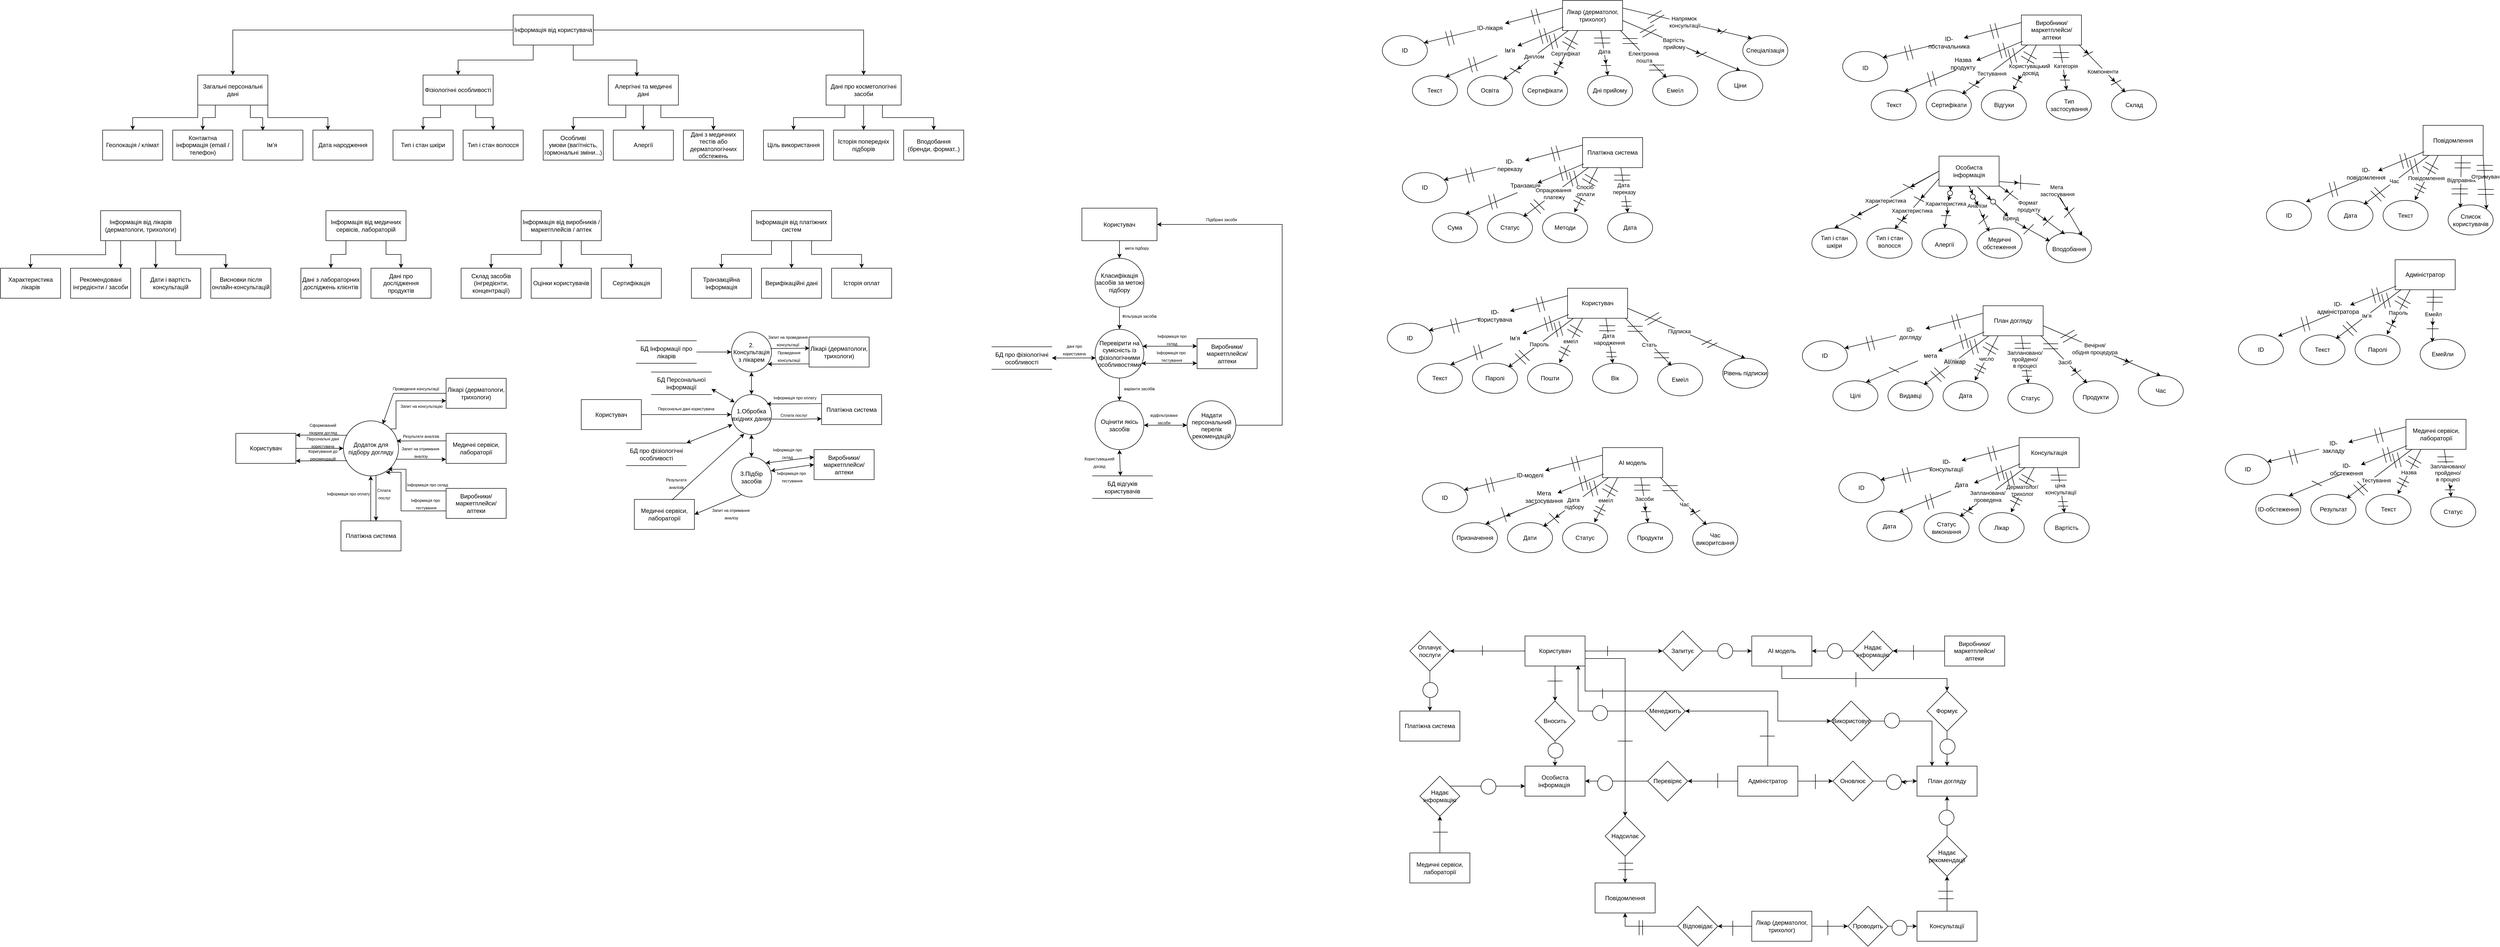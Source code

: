 <mxfile version="28.2.7">
  <diagram name="Page-1" id="nHtkJwjDJADX3kszTweU">
    <mxGraphModel dx="2340" dy="1618" grid="1" gridSize="10" guides="1" tooltips="1" connect="1" arrows="1" fold="1" page="1" pageScale="1" pageWidth="827" pageHeight="1169" math="0" shadow="0">
      <root>
        <mxCell id="0" />
        <mxCell id="1" parent="0" />
        <mxCell id="k3gkesRyHBmJgMEclzgZ-37" style="edgeStyle=orthogonalEdgeStyle;rounded=0;orthogonalLoop=1;jettySize=auto;html=1;exitX=0;exitY=0.5;exitDx=0;exitDy=0;entryX=0.5;entryY=0;entryDx=0;entryDy=0;" edge="1" parent="1" source="k3gkesRyHBmJgMEclzgZ-1" target="k3gkesRyHBmJgMEclzgZ-3">
          <mxGeometry relative="1" as="geometry" />
        </mxCell>
        <mxCell id="k3gkesRyHBmJgMEclzgZ-38" style="edgeStyle=orthogonalEdgeStyle;rounded=0;orthogonalLoop=1;jettySize=auto;html=1;exitX=0.25;exitY=1;exitDx=0;exitDy=0;entryX=0.5;entryY=0;entryDx=0;entryDy=0;" edge="1" parent="1" source="k3gkesRyHBmJgMEclzgZ-1" target="k3gkesRyHBmJgMEclzgZ-2">
          <mxGeometry relative="1" as="geometry" />
        </mxCell>
        <mxCell id="k3gkesRyHBmJgMEclzgZ-40" style="edgeStyle=orthogonalEdgeStyle;rounded=0;orthogonalLoop=1;jettySize=auto;html=1;exitX=1;exitY=0.5;exitDx=0;exitDy=0;entryX=0.5;entryY=0;entryDx=0;entryDy=0;" edge="1" parent="1" source="k3gkesRyHBmJgMEclzgZ-1" target="k3gkesRyHBmJgMEclzgZ-5">
          <mxGeometry relative="1" as="geometry" />
        </mxCell>
        <mxCell id="k3gkesRyHBmJgMEclzgZ-1" value="Інформація від користувача" style="rounded=0;whiteSpace=wrap;html=1;" vertex="1" parent="1">
          <mxGeometry x="754" y="49" width="160" height="60" as="geometry" />
        </mxCell>
        <mxCell id="k3gkesRyHBmJgMEclzgZ-45" style="edgeStyle=orthogonalEdgeStyle;rounded=0;orthogonalLoop=1;jettySize=auto;html=1;exitX=0.25;exitY=1;exitDx=0;exitDy=0;" edge="1" parent="1" source="k3gkesRyHBmJgMEclzgZ-2" target="k3gkesRyHBmJgMEclzgZ-10">
          <mxGeometry relative="1" as="geometry" />
        </mxCell>
        <mxCell id="k3gkesRyHBmJgMEclzgZ-46" style="edgeStyle=orthogonalEdgeStyle;rounded=0;orthogonalLoop=1;jettySize=auto;html=1;exitX=0.75;exitY=1;exitDx=0;exitDy=0;" edge="1" parent="1" source="k3gkesRyHBmJgMEclzgZ-2" target="k3gkesRyHBmJgMEclzgZ-11">
          <mxGeometry relative="1" as="geometry" />
        </mxCell>
        <mxCell id="k3gkesRyHBmJgMEclzgZ-2" value="Фізіологічні особливості" style="rounded=0;whiteSpace=wrap;html=1;" vertex="1" parent="1">
          <mxGeometry x="574" y="169" width="140" height="60" as="geometry" />
        </mxCell>
        <mxCell id="k3gkesRyHBmJgMEclzgZ-41" style="edgeStyle=orthogonalEdgeStyle;rounded=0;orthogonalLoop=1;jettySize=auto;html=1;exitX=0;exitY=1;exitDx=0;exitDy=0;entryX=0.5;entryY=0;entryDx=0;entryDy=0;" edge="1" parent="1" source="k3gkesRyHBmJgMEclzgZ-3" target="k3gkesRyHBmJgMEclzgZ-9">
          <mxGeometry relative="1" as="geometry" />
        </mxCell>
        <mxCell id="k3gkesRyHBmJgMEclzgZ-42" style="edgeStyle=orthogonalEdgeStyle;rounded=0;orthogonalLoop=1;jettySize=auto;html=1;exitX=0.25;exitY=1;exitDx=0;exitDy=0;" edge="1" parent="1" source="k3gkesRyHBmJgMEclzgZ-3" target="k3gkesRyHBmJgMEclzgZ-8">
          <mxGeometry relative="1" as="geometry" />
        </mxCell>
        <mxCell id="k3gkesRyHBmJgMEclzgZ-43" style="edgeStyle=orthogonalEdgeStyle;rounded=0;orthogonalLoop=1;jettySize=auto;html=1;exitX=0.75;exitY=1;exitDx=0;exitDy=0;entryX=0.331;entryY=0.022;entryDx=0;entryDy=0;entryPerimeter=0;" edge="1" parent="1" source="k3gkesRyHBmJgMEclzgZ-3" target="k3gkesRyHBmJgMEclzgZ-6">
          <mxGeometry relative="1" as="geometry">
            <Array as="points">
              <mxPoint x="229" y="254" />
              <mxPoint x="254" y="254" />
            </Array>
          </mxGeometry>
        </mxCell>
        <mxCell id="k3gkesRyHBmJgMEclzgZ-44" style="edgeStyle=orthogonalEdgeStyle;rounded=0;orthogonalLoop=1;jettySize=auto;html=1;exitX=1;exitY=1;exitDx=0;exitDy=0;entryX=0.25;entryY=0;entryDx=0;entryDy=0;" edge="1" parent="1" source="k3gkesRyHBmJgMEclzgZ-3" target="k3gkesRyHBmJgMEclzgZ-7">
          <mxGeometry relative="1" as="geometry" />
        </mxCell>
        <mxCell id="k3gkesRyHBmJgMEclzgZ-3" value="Загальні персональні дані" style="rounded=0;whiteSpace=wrap;html=1;" vertex="1" parent="1">
          <mxGeometry x="124" y="169" width="140" height="60" as="geometry" />
        </mxCell>
        <mxCell id="k3gkesRyHBmJgMEclzgZ-47" style="edgeStyle=orthogonalEdgeStyle;rounded=0;orthogonalLoop=1;jettySize=auto;html=1;exitX=0.5;exitY=1;exitDx=0;exitDy=0;entryX=0.5;entryY=0;entryDx=0;entryDy=0;" edge="1" parent="1" source="k3gkesRyHBmJgMEclzgZ-4" target="k3gkesRyHBmJgMEclzgZ-14">
          <mxGeometry relative="1" as="geometry" />
        </mxCell>
        <mxCell id="k3gkesRyHBmJgMEclzgZ-48" style="edgeStyle=orthogonalEdgeStyle;rounded=0;orthogonalLoop=1;jettySize=auto;html=1;exitX=0.25;exitY=1;exitDx=0;exitDy=0;entryX=0.5;entryY=0;entryDx=0;entryDy=0;" edge="1" parent="1" source="k3gkesRyHBmJgMEclzgZ-4" target="k3gkesRyHBmJgMEclzgZ-13">
          <mxGeometry relative="1" as="geometry" />
        </mxCell>
        <mxCell id="k3gkesRyHBmJgMEclzgZ-49" style="edgeStyle=orthogonalEdgeStyle;rounded=0;orthogonalLoop=1;jettySize=auto;html=1;exitX=0.75;exitY=1;exitDx=0;exitDy=0;entryX=0.5;entryY=0;entryDx=0;entryDy=0;" edge="1" parent="1" source="k3gkesRyHBmJgMEclzgZ-4" target="k3gkesRyHBmJgMEclzgZ-16">
          <mxGeometry relative="1" as="geometry" />
        </mxCell>
        <mxCell id="k3gkesRyHBmJgMEclzgZ-4" value="Алергічні та медичні дані" style="rounded=0;whiteSpace=wrap;html=1;" vertex="1" parent="1">
          <mxGeometry x="944" y="169" width="140" height="60" as="geometry" />
        </mxCell>
        <mxCell id="k3gkesRyHBmJgMEclzgZ-50" style="edgeStyle=orthogonalEdgeStyle;rounded=0;orthogonalLoop=1;jettySize=auto;html=1;exitX=0.5;exitY=1;exitDx=0;exitDy=0;" edge="1" parent="1" source="k3gkesRyHBmJgMEclzgZ-5" target="k3gkesRyHBmJgMEclzgZ-19">
          <mxGeometry relative="1" as="geometry" />
        </mxCell>
        <mxCell id="k3gkesRyHBmJgMEclzgZ-51" style="edgeStyle=orthogonalEdgeStyle;rounded=0;orthogonalLoop=1;jettySize=auto;html=1;exitX=0.25;exitY=1;exitDx=0;exitDy=0;entryX=0.5;entryY=0;entryDx=0;entryDy=0;" edge="1" parent="1" source="k3gkesRyHBmJgMEclzgZ-5" target="k3gkesRyHBmJgMEclzgZ-18">
          <mxGeometry relative="1" as="geometry" />
        </mxCell>
        <mxCell id="k3gkesRyHBmJgMEclzgZ-52" style="edgeStyle=orthogonalEdgeStyle;rounded=0;orthogonalLoop=1;jettySize=auto;html=1;exitX=0.75;exitY=1;exitDx=0;exitDy=0;entryX=0.5;entryY=0;entryDx=0;entryDy=0;" edge="1" parent="1" source="k3gkesRyHBmJgMEclzgZ-5" target="k3gkesRyHBmJgMEclzgZ-20">
          <mxGeometry relative="1" as="geometry" />
        </mxCell>
        <mxCell id="k3gkesRyHBmJgMEclzgZ-5" value="Дані про косметологічні засоби" style="rounded=0;whiteSpace=wrap;html=1;" vertex="1" parent="1">
          <mxGeometry x="1379" y="169" width="150" height="60" as="geometry" />
        </mxCell>
        <mxCell id="k3gkesRyHBmJgMEclzgZ-6" value="Ім’я&amp;nbsp;" style="rounded=0;whiteSpace=wrap;html=1;" vertex="1" parent="1">
          <mxGeometry x="214" y="279" width="120" height="60" as="geometry" />
        </mxCell>
        <mxCell id="k3gkesRyHBmJgMEclzgZ-7" value="Дата народження" style="rounded=0;whiteSpace=wrap;html=1;" vertex="1" parent="1">
          <mxGeometry x="354" y="279" width="120" height="60" as="geometry" />
        </mxCell>
        <mxCell id="k3gkesRyHBmJgMEclzgZ-8" value="Контактна інформація (email / телефон)" style="rounded=0;whiteSpace=wrap;html=1;" vertex="1" parent="1">
          <mxGeometry x="74" y="279" width="120" height="60" as="geometry" />
        </mxCell>
        <mxCell id="k3gkesRyHBmJgMEclzgZ-9" value="Геолокація / клімат" style="rounded=0;whiteSpace=wrap;html=1;" vertex="1" parent="1">
          <mxGeometry x="-66" y="279" width="120" height="60" as="geometry" />
        </mxCell>
        <mxCell id="k3gkesRyHBmJgMEclzgZ-10" value="Тип і стан шкіри" style="rounded=0;whiteSpace=wrap;html=1;" vertex="1" parent="1">
          <mxGeometry x="514" y="279" width="120" height="60" as="geometry" />
        </mxCell>
        <mxCell id="k3gkesRyHBmJgMEclzgZ-11" value="Тип і стан волосся" style="rounded=0;whiteSpace=wrap;html=1;" vertex="1" parent="1">
          <mxGeometry x="654" y="279" width="120" height="60" as="geometry" />
        </mxCell>
        <mxCell id="k3gkesRyHBmJgMEclzgZ-13" value="&lt;span data-end=&quot;1123&quot; data-start=&quot;1104&quot;&gt;Особливі умови&lt;/span&gt;&amp;nbsp;(вагітність, гормональні зміни...)" style="rounded=0;whiteSpace=wrap;html=1;" vertex="1" parent="1">
          <mxGeometry x="814" y="279" width="120" height="60" as="geometry" />
        </mxCell>
        <mxCell id="k3gkesRyHBmJgMEclzgZ-14" value="Алергії" style="rounded=0;whiteSpace=wrap;html=1;" vertex="1" parent="1">
          <mxGeometry x="954" y="279" width="120" height="60" as="geometry" />
        </mxCell>
        <mxCell id="k3gkesRyHBmJgMEclzgZ-16" value="Дані з медичних тестів або дерматологічних обстежень" style="rounded=0;whiteSpace=wrap;html=1;" vertex="1" parent="1">
          <mxGeometry x="1094" y="279" width="120" height="60" as="geometry" />
        </mxCell>
        <mxCell id="k3gkesRyHBmJgMEclzgZ-18" value="Ціль використання" style="rounded=0;whiteSpace=wrap;html=1;" vertex="1" parent="1">
          <mxGeometry x="1254" y="279" width="120" height="60" as="geometry" />
        </mxCell>
        <mxCell id="k3gkesRyHBmJgMEclzgZ-19" value="Історія попередніх підборів" style="rounded=0;whiteSpace=wrap;html=1;" vertex="1" parent="1">
          <mxGeometry x="1394" y="279" width="120" height="60" as="geometry" />
        </mxCell>
        <mxCell id="k3gkesRyHBmJgMEclzgZ-20" value="Вподобання (бренди, формат..)" style="rounded=0;whiteSpace=wrap;html=1;" vertex="1" parent="1">
          <mxGeometry x="1534" y="279" width="120" height="60" as="geometry" />
        </mxCell>
        <mxCell id="k3gkesRyHBmJgMEclzgZ-53" style="edgeStyle=orthogonalEdgeStyle;rounded=0;orthogonalLoop=1;jettySize=auto;html=1;exitX=0.25;exitY=1;exitDx=0;exitDy=0;entryX=0.5;entryY=0;entryDx=0;entryDy=0;" edge="1" parent="1" source="k3gkesRyHBmJgMEclzgZ-21" target="k3gkesRyHBmJgMEclzgZ-25">
          <mxGeometry relative="1" as="geometry">
            <Array as="points">
              <mxPoint x="-60" y="500" />
              <mxPoint x="-60" y="528" />
              <mxPoint x="-210" y="528" />
            </Array>
          </mxGeometry>
        </mxCell>
        <mxCell id="k3gkesRyHBmJgMEclzgZ-54" style="edgeStyle=orthogonalEdgeStyle;rounded=0;orthogonalLoop=1;jettySize=auto;html=1;exitX=0.25;exitY=1;exitDx=0;exitDy=0;entryX=0.829;entryY=0.002;entryDx=0;entryDy=0;entryPerimeter=0;" edge="1" parent="1" source="k3gkesRyHBmJgMEclzgZ-21" target="k3gkesRyHBmJgMEclzgZ-24">
          <mxGeometry relative="1" as="geometry">
            <mxPoint x="-20" y="530" as="targetPoint" />
            <Array as="points">
              <mxPoint x="-30" y="555" />
            </Array>
          </mxGeometry>
        </mxCell>
        <mxCell id="k3gkesRyHBmJgMEclzgZ-55" style="edgeStyle=orthogonalEdgeStyle;rounded=0;orthogonalLoop=1;jettySize=auto;html=1;exitX=0.5;exitY=1;exitDx=0;exitDy=0;entryX=0.25;entryY=0;entryDx=0;entryDy=0;" edge="1" parent="1" source="k3gkesRyHBmJgMEclzgZ-21" target="k3gkesRyHBmJgMEclzgZ-22">
          <mxGeometry relative="1" as="geometry">
            <Array as="points">
              <mxPoint x="40" y="500" />
            </Array>
          </mxGeometry>
        </mxCell>
        <mxCell id="k3gkesRyHBmJgMEclzgZ-56" style="edgeStyle=orthogonalEdgeStyle;rounded=0;orthogonalLoop=1;jettySize=auto;html=1;exitX=0.75;exitY=1;exitDx=0;exitDy=0;entryX=0.25;entryY=0;entryDx=0;entryDy=0;" edge="1" parent="1" source="k3gkesRyHBmJgMEclzgZ-21" target="k3gkesRyHBmJgMEclzgZ-23">
          <mxGeometry relative="1" as="geometry">
            <Array as="points">
              <mxPoint x="80" y="500" />
              <mxPoint x="80" y="528" />
              <mxPoint x="180" y="528" />
            </Array>
          </mxGeometry>
        </mxCell>
        <mxCell id="k3gkesRyHBmJgMEclzgZ-21" value="Інформація від лікарів (дерматологи, трихологи)" style="rounded=0;whiteSpace=wrap;html=1;" vertex="1" parent="1">
          <mxGeometry x="-70" y="440" width="160" height="60" as="geometry" />
        </mxCell>
        <mxCell id="k3gkesRyHBmJgMEclzgZ-22" value="Дати і вартість консультацій" style="rounded=0;whiteSpace=wrap;html=1;" vertex="1" parent="1">
          <mxGeometry x="10" y="555" width="120" height="60" as="geometry" />
        </mxCell>
        <mxCell id="k3gkesRyHBmJgMEclzgZ-23" value="Висновки після онлайн-консультацій" style="rounded=0;whiteSpace=wrap;html=1;" vertex="1" parent="1">
          <mxGeometry x="150" y="555" width="120" height="60" as="geometry" />
        </mxCell>
        <mxCell id="k3gkesRyHBmJgMEclzgZ-24" value="Рекомендовані інгредієнти / засоби" style="rounded=0;whiteSpace=wrap;html=1;" vertex="1" parent="1">
          <mxGeometry x="-130" y="555" width="120" height="60" as="geometry" />
        </mxCell>
        <mxCell id="k3gkesRyHBmJgMEclzgZ-25" value="Характеристика лікарів" style="rounded=0;whiteSpace=wrap;html=1;" vertex="1" parent="1">
          <mxGeometry x="-270" y="555" width="120" height="60" as="geometry" />
        </mxCell>
        <mxCell id="k3gkesRyHBmJgMEclzgZ-57" style="edgeStyle=orthogonalEdgeStyle;rounded=0;orthogonalLoop=1;jettySize=auto;html=1;exitX=0.25;exitY=1;exitDx=0;exitDy=0;" edge="1" parent="1" source="k3gkesRyHBmJgMEclzgZ-26" target="k3gkesRyHBmJgMEclzgZ-30">
          <mxGeometry relative="1" as="geometry" />
        </mxCell>
        <mxCell id="k3gkesRyHBmJgMEclzgZ-58" style="edgeStyle=orthogonalEdgeStyle;rounded=0;orthogonalLoop=1;jettySize=auto;html=1;exitX=0.75;exitY=1;exitDx=0;exitDy=0;entryX=0.5;entryY=0;entryDx=0;entryDy=0;" edge="1" parent="1" source="k3gkesRyHBmJgMEclzgZ-26" target="k3gkesRyHBmJgMEclzgZ-29">
          <mxGeometry relative="1" as="geometry" />
        </mxCell>
        <mxCell id="k3gkesRyHBmJgMEclzgZ-26" value="Інформація від медичних сервісів, лабораторій" style="rounded=0;whiteSpace=wrap;html=1;" vertex="1" parent="1">
          <mxGeometry x="380" y="440" width="160" height="60" as="geometry" />
        </mxCell>
        <mxCell id="k3gkesRyHBmJgMEclzgZ-27" value="Склад засобів (інгредієнти, концентрації)" style="rounded=0;whiteSpace=wrap;html=1;" vertex="1" parent="1">
          <mxGeometry x="650" y="555" width="120" height="60" as="geometry" />
        </mxCell>
        <mxCell id="k3gkesRyHBmJgMEclzgZ-28" value="Оцінки користувачів" style="rounded=0;whiteSpace=wrap;html=1;" vertex="1" parent="1">
          <mxGeometry x="790" y="555" width="120" height="60" as="geometry" />
        </mxCell>
        <mxCell id="k3gkesRyHBmJgMEclzgZ-29" value="Дані про дослідження продуктів" style="rounded=0;whiteSpace=wrap;html=1;" vertex="1" parent="1">
          <mxGeometry x="470" y="555" width="120" height="60" as="geometry" />
        </mxCell>
        <mxCell id="k3gkesRyHBmJgMEclzgZ-30" value="Дані з лабораторних досліджень клієнтів" style="rounded=0;whiteSpace=wrap;html=1;" vertex="1" parent="1">
          <mxGeometry x="330" y="555" width="120" height="60" as="geometry" />
        </mxCell>
        <mxCell id="k3gkesRyHBmJgMEclzgZ-59" style="edgeStyle=orthogonalEdgeStyle;rounded=0;orthogonalLoop=1;jettySize=auto;html=1;exitX=0.5;exitY=1;exitDx=0;exitDy=0;entryX=0.5;entryY=0;entryDx=0;entryDy=0;" edge="1" parent="1" source="k3gkesRyHBmJgMEclzgZ-31" target="k3gkesRyHBmJgMEclzgZ-28">
          <mxGeometry relative="1" as="geometry" />
        </mxCell>
        <mxCell id="k3gkesRyHBmJgMEclzgZ-60" style="edgeStyle=orthogonalEdgeStyle;rounded=0;orthogonalLoop=1;jettySize=auto;html=1;exitX=0.25;exitY=1;exitDx=0;exitDy=0;entryX=0.5;entryY=0;entryDx=0;entryDy=0;" edge="1" parent="1" source="k3gkesRyHBmJgMEclzgZ-31" target="k3gkesRyHBmJgMEclzgZ-27">
          <mxGeometry relative="1" as="geometry" />
        </mxCell>
        <mxCell id="k3gkesRyHBmJgMEclzgZ-61" style="edgeStyle=orthogonalEdgeStyle;rounded=0;orthogonalLoop=1;jettySize=auto;html=1;exitX=0.75;exitY=1;exitDx=0;exitDy=0;" edge="1" parent="1" source="k3gkesRyHBmJgMEclzgZ-31" target="k3gkesRyHBmJgMEclzgZ-32">
          <mxGeometry relative="1" as="geometry" />
        </mxCell>
        <mxCell id="k3gkesRyHBmJgMEclzgZ-31" value="Інформація від виробників / маркетплейсів / аптек" style="rounded=0;whiteSpace=wrap;html=1;" vertex="1" parent="1">
          <mxGeometry x="770" y="440" width="160" height="60" as="geometry" />
        </mxCell>
        <mxCell id="k3gkesRyHBmJgMEclzgZ-32" value="Сертифікація" style="rounded=0;whiteSpace=wrap;html=1;" vertex="1" parent="1">
          <mxGeometry x="930" y="555" width="120" height="60" as="geometry" />
        </mxCell>
        <mxCell id="k3gkesRyHBmJgMEclzgZ-33" value="Транзакційна інформація" style="rounded=0;whiteSpace=wrap;html=1;" vertex="1" parent="1">
          <mxGeometry x="1110" y="555" width="120" height="60" as="geometry" />
        </mxCell>
        <mxCell id="k3gkesRyHBmJgMEclzgZ-62" style="edgeStyle=orthogonalEdgeStyle;rounded=0;orthogonalLoop=1;jettySize=auto;html=1;exitX=0.5;exitY=1;exitDx=0;exitDy=0;entryX=0.5;entryY=0;entryDx=0;entryDy=0;" edge="1" parent="1" source="k3gkesRyHBmJgMEclzgZ-34" target="k3gkesRyHBmJgMEclzgZ-35">
          <mxGeometry relative="1" as="geometry" />
        </mxCell>
        <mxCell id="k3gkesRyHBmJgMEclzgZ-63" style="edgeStyle=orthogonalEdgeStyle;rounded=0;orthogonalLoop=1;jettySize=auto;html=1;exitX=0.25;exitY=1;exitDx=0;exitDy=0;entryX=0.5;entryY=0;entryDx=0;entryDy=0;" edge="1" parent="1" source="k3gkesRyHBmJgMEclzgZ-34" target="k3gkesRyHBmJgMEclzgZ-33">
          <mxGeometry relative="1" as="geometry" />
        </mxCell>
        <mxCell id="k3gkesRyHBmJgMEclzgZ-64" style="edgeStyle=orthogonalEdgeStyle;rounded=0;orthogonalLoop=1;jettySize=auto;html=1;exitX=0.75;exitY=1;exitDx=0;exitDy=0;" edge="1" parent="1" source="k3gkesRyHBmJgMEclzgZ-34" target="k3gkesRyHBmJgMEclzgZ-36">
          <mxGeometry relative="1" as="geometry" />
        </mxCell>
        <mxCell id="k3gkesRyHBmJgMEclzgZ-34" value="Інформація від платіжних систем" style="rounded=0;whiteSpace=wrap;html=1;" vertex="1" parent="1">
          <mxGeometry x="1230" y="440" width="160" height="60" as="geometry" />
        </mxCell>
        <mxCell id="k3gkesRyHBmJgMEclzgZ-35" value="Верифікаційні дані" style="rounded=0;whiteSpace=wrap;html=1;" vertex="1" parent="1">
          <mxGeometry x="1250" y="555" width="120" height="60" as="geometry" />
        </mxCell>
        <mxCell id="k3gkesRyHBmJgMEclzgZ-36" value="Історія оплат" style="rounded=0;whiteSpace=wrap;html=1;" vertex="1" parent="1">
          <mxGeometry x="1390" y="555" width="120" height="60" as="geometry" />
        </mxCell>
        <mxCell id="k3gkesRyHBmJgMEclzgZ-39" style="edgeStyle=orthogonalEdgeStyle;rounded=0;orthogonalLoop=1;jettySize=auto;html=1;exitX=0.75;exitY=1;exitDx=0;exitDy=0;entryX=0.407;entryY=0.05;entryDx=0;entryDy=0;entryPerimeter=0;" edge="1" parent="1" source="k3gkesRyHBmJgMEclzgZ-1" target="k3gkesRyHBmJgMEclzgZ-4">
          <mxGeometry relative="1" as="geometry" />
        </mxCell>
        <mxCell id="k3gkesRyHBmJgMEclzgZ-91" style="edgeStyle=orthogonalEdgeStyle;rounded=0;orthogonalLoop=1;jettySize=auto;html=1;entryX=0;entryY=0.5;entryDx=0;entryDy=0;exitX=0.957;exitY=0.698;exitDx=0;exitDy=0;exitPerimeter=0;" edge="1" parent="1" source="k3gkesRyHBmJgMEclzgZ-65">
          <mxGeometry relative="1" as="geometry">
            <mxPoint x="525" y="937" as="sourcePoint" />
            <mxPoint x="620" y="937" as="targetPoint" />
          </mxGeometry>
        </mxCell>
        <mxCell id="k3gkesRyHBmJgMEclzgZ-98" style="edgeStyle=orthogonalEdgeStyle;rounded=0;orthogonalLoop=1;jettySize=auto;html=1;" edge="1" parent="1" source="k3gkesRyHBmJgMEclzgZ-65" target="k3gkesRyHBmJgMEclzgZ-67">
          <mxGeometry relative="1" as="geometry">
            <Array as="points">
              <mxPoint x="480" y="980" />
              <mxPoint x="480" y="980" />
            </Array>
          </mxGeometry>
        </mxCell>
        <mxCell id="k3gkesRyHBmJgMEclzgZ-184" style="edgeStyle=orthogonalEdgeStyle;rounded=0;orthogonalLoop=1;jettySize=auto;html=1;exitX=1;exitY=0;exitDx=0;exitDy=0;entryX=0;entryY=0.75;entryDx=0;entryDy=0;" edge="1" parent="1" source="k3gkesRyHBmJgMEclzgZ-65" target="k3gkesRyHBmJgMEclzgZ-70">
          <mxGeometry relative="1" as="geometry">
            <Array as="points">
              <mxPoint x="520" y="876" />
              <mxPoint x="520" y="820" />
            </Array>
          </mxGeometry>
        </mxCell>
        <mxCell id="k3gkesRyHBmJgMEclzgZ-65" value="Додаток для підбору догляду" style="ellipse;whiteSpace=wrap;html=1;aspect=fixed;" vertex="1" parent="1">
          <mxGeometry x="415" y="860" width="110" height="110" as="geometry" />
        </mxCell>
        <mxCell id="k3gkesRyHBmJgMEclzgZ-66" value="Користувач" style="rounded=0;whiteSpace=wrap;html=1;" vertex="1" parent="1">
          <mxGeometry x="200" y="885" width="120" height="60" as="geometry" />
        </mxCell>
        <mxCell id="k3gkesRyHBmJgMEclzgZ-85" style="edgeStyle=orthogonalEdgeStyle;rounded=0;orthogonalLoop=1;jettySize=auto;html=1;exitX=0.5;exitY=0;exitDx=0;exitDy=0;entryX=0.5;entryY=1;entryDx=0;entryDy=0;" edge="1" parent="1">
          <mxGeometry relative="1" as="geometry">
            <mxPoint x="469.51" y="1060" as="sourcePoint" />
            <mxPoint x="469.51" y="970" as="targetPoint" />
          </mxGeometry>
        </mxCell>
        <mxCell id="k3gkesRyHBmJgMEclzgZ-67" value="Платіжна система" style="rounded=0;whiteSpace=wrap;html=1;" vertex="1" parent="1">
          <mxGeometry x="410" y="1060" width="120" height="60" as="geometry" />
        </mxCell>
        <mxCell id="k3gkesRyHBmJgMEclzgZ-68" value="Виробники/маркетплейси/ аптеки" style="rounded=0;whiteSpace=wrap;html=1;" vertex="1" parent="1">
          <mxGeometry x="620" y="995" width="120" height="60" as="geometry" />
        </mxCell>
        <mxCell id="k3gkesRyHBmJgMEclzgZ-69" value="Медичні сервіси, лабораторії" style="rounded=0;whiteSpace=wrap;html=1;" vertex="1" parent="1">
          <mxGeometry x="620" y="885" width="120" height="60" as="geometry" />
        </mxCell>
        <mxCell id="k3gkesRyHBmJgMEclzgZ-70" value="Лікарі (дерматологи, трихологи)" style="rounded=0;whiteSpace=wrap;html=1;" vertex="1" parent="1">
          <mxGeometry x="620" y="775" width="120" height="60" as="geometry" />
        </mxCell>
        <mxCell id="k3gkesRyHBmJgMEclzgZ-73" value="" style="endArrow=classic;html=1;rounded=0;entryX=1;entryY=0.75;entryDx=0;entryDy=0;exitX=0.065;exitY=0.724;exitDx=0;exitDy=0;exitPerimeter=0;" edge="1" parent="1" source="k3gkesRyHBmJgMEclzgZ-65">
          <mxGeometry width="50" height="50" relative="1" as="geometry">
            <mxPoint x="418.63" y="940.35" as="sourcePoint" />
            <mxPoint x="320" y="940" as="targetPoint" />
          </mxGeometry>
        </mxCell>
        <mxCell id="k3gkesRyHBmJgMEclzgZ-74" value="" style="endArrow=classic;html=1;rounded=0;entryX=1;entryY=0.143;entryDx=0;entryDy=0;entryPerimeter=0;exitX=0.07;exitY=0.262;exitDx=0;exitDy=0;exitPerimeter=0;" edge="1" parent="1" source="k3gkesRyHBmJgMEclzgZ-65">
          <mxGeometry width="50" height="50" relative="1" as="geometry">
            <mxPoint x="419.62" y="888.88" as="sourcePoint" />
            <mxPoint x="320" y="888.58" as="targetPoint" />
          </mxGeometry>
        </mxCell>
        <mxCell id="k3gkesRyHBmJgMEclzgZ-76" value="&lt;font style=&quot;font-size: 8px;&quot;&gt;Сформований лікарем догляд&lt;/font&gt;" style="text;html=1;whiteSpace=wrap;strokeColor=none;fillColor=none;align=center;verticalAlign=middle;rounded=0;" vertex="1" parent="1">
          <mxGeometry x="334" y="865" width="80" height="20" as="geometry" />
        </mxCell>
        <mxCell id="k3gkesRyHBmJgMEclzgZ-78" value="&lt;font style=&quot;font-size: 8px;&quot;&gt;Персональні дані користувача&lt;/font&gt;" style="text;html=1;whiteSpace=wrap;strokeColor=none;fillColor=none;align=center;verticalAlign=middle;rounded=0;" vertex="1" parent="1">
          <mxGeometry x="334" y="892" width="80" height="20" as="geometry" />
        </mxCell>
        <mxCell id="k3gkesRyHBmJgMEclzgZ-79" value="&lt;font style=&quot;font-size: 8px;&quot;&gt;Коригування до рекомендацій&lt;/font&gt;" style="text;html=1;whiteSpace=wrap;strokeColor=none;fillColor=none;align=center;verticalAlign=middle;rounded=0;" vertex="1" parent="1">
          <mxGeometry x="334" y="917" width="80" height="20" as="geometry" />
        </mxCell>
        <mxCell id="k3gkesRyHBmJgMEclzgZ-80" value="" style="endArrow=classic;html=1;rounded=0;exitX=1;exitY=0.5;exitDx=0;exitDy=0;entryX=0;entryY=0.5;entryDx=0;entryDy=0;" edge="1" parent="1" source="k3gkesRyHBmJgMEclzgZ-66" target="k3gkesRyHBmJgMEclzgZ-65">
          <mxGeometry width="50" height="50" relative="1" as="geometry">
            <mxPoint x="400" y="950" as="sourcePoint" />
            <mxPoint x="450" y="900" as="targetPoint" />
          </mxGeometry>
        </mxCell>
        <mxCell id="k3gkesRyHBmJgMEclzgZ-83" value="&lt;font style=&quot;font-size: 8px;&quot;&gt;Сплата&amp;nbsp;&lt;/font&gt;&lt;div&gt;&lt;font style=&quot;font-size: 8px;&quot;&gt;послуг&lt;/font&gt;&lt;/div&gt;" style="text;html=1;whiteSpace=wrap;strokeColor=none;fillColor=none;align=center;verticalAlign=middle;rounded=0;" vertex="1" parent="1">
          <mxGeometry x="457" y="995" width="80" height="20" as="geometry" />
        </mxCell>
        <mxCell id="k3gkesRyHBmJgMEclzgZ-84" value="&lt;div&gt;&lt;span style=&quot;font-size: 8px;&quot;&gt;Інформація про оплату&lt;/span&gt;&lt;/div&gt;" style="text;html=1;whiteSpace=wrap;strokeColor=none;fillColor=none;align=right;verticalAlign=middle;rounded=0;" vertex="1" parent="1">
          <mxGeometry x="380" y="995" width="90" height="20" as="geometry" />
        </mxCell>
        <mxCell id="k3gkesRyHBmJgMEclzgZ-89" style="edgeStyle=orthogonalEdgeStyle;rounded=0;orthogonalLoop=1;jettySize=auto;html=1;exitX=0;exitY=0.25;exitDx=0;exitDy=0;entryX=0.965;entryY=0.366;entryDx=0;entryDy=0;entryPerimeter=0;" edge="1" parent="1" source="k3gkesRyHBmJgMEclzgZ-69" target="k3gkesRyHBmJgMEclzgZ-65">
          <mxGeometry relative="1" as="geometry" />
        </mxCell>
        <mxCell id="k3gkesRyHBmJgMEclzgZ-92" style="edgeStyle=orthogonalEdgeStyle;rounded=0;orthogonalLoop=1;jettySize=auto;html=1;exitX=0;exitY=0.25;exitDx=0;exitDy=0;entryX=0.809;entryY=0.907;entryDx=0;entryDy=0;entryPerimeter=0;" edge="1" parent="1">
          <mxGeometry relative="1" as="geometry">
            <mxPoint x="620" y="1007" as="sourcePoint" />
            <mxPoint x="503.99" y="956.77" as="targetPoint" />
            <Array as="points">
              <mxPoint x="620" y="1000" />
              <mxPoint x="540" y="1000" />
              <mxPoint x="540" y="957" />
            </Array>
          </mxGeometry>
        </mxCell>
        <mxCell id="k3gkesRyHBmJgMEclzgZ-93" style="edgeStyle=orthogonalEdgeStyle;rounded=0;orthogonalLoop=1;jettySize=auto;html=1;exitX=0;exitY=0.5;exitDx=0;exitDy=0;entryX=0.769;entryY=0.935;entryDx=0;entryDy=0;entryPerimeter=0;" edge="1" parent="1" source="k3gkesRyHBmJgMEclzgZ-68" target="k3gkesRyHBmJgMEclzgZ-65">
          <mxGeometry relative="1" as="geometry">
            <Array as="points">
              <mxPoint x="620" y="1040" />
              <mxPoint x="530" y="1040" />
              <mxPoint x="530" y="963" />
            </Array>
          </mxGeometry>
        </mxCell>
        <mxCell id="k3gkesRyHBmJgMEclzgZ-96" value="&lt;span style=&quot;font-size: 8px;&quot;&gt;Результати аналізів&lt;/span&gt;" style="text;html=1;whiteSpace=wrap;strokeColor=none;fillColor=none;align=center;verticalAlign=middle;rounded=0;" vertex="1" parent="1">
          <mxGeometry x="510" y="880" width="120" height="20" as="geometry" />
        </mxCell>
        <mxCell id="k3gkesRyHBmJgMEclzgZ-97" value="&lt;span style=&quot;font-size: 8px;&quot;&gt;Запит на отримання&amp;nbsp;&lt;/span&gt;&lt;div&gt;&lt;span style=&quot;font-size: 8px;&quot;&gt;аналізу&lt;/span&gt;&lt;/div&gt;" style="text;html=1;whiteSpace=wrap;strokeColor=none;fillColor=none;align=center;verticalAlign=middle;rounded=0;" vertex="1" parent="1">
          <mxGeometry x="510" y="912" width="120" height="20" as="geometry" />
        </mxCell>
        <mxCell id="k3gkesRyHBmJgMEclzgZ-99" value="&lt;span style=&quot;font-size: 8px;&quot;&gt;Інформація про&amp;nbsp;&lt;/span&gt;&lt;div&gt;&lt;span style=&quot;font-size: 8px;&quot;&gt;тестування&lt;/span&gt;&lt;/div&gt;" style="text;html=1;whiteSpace=wrap;strokeColor=none;fillColor=none;align=center;verticalAlign=middle;rounded=0;" vertex="1" parent="1">
          <mxGeometry x="520" y="1015" width="120" height="20" as="geometry" />
        </mxCell>
        <mxCell id="k3gkesRyHBmJgMEclzgZ-100" value="&lt;span style=&quot;font-size: 8px;&quot;&gt;Інформація про склад&lt;/span&gt;" style="text;html=1;whiteSpace=wrap;strokeColor=none;fillColor=none;align=center;verticalAlign=middle;rounded=0;" vertex="1" parent="1">
          <mxGeometry x="523" y="977" width="120" height="20" as="geometry" />
        </mxCell>
        <mxCell id="k3gkesRyHBmJgMEclzgZ-101" value="1.Обробка вхідних даних" style="ellipse;whiteSpace=wrap;html=1;aspect=fixed;" vertex="1" parent="1">
          <mxGeometry x="1190" y="807.5" width="80" height="80" as="geometry" />
        </mxCell>
        <mxCell id="k3gkesRyHBmJgMEclzgZ-105" style="edgeStyle=orthogonalEdgeStyle;rounded=0;orthogonalLoop=1;jettySize=auto;html=1;exitX=1;exitY=0.5;exitDx=0;exitDy=0;entryX=0;entryY=0.5;entryDx=0;entryDy=0;" edge="1" parent="1" source="k3gkesRyHBmJgMEclzgZ-102" target="k3gkesRyHBmJgMEclzgZ-101">
          <mxGeometry relative="1" as="geometry" />
        </mxCell>
        <mxCell id="k3gkesRyHBmJgMEclzgZ-102" value="Користувач" style="rounded=0;whiteSpace=wrap;html=1;" vertex="1" parent="1">
          <mxGeometry x="890" y="817.5" width="120" height="60" as="geometry" />
        </mxCell>
        <mxCell id="k3gkesRyHBmJgMEclzgZ-104" value="БД Персональної інформації" style="html=1;dashed=0;whiteSpace=wrap;shape=partialRectangle;right=0;left=0;" vertex="1" parent="1">
          <mxGeometry x="1030" y="762.5" width="120" height="45" as="geometry" />
        </mxCell>
        <mxCell id="k3gkesRyHBmJgMEclzgZ-108" value="3.Підбір засобів" style="ellipse;whiteSpace=wrap;html=1;aspect=fixed;" vertex="1" parent="1">
          <mxGeometry x="1190" y="932.5" width="80" height="80" as="geometry" />
        </mxCell>
        <mxCell id="k3gkesRyHBmJgMEclzgZ-110" value="БД про фізіологічні особливості" style="html=1;dashed=0;whiteSpace=wrap;shape=partialRectangle;right=0;left=0;" vertex="1" parent="1">
          <mxGeometry x="980" y="904.5" width="120" height="45" as="geometry" />
        </mxCell>
        <mxCell id="k3gkesRyHBmJgMEclzgZ-111" value="&lt;font style=&quot;font-size: 8px;&quot;&gt;Персональні дані користувача&lt;/font&gt;" style="text;html=1;whiteSpace=wrap;strokeColor=none;fillColor=none;align=center;verticalAlign=middle;rounded=0;" vertex="1" parent="1">
          <mxGeometry x="1030" y="825" width="139" height="20" as="geometry" />
        </mxCell>
        <mxCell id="k3gkesRyHBmJgMEclzgZ-113" value="" style="endArrow=classic;startArrow=classic;html=1;rounded=0;exitX=1;exitY=0;exitDx=0;exitDy=0;entryX=0.025;entryY=0.75;entryDx=0;entryDy=0;entryPerimeter=0;" edge="1" parent="1" source="k3gkesRyHBmJgMEclzgZ-110" target="k3gkesRyHBmJgMEclzgZ-101">
          <mxGeometry width="50" height="50" relative="1" as="geometry">
            <mxPoint x="1110" y="922.5" as="sourcePoint" />
            <mxPoint x="1160" y="872.5" as="targetPoint" />
          </mxGeometry>
        </mxCell>
        <mxCell id="k3gkesRyHBmJgMEclzgZ-114" value="Медичні сервіси, лабораторії" style="rounded=0;whiteSpace=wrap;html=1;" vertex="1" parent="1">
          <mxGeometry x="996" y="1017" width="120" height="60" as="geometry" />
        </mxCell>
        <mxCell id="k3gkesRyHBmJgMEclzgZ-116" value="&lt;span style=&quot;font-size: 8px;&quot;&gt;Результати аналізів&lt;/span&gt;" style="text;html=1;whiteSpace=wrap;strokeColor=none;fillColor=none;align=center;verticalAlign=middle;rounded=0;" vertex="1" parent="1">
          <mxGeometry x="1050" y="970" width="60" height="27" as="geometry" />
        </mxCell>
        <mxCell id="k3gkesRyHBmJgMEclzgZ-119" value="" style="endArrow=classic;html=1;rounded=0;entryX=1;entryY=0.5;entryDx=0;entryDy=0;" edge="1" parent="1" target="k3gkesRyHBmJgMEclzgZ-114">
          <mxGeometry width="50" height="50" relative="1" as="geometry">
            <mxPoint x="1210" y="1007.5" as="sourcePoint" />
            <mxPoint x="1260" y="957.5" as="targetPoint" />
          </mxGeometry>
        </mxCell>
        <mxCell id="k3gkesRyHBmJgMEclzgZ-120" value="&lt;span style=&quot;font-size: 8px;&quot;&gt;Запит на отримання&amp;nbsp;&lt;/span&gt;&lt;div&gt;&lt;span style=&quot;font-size: 8px;&quot;&gt;аналізу&lt;/span&gt;&lt;/div&gt;" style="text;html=1;whiteSpace=wrap;strokeColor=none;fillColor=none;align=center;verticalAlign=middle;rounded=0;" vertex="1" parent="1">
          <mxGeometry x="1130" y="1035" width="120" height="20" as="geometry" />
        </mxCell>
        <mxCell id="k3gkesRyHBmJgMEclzgZ-121" value="Виробники/маркетплейси/ аптеки" style="rounded=0;whiteSpace=wrap;html=1;" vertex="1" parent="1">
          <mxGeometry x="1355" y="917.5" width="120" height="60" as="geometry" />
        </mxCell>
        <mxCell id="k3gkesRyHBmJgMEclzgZ-129" value="&lt;span style=&quot;font-size: 8px;&quot;&gt;Інформація про склад&lt;/span&gt;" style="text;html=1;whiteSpace=wrap;strokeColor=none;fillColor=none;align=center;verticalAlign=middle;rounded=0;rotation=0;" vertex="1" parent="1">
          <mxGeometry x="1262" y="913.5" width="80" height="20" as="geometry" />
        </mxCell>
        <mxCell id="k3gkesRyHBmJgMEclzgZ-130" value="" style="endArrow=classic;html=1;rounded=0;exitX=0.625;exitY=0.02;exitDx=0;exitDy=0;exitPerimeter=0;entryX=0.319;entryY=0.981;entryDx=0;entryDy=0;entryPerimeter=0;" edge="1" parent="1" source="k3gkesRyHBmJgMEclzgZ-114" target="k3gkesRyHBmJgMEclzgZ-101">
          <mxGeometry width="50" height="50" relative="1" as="geometry">
            <mxPoint x="1050" y="1027.5" as="sourcePoint" />
            <mxPoint x="1100" y="977.5" as="targetPoint" />
            <Array as="points" />
          </mxGeometry>
        </mxCell>
        <mxCell id="k3gkesRyHBmJgMEclzgZ-132" value="" style="endArrow=classic;startArrow=classic;html=1;rounded=0;exitX=0;exitY=0.25;exitDx=0;exitDy=0;entryX=1;entryY=0;entryDx=0;entryDy=0;" edge="1" parent="1" source="k3gkesRyHBmJgMEclzgZ-121" target="k3gkesRyHBmJgMEclzgZ-108">
          <mxGeometry width="50" height="50" relative="1" as="geometry">
            <mxPoint x="1210" y="1097.5" as="sourcePoint" />
            <mxPoint x="1261" y="997.5" as="targetPoint" />
          </mxGeometry>
        </mxCell>
        <mxCell id="k3gkesRyHBmJgMEclzgZ-133" value="" style="endArrow=classic;startArrow=classic;html=1;rounded=0;entryX=0.146;entryY=-0.027;entryDx=0;entryDy=0;entryPerimeter=0;exitX=0;exitY=0.5;exitDx=0;exitDy=0;" edge="1" parent="1" source="k3gkesRyHBmJgMEclzgZ-121" target="k3gkesRyHBmJgMEclzgZ-134">
          <mxGeometry width="50" height="50" relative="1" as="geometry">
            <mxPoint x="1210" y="1097.5" as="sourcePoint" />
            <mxPoint x="1260" y="1047.5" as="targetPoint" />
          </mxGeometry>
        </mxCell>
        <mxCell id="k3gkesRyHBmJgMEclzgZ-134" value="&lt;span style=&quot;font-size: 8px;&quot;&gt;Інформація про&amp;nbsp;&lt;/span&gt;&lt;div&gt;&lt;span style=&quot;font-size: 8px;&quot;&gt;тестування&lt;/span&gt;&lt;/div&gt;" style="text;html=1;whiteSpace=wrap;strokeColor=none;fillColor=none;align=center;verticalAlign=middle;rounded=0;" vertex="1" parent="1">
          <mxGeometry x="1251" y="960.5" width="120" height="20" as="geometry" />
        </mxCell>
        <mxCell id="k3gkesRyHBmJgMEclzgZ-135" value="2. Консультація з лікарем" style="ellipse;whiteSpace=wrap;html=1;aspect=fixed;" vertex="1" parent="1">
          <mxGeometry x="1190" y="682.5" width="80" height="80" as="geometry" />
        </mxCell>
        <mxCell id="k3gkesRyHBmJgMEclzgZ-136" value="Лікарі (дерматологи, трихологи)" style="rounded=0;whiteSpace=wrap;html=1;" vertex="1" parent="1">
          <mxGeometry x="1345" y="692.5" width="120" height="60" as="geometry" />
        </mxCell>
        <mxCell id="k3gkesRyHBmJgMEclzgZ-137" value="" style="endArrow=classic;html=1;rounded=0;exitX=0;exitY=0.5;exitDx=0;exitDy=0;entryX=0.714;entryY=0.059;entryDx=0;entryDy=0;entryPerimeter=0;" edge="1" parent="1" source="k3gkesRyHBmJgMEclzgZ-70" target="k3gkesRyHBmJgMEclzgZ-65">
          <mxGeometry width="50" height="50" relative="1" as="geometry">
            <mxPoint x="770" y="1030" as="sourcePoint" />
            <mxPoint x="820" y="980" as="targetPoint" />
            <Array as="points">
              <mxPoint x="560" y="805" />
              <mxPoint x="515" y="805" />
            </Array>
          </mxGeometry>
        </mxCell>
        <mxCell id="k3gkesRyHBmJgMEclzgZ-138" value="&lt;span style=&quot;font-size: 8px;&quot;&gt;Проведення консультації&lt;/span&gt;" style="text;html=1;whiteSpace=wrap;strokeColor=none;fillColor=none;align=center;verticalAlign=middle;rounded=0;" vertex="1" parent="1">
          <mxGeometry x="500" y="785" width="120" height="20" as="geometry" />
        </mxCell>
        <mxCell id="k3gkesRyHBmJgMEclzgZ-140" value="&lt;span style=&quot;font-size: 8px;&quot;&gt;Проведення консультації&lt;/span&gt;" style="text;html=1;whiteSpace=wrap;strokeColor=none;fillColor=none;align=center;verticalAlign=middle;rounded=0;" vertex="1" parent="1">
          <mxGeometry x="1265" y="720" width="80" height="20" as="geometry" />
        </mxCell>
        <mxCell id="k3gkesRyHBmJgMEclzgZ-148" value="" style="edgeStyle=orthogonalEdgeStyle;rounded=0;orthogonalLoop=1;jettySize=auto;html=1;" edge="1" parent="1" source="k3gkesRyHBmJgMEclzgZ-142" target="k3gkesRyHBmJgMEclzgZ-135">
          <mxGeometry relative="1" as="geometry" />
        </mxCell>
        <mxCell id="k3gkesRyHBmJgMEclzgZ-142" value="БД Інформації про лікарів" style="html=1;dashed=0;whiteSpace=wrap;shape=partialRectangle;right=0;left=0;" vertex="1" parent="1">
          <mxGeometry x="1000" y="700" width="120" height="45" as="geometry" />
        </mxCell>
        <mxCell id="k3gkesRyHBmJgMEclzgZ-145" value="" style="endArrow=classic;startArrow=classic;html=1;rounded=0;entryX=0.5;entryY=1;entryDx=0;entryDy=0;exitX=0.5;exitY=0;exitDx=0;exitDy=0;" edge="1" parent="1" source="k3gkesRyHBmJgMEclzgZ-101" target="k3gkesRyHBmJgMEclzgZ-135">
          <mxGeometry width="50" height="50" relative="1" as="geometry">
            <mxPoint x="1210" y="880" as="sourcePoint" />
            <mxPoint x="1260" y="830" as="targetPoint" />
          </mxGeometry>
        </mxCell>
        <mxCell id="k3gkesRyHBmJgMEclzgZ-146" value="" style="endArrow=classic;startArrow=classic;html=1;rounded=0;entryX=0.5;entryY=0;entryDx=0;entryDy=0;exitX=0.5;exitY=1;exitDx=0;exitDy=0;" edge="1" parent="1" source="k3gkesRyHBmJgMEclzgZ-101" target="k3gkesRyHBmJgMEclzgZ-108">
          <mxGeometry width="50" height="50" relative="1" as="geometry">
            <mxPoint x="1210" y="880" as="sourcePoint" />
            <mxPoint x="1260" y="830" as="targetPoint" />
          </mxGeometry>
        </mxCell>
        <mxCell id="k3gkesRyHBmJgMEclzgZ-149" value="" style="endArrow=classic;startArrow=classic;html=1;rounded=0;exitX=1;exitY=0.75;exitDx=0;exitDy=0;entryX=0.081;entryY=0.194;entryDx=0;entryDy=0;entryPerimeter=0;" edge="1" parent="1" source="k3gkesRyHBmJgMEclzgZ-104" target="k3gkesRyHBmJgMEclzgZ-101">
          <mxGeometry width="50" height="50" relative="1" as="geometry">
            <mxPoint x="1140" y="930" as="sourcePoint" />
            <mxPoint x="1200" y="830" as="targetPoint" />
          </mxGeometry>
        </mxCell>
        <mxCell id="k3gkesRyHBmJgMEclzgZ-150" value="Платіжна система" style="rounded=0;whiteSpace=wrap;html=1;" vertex="1" parent="1">
          <mxGeometry x="1370" y="807.5" width="120" height="60" as="geometry" />
        </mxCell>
        <mxCell id="k3gkesRyHBmJgMEclzgZ-151" style="edgeStyle=orthogonalEdgeStyle;rounded=0;orthogonalLoop=1;jettySize=auto;html=1;exitX=1;exitY=0.5;exitDx=0;exitDy=0;entryX=0.008;entryY=0.655;entryDx=0;entryDy=0;entryPerimeter=0;" edge="1" parent="1">
          <mxGeometry relative="1" as="geometry">
            <mxPoint x="1269" y="856.5" as="sourcePoint" />
            <mxPoint x="1369.96" y="855.8" as="targetPoint" />
          </mxGeometry>
        </mxCell>
        <mxCell id="k3gkesRyHBmJgMEclzgZ-153" value="&lt;span style=&quot;font-size: 8px;&quot;&gt;Сплата послуг&lt;/span&gt;" style="text;html=1;whiteSpace=wrap;strokeColor=none;fillColor=none;align=center;verticalAlign=middle;rounded=0;rotation=0;" vertex="1" parent="1">
          <mxGeometry x="1275" y="838" width="80" height="20" as="geometry" />
        </mxCell>
        <mxCell id="k3gkesRyHBmJgMEclzgZ-154" style="edgeStyle=orthogonalEdgeStyle;rounded=0;orthogonalLoop=1;jettySize=auto;html=1;exitX=0;exitY=0.25;exitDx=0;exitDy=0;entryX=0.869;entryY=0.195;entryDx=0;entryDy=0;entryPerimeter=0;" edge="1" parent="1">
          <mxGeometry relative="1" as="geometry">
            <mxPoint x="1371" y="825.5" as="sourcePoint" />
            <mxPoint x="1260.52" y="826.1" as="targetPoint" />
          </mxGeometry>
        </mxCell>
        <mxCell id="k3gkesRyHBmJgMEclzgZ-156" value="&lt;div&gt;&lt;span style=&quot;font-size: 8px;&quot;&gt;Інформація про оплату&lt;/span&gt;&lt;/div&gt;" style="text;html=1;whiteSpace=wrap;strokeColor=none;fillColor=none;align=right;verticalAlign=middle;rounded=0;" vertex="1" parent="1">
          <mxGeometry x="1272" y="802.5" width="90" height="20" as="geometry" />
        </mxCell>
        <mxCell id="k3gkesRyHBmJgMEclzgZ-179" style="edgeStyle=orthogonalEdgeStyle;rounded=0;orthogonalLoop=1;jettySize=auto;html=1;exitX=0.5;exitY=1;exitDx=0;exitDy=0;" edge="1" parent="1" source="k3gkesRyHBmJgMEclzgZ-157" target="k3gkesRyHBmJgMEclzgZ-161">
          <mxGeometry relative="1" as="geometry" />
        </mxCell>
        <mxCell id="k3gkesRyHBmJgMEclzgZ-157" value="Класифікація засобів за метою підбору" style="ellipse;whiteSpace=wrap;html=1;aspect=fixed;" vertex="1" parent="1">
          <mxGeometry x="1916.25" y="535" width="97.5" height="97.5" as="geometry" />
        </mxCell>
        <mxCell id="k3gkesRyHBmJgMEclzgZ-180" style="edgeStyle=orthogonalEdgeStyle;rounded=0;orthogonalLoop=1;jettySize=auto;html=1;exitX=0.5;exitY=1;exitDx=0;exitDy=0;entryX=0.5;entryY=0;entryDx=0;entryDy=0;" edge="1" parent="1" source="k3gkesRyHBmJgMEclzgZ-159" target="k3gkesRyHBmJgMEclzgZ-157">
          <mxGeometry relative="1" as="geometry" />
        </mxCell>
        <mxCell id="k3gkesRyHBmJgMEclzgZ-159" value="Користувач" style="rounded=0;whiteSpace=wrap;html=1;" vertex="1" parent="1">
          <mxGeometry x="1890" y="435" width="150" height="65" as="geometry" />
        </mxCell>
        <mxCell id="k3gkesRyHBmJgMEclzgZ-178" style="edgeStyle=orthogonalEdgeStyle;rounded=0;orthogonalLoop=1;jettySize=auto;html=1;exitX=0.5;exitY=1;exitDx=0;exitDy=0;" edge="1" parent="1" source="k3gkesRyHBmJgMEclzgZ-161" target="k3gkesRyHBmJgMEclzgZ-165">
          <mxGeometry relative="1" as="geometry" />
        </mxCell>
        <mxCell id="k3gkesRyHBmJgMEclzgZ-161" value="Перевірити на сумісність із фізіологічними особливостями" style="ellipse;whiteSpace=wrap;html=1;aspect=fixed;" vertex="1" parent="1">
          <mxGeometry x="1916.25" y="677" width="97.5" height="97.5" as="geometry" />
        </mxCell>
        <mxCell id="k3gkesRyHBmJgMEclzgZ-162" value="БД про фізіологічні особливості" style="html=1;dashed=0;whiteSpace=wrap;shape=partialRectangle;right=0;left=0;" vertex="1" parent="1">
          <mxGeometry x="1710" y="712" width="120" height="45" as="geometry" />
        </mxCell>
        <mxCell id="k3gkesRyHBmJgMEclzgZ-164" value="" style="endArrow=classic;startArrow=classic;html=1;rounded=0;exitX=1;exitY=0.5;exitDx=0;exitDy=0;entryX=0.012;entryY=0.588;entryDx=0;entryDy=0;entryPerimeter=0;" edge="1" parent="1" source="k3gkesRyHBmJgMEclzgZ-162" target="k3gkesRyHBmJgMEclzgZ-161">
          <mxGeometry width="50" height="50" relative="1" as="geometry">
            <mxPoint x="1820" y="675" as="sourcePoint" />
            <mxPoint x="1870" y="625" as="targetPoint" />
          </mxGeometry>
        </mxCell>
        <mxCell id="k3gkesRyHBmJgMEclzgZ-165" value="Оцінити якісь засобів" style="ellipse;whiteSpace=wrap;html=1;aspect=fixed;" vertex="1" parent="1">
          <mxGeometry x="1916.25" y="820" width="97.5" height="97.5" as="geometry" />
        </mxCell>
        <mxCell id="k3gkesRyHBmJgMEclzgZ-166" value="БД відгуків користувачів" style="html=1;dashed=0;whiteSpace=wrap;shape=partialRectangle;right=0;left=0;" vertex="1" parent="1">
          <mxGeometry x="1911.25" y="970" width="120" height="45" as="geometry" />
        </mxCell>
        <mxCell id="k3gkesRyHBmJgMEclzgZ-167" value="" style="endArrow=classic;startArrow=classic;html=1;rounded=0;" edge="1" parent="1">
          <mxGeometry width="50" height="50" relative="1" as="geometry">
            <mxPoint x="1967" y="970" as="sourcePoint" />
            <mxPoint x="1965" y="918" as="targetPoint" />
          </mxGeometry>
        </mxCell>
        <mxCell id="k3gkesRyHBmJgMEclzgZ-192" style="edgeStyle=orthogonalEdgeStyle;rounded=0;orthogonalLoop=1;jettySize=auto;html=1;exitX=1;exitY=0.5;exitDx=0;exitDy=0;entryX=1;entryY=0.5;entryDx=0;entryDy=0;" edge="1" parent="1" source="k3gkesRyHBmJgMEclzgZ-168" target="k3gkesRyHBmJgMEclzgZ-159">
          <mxGeometry relative="1" as="geometry">
            <Array as="points">
              <mxPoint x="2290" y="869" />
              <mxPoint x="2290" y="468" />
            </Array>
          </mxGeometry>
        </mxCell>
        <mxCell id="k3gkesRyHBmJgMEclzgZ-168" value="&lt;p style=&quot;margin: 0px; font-variant-numeric: normal; font-variant-east-asian: normal; font-variant-alternates: normal; font-size-adjust: none; font-kerning: auto; font-optical-sizing: auto; font-feature-settings: normal; font-variation-settings: normal; font-variant-position: normal; font-variant-emoji: normal; font-stretch: normal; line-height: normal;&quot; class=&quot;p1&quot;&gt;Надати персональний&lt;/p&gt;&lt;p style=&quot;margin: 0px; font-variant-numeric: normal; font-variant-east-asian: normal; font-variant-alternates: normal; font-size-adjust: none; font-kerning: auto; font-optical-sizing: auto; font-feature-settings: normal; font-variation-settings: normal; font-variant-position: normal; font-variant-emoji: normal; font-stretch: normal; line-height: normal;&quot; class=&quot;p1&quot;&gt;перелік рекомендацій&lt;/p&gt;" style="ellipse;whiteSpace=wrap;html=1;aspect=fixed;align=center;" vertex="1" parent="1">
          <mxGeometry x="2100" y="820" width="97.5" height="97.5" as="geometry" />
        </mxCell>
        <mxCell id="k3gkesRyHBmJgMEclzgZ-169" value="" style="endArrow=classic;startArrow=classic;html=1;rounded=0;exitX=1;exitY=0.5;exitDx=0;exitDy=0;entryX=0;entryY=0.5;entryDx=0;entryDy=0;" edge="1" parent="1" source="k3gkesRyHBmJgMEclzgZ-165" target="k3gkesRyHBmJgMEclzgZ-168">
          <mxGeometry width="50" height="50" relative="1" as="geometry">
            <mxPoint x="2070" y="565" as="sourcePoint" />
            <mxPoint x="2120" y="515" as="targetPoint" />
          </mxGeometry>
        </mxCell>
        <mxCell id="k3gkesRyHBmJgMEclzgZ-170" value="Виробники/маркетплейси/ аптеки" style="rounded=0;whiteSpace=wrap;html=1;" vertex="1" parent="1">
          <mxGeometry x="2120" y="695.75" width="120" height="60" as="geometry" />
        </mxCell>
        <mxCell id="k3gkesRyHBmJgMEclzgZ-171" value="&lt;span style=&quot;font-size: 8px;&quot;&gt;Інформація про склад&lt;/span&gt;" style="text;html=1;whiteSpace=wrap;strokeColor=none;fillColor=none;align=center;verticalAlign=middle;rounded=0;rotation=0;" vertex="1" parent="1">
          <mxGeometry x="2030" y="687" width="80" height="20" as="geometry" />
        </mxCell>
        <mxCell id="k3gkesRyHBmJgMEclzgZ-174" value="" style="endArrow=classic;startArrow=classic;html=1;rounded=0;entryX=0;entryY=0.25;entryDx=0;entryDy=0;" edge="1" parent="1" target="k3gkesRyHBmJgMEclzgZ-170">
          <mxGeometry width="50" height="50" relative="1" as="geometry">
            <mxPoint x="2011" y="711" as="sourcePoint" />
            <mxPoint x="2061" y="661" as="targetPoint" />
          </mxGeometry>
        </mxCell>
        <mxCell id="k3gkesRyHBmJgMEclzgZ-175" value="&lt;span style=&quot;font-size: 8px;&quot;&gt;Інформація про&amp;nbsp;&lt;/span&gt;&lt;div&gt;&lt;span style=&quot;font-size: 8px;&quot;&gt;тестування&lt;/span&gt;&lt;/div&gt;" style="text;html=1;whiteSpace=wrap;strokeColor=none;fillColor=none;align=center;verticalAlign=middle;rounded=0;" vertex="1" parent="1">
          <mxGeometry x="2010" y="720" width="119" height="20" as="geometry" />
        </mxCell>
        <mxCell id="k3gkesRyHBmJgMEclzgZ-177" value="" style="endArrow=classic;startArrow=classic;html=1;rounded=0;exitX=0.951;exitY=0.699;exitDx=0;exitDy=0;exitPerimeter=0;" edge="1" parent="1" source="k3gkesRyHBmJgMEclzgZ-161">
          <mxGeometry width="50" height="50" relative="1" as="geometry">
            <mxPoint x="2009" y="747.5" as="sourcePoint" />
            <mxPoint x="2120" y="745" as="targetPoint" />
          </mxGeometry>
        </mxCell>
        <mxCell id="k3gkesRyHBmJgMEclzgZ-185" value="&lt;span style=&quot;font-size: 8px;&quot;&gt;Запит на консультацію&lt;/span&gt;" style="text;html=1;whiteSpace=wrap;strokeColor=none;fillColor=none;align=center;verticalAlign=middle;rounded=0;" vertex="1" parent="1">
          <mxGeometry x="511" y="819.5" width="120" height="20" as="geometry" />
        </mxCell>
        <mxCell id="k3gkesRyHBmJgMEclzgZ-186" value="" style="endArrow=classic;html=1;rounded=0;entryX=0.006;entryY=0.373;entryDx=0;entryDy=0;entryPerimeter=0;exitX=0.976;exitY=0.412;exitDx=0;exitDy=0;exitPerimeter=0;" edge="1" parent="1" source="k3gkesRyHBmJgMEclzgZ-135" target="k3gkesRyHBmJgMEclzgZ-136">
          <mxGeometry width="50" height="50" relative="1" as="geometry">
            <mxPoint x="1230" y="780" as="sourcePoint" />
            <mxPoint x="1280" y="730" as="targetPoint" />
          </mxGeometry>
        </mxCell>
        <mxCell id="k3gkesRyHBmJgMEclzgZ-187" value="" style="endArrow=classic;html=1;rounded=0;entryX=0.903;entryY=0.802;entryDx=0;entryDy=0;entryPerimeter=0;exitX=0.006;exitY=0.893;exitDx=0;exitDy=0;exitPerimeter=0;" edge="1" parent="1" source="k3gkesRyHBmJgMEclzgZ-136" target="k3gkesRyHBmJgMEclzgZ-135">
          <mxGeometry width="50" height="50" relative="1" as="geometry">
            <mxPoint x="1230" y="780" as="sourcePoint" />
            <mxPoint x="1280" y="730" as="targetPoint" />
          </mxGeometry>
        </mxCell>
        <mxCell id="k3gkesRyHBmJgMEclzgZ-188" value="&lt;span style=&quot;font-size: 8px;&quot;&gt;Запит на проведення консультації&lt;/span&gt;" style="text;html=1;whiteSpace=wrap;strokeColor=none;fillColor=none;align=center;verticalAlign=middle;rounded=0;" vertex="1" parent="1">
          <mxGeometry x="1258" y="689" width="90" height="20" as="geometry" />
        </mxCell>
        <mxCell id="k3gkesRyHBmJgMEclzgZ-193" value="&lt;span style=&quot;font-size: 8px;&quot;&gt;Підібрані засоби&lt;/span&gt;" style="text;html=1;whiteSpace=wrap;strokeColor=none;fillColor=none;align=center;verticalAlign=middle;rounded=0;rotation=0;" vertex="1" parent="1">
          <mxGeometry x="2129" y="447" width="80" height="20" as="geometry" />
        </mxCell>
        <mxCell id="k3gkesRyHBmJgMEclzgZ-194" value="&lt;span style=&quot;font-size: 8px;&quot;&gt;дані про користувача&lt;/span&gt;" style="text;html=1;whiteSpace=wrap;strokeColor=none;fillColor=none;align=center;verticalAlign=middle;rounded=0;rotation=0;" vertex="1" parent="1">
          <mxGeometry x="1835.25" y="707" width="80" height="20" as="geometry" />
        </mxCell>
        <mxCell id="k3gkesRyHBmJgMEclzgZ-195" value="&lt;span style=&quot;font-size: 8px;&quot;&gt;мета підбору&lt;/span&gt;" style="text;html=1;whiteSpace=wrap;strokeColor=none;fillColor=none;align=center;verticalAlign=middle;rounded=0;rotation=0;" vertex="1" parent="1">
          <mxGeometry x="1960" y="504" width="80" height="20" as="geometry" />
        </mxCell>
        <mxCell id="k3gkesRyHBmJgMEclzgZ-197" value="&lt;span style=&quot;font-size: 8px;&quot;&gt;Фільтрація засобів&lt;/span&gt;" style="text;html=1;whiteSpace=wrap;strokeColor=none;fillColor=none;align=center;verticalAlign=middle;rounded=0;rotation=0;" vertex="1" parent="1">
          <mxGeometry x="1965" y="640" width="80" height="20" as="geometry" />
        </mxCell>
        <mxCell id="k3gkesRyHBmJgMEclzgZ-198" value="&lt;span style=&quot;font-size: 8px;&quot;&gt;варіанти засобів&lt;/span&gt;" style="text;html=1;whiteSpace=wrap;strokeColor=none;fillColor=none;align=center;verticalAlign=middle;rounded=0;rotation=0;" vertex="1" parent="1">
          <mxGeometry x="1965" y="785" width="80" height="20" as="geometry" />
        </mxCell>
        <mxCell id="k3gkesRyHBmJgMEclzgZ-199" value="&lt;span style=&quot;font-size: 8px;&quot;&gt;відфільтровані засоби&lt;/span&gt;" style="text;html=1;whiteSpace=wrap;strokeColor=none;fillColor=none;align=center;verticalAlign=middle;rounded=0;rotation=0;" vertex="1" parent="1">
          <mxGeometry x="2013.75" y="845" width="80" height="20" as="geometry" />
        </mxCell>
        <mxCell id="k3gkesRyHBmJgMEclzgZ-200" value="&lt;span style=&quot;font-size: 8px;&quot;&gt;Користувацький досвід&lt;/span&gt;" style="text;html=1;whiteSpace=wrap;strokeColor=none;fillColor=none;align=center;verticalAlign=middle;rounded=0;rotation=0;" vertex="1" parent="1">
          <mxGeometry x="1885" y="931.5" width="80" height="20" as="geometry" />
        </mxCell>
        <mxCell id="k3gkesRyHBmJgMEclzgZ-202" value="Лікар (дерматолог, трихолог)" style="rounded=0;whiteSpace=wrap;html=1;" vertex="1" parent="1">
          <mxGeometry x="2850" y="20" width="120" height="60" as="geometry" />
        </mxCell>
        <mxCell id="k3gkesRyHBmJgMEclzgZ-204" value="ID" style="ellipse;whiteSpace=wrap;html=1;" vertex="1" parent="1">
          <mxGeometry x="2490" y="90" width="90" height="60" as="geometry" />
        </mxCell>
        <mxCell id="k3gkesRyHBmJgMEclzgZ-205" value="Текст" style="ellipse;whiteSpace=wrap;html=1;" vertex="1" parent="1">
          <mxGeometry x="2550" y="170" width="90" height="60" as="geometry" />
        </mxCell>
        <mxCell id="k3gkesRyHBmJgMEclzgZ-206" value="Освіта" style="ellipse;whiteSpace=wrap;html=1;" vertex="1" parent="1">
          <mxGeometry x="2660" y="170" width="90" height="60" as="geometry" />
        </mxCell>
        <mxCell id="k3gkesRyHBmJgMEclzgZ-207" value="Сертифікати" style="ellipse;whiteSpace=wrap;html=1;" vertex="1" parent="1">
          <mxGeometry x="2770" y="170" width="90" height="60" as="geometry" />
        </mxCell>
        <mxCell id="k3gkesRyHBmJgMEclzgZ-208" value="Дні прийому" style="ellipse;whiteSpace=wrap;html=1;" vertex="1" parent="1">
          <mxGeometry x="2900" y="170" width="90" height="60" as="geometry" />
        </mxCell>
        <mxCell id="k3gkesRyHBmJgMEclzgZ-210" value="Емеїл" style="ellipse;whiteSpace=wrap;html=1;" vertex="1" parent="1">
          <mxGeometry x="3030" y="170" width="90" height="60" as="geometry" />
        </mxCell>
        <mxCell id="k3gkesRyHBmJgMEclzgZ-215" value="&lt;table&gt;&lt;tbody&gt;&lt;tr&gt;&lt;td data-col-size=&quot;sm&quot; data-end=&quot;1400&quot; data-start=&quot;1388&quot;&gt;Тип і стан шкіри&lt;/td&gt;&lt;/tr&gt;&lt;/tbody&gt;&lt;/table&gt;&lt;table&gt;&lt;tbody&gt;&lt;tr&gt;&lt;td data-col-size=&quot;sm&quot; data-end=&quot;1415&quot; data-start=&quot;1400&quot;&gt;&lt;/td&gt;&lt;/tr&gt;&lt;/tbody&gt;&lt;/table&gt;" style="ellipse;whiteSpace=wrap;html=1;" vertex="1" parent="1">
          <mxGeometry x="3348" y="475" width="90" height="60" as="geometry" />
        </mxCell>
        <mxCell id="k3gkesRyHBmJgMEclzgZ-220" value="&lt;table&gt;&lt;tbody&gt;&lt;tr&gt;&lt;td data-col-size=&quot;sm&quot; data-end=&quot;1400&quot; data-start=&quot;1388&quot;&gt;Тип і стан волосся&lt;/td&gt;&lt;/tr&gt;&lt;/tbody&gt;&lt;/table&gt;&lt;table&gt;&lt;tbody&gt;&lt;tr&gt;&lt;td data-col-size=&quot;sm&quot; data-end=&quot;1415&quot; data-start=&quot;1400&quot;&gt;&lt;/td&gt;&lt;/tr&gt;&lt;/tbody&gt;&lt;/table&gt;" style="ellipse;whiteSpace=wrap;html=1;" vertex="1" parent="1">
          <mxGeometry x="3458" y="475" width="90" height="60" as="geometry" />
        </mxCell>
        <mxCell id="k3gkesRyHBmJgMEclzgZ-221" value="&lt;table&gt;&lt;tbody&gt;&lt;tr&gt;&lt;td data-col-size=&quot;sm&quot; data-end=&quot;980&quot; data-start=&quot;967&quot;&gt;&lt;strong data-end=&quot;979&quot; data-start=&quot;969&quot;&gt;&lt;/strong&gt;&lt;/td&gt;&lt;/tr&gt;&lt;/tbody&gt;&lt;/table&gt;&lt;table&gt;&lt;tbody&gt;&lt;tr&gt;&lt;td data-col-size=&quot;sm&quot; data-end=&quot;1000&quot; data-start=&quot;980&quot;&gt;Алергії&lt;/td&gt;&lt;/tr&gt;&lt;/tbody&gt;&lt;/table&gt;" style="ellipse;whiteSpace=wrap;html=1;" vertex="1" parent="1">
          <mxGeometry x="3568" y="475" width="90" height="60" as="geometry" />
        </mxCell>
        <mxCell id="k3gkesRyHBmJgMEclzgZ-222" value="Медичні обстеження" style="ellipse;whiteSpace=wrap;html=1;" vertex="1" parent="1">
          <mxGeometry x="3678" y="475" width="90" height="60" as="geometry" />
        </mxCell>
        <mxCell id="k3gkesRyHBmJgMEclzgZ-224" value="&lt;table&gt;&lt;tbody&gt;&lt;tr&gt;&lt;td data-col-size=&quot;sm&quot; data-end=&quot;980&quot; data-start=&quot;967&quot;&gt;&lt;strong data-end=&quot;979&quot; data-start=&quot;969&quot;&gt;&lt;/strong&gt;&lt;/td&gt;&lt;/tr&gt;&lt;/tbody&gt;&lt;/table&gt;&lt;table&gt;&lt;tbody&gt;&lt;tr&gt;&lt;td data-col-size=&quot;sm&quot; data-end=&quot;1000&quot; data-start=&quot;980&quot;&gt;Вподобання&lt;/td&gt;&lt;/tr&gt;&lt;/tbody&gt;&lt;/table&gt;" style="ellipse;whiteSpace=wrap;html=1;" vertex="1" parent="1">
          <mxGeometry x="3816.5" y="484" width="90" height="60" as="geometry" />
        </mxCell>
        <mxCell id="k3gkesRyHBmJgMEclzgZ-246" value="ID" style="ellipse;whiteSpace=wrap;html=1;" vertex="1" parent="1">
          <mxGeometry x="4255.86" y="419.5" width="90" height="60" as="geometry" />
        </mxCell>
        <mxCell id="k3gkesRyHBmJgMEclzgZ-249" value="Ціни" style="ellipse;whiteSpace=wrap;html=1;" vertex="1" parent="1">
          <mxGeometry x="3160" y="160" width="90" height="60" as="geometry" />
        </mxCell>
        <mxCell id="k3gkesRyHBmJgMEclzgZ-250" value="Спеціалізація" style="ellipse;whiteSpace=wrap;html=1;" vertex="1" parent="1">
          <mxGeometry x="3210" y="90" width="90" height="60" as="geometry" />
        </mxCell>
        <mxCell id="k3gkesRyHBmJgMEclzgZ-271" value="ID" style="ellipse;whiteSpace=wrap;html=1;" vertex="1" parent="1">
          <mxGeometry x="3329" y="700" width="90" height="60" as="geometry" />
        </mxCell>
        <mxCell id="k3gkesRyHBmJgMEclzgZ-460" style="edgeStyle=orthogonalEdgeStyle;rounded=0;orthogonalLoop=1;jettySize=auto;html=1;exitX=0;exitY=0.5;exitDx=0;exitDy=0;entryX=1;entryY=0.5;entryDx=0;entryDy=0;" edge="1" parent="1" source="k3gkesRyHBmJgMEclzgZ-292" target="k3gkesRyHBmJgMEclzgZ-299">
          <mxGeometry relative="1" as="geometry" />
        </mxCell>
        <mxCell id="k3gkesRyHBmJgMEclzgZ-462" style="edgeStyle=orthogonalEdgeStyle;rounded=0;orthogonalLoop=1;jettySize=auto;html=1;exitX=0.5;exitY=1;exitDx=0;exitDy=0;entryX=0.5;entryY=0;entryDx=0;entryDy=0;" edge="1" parent="1" source="k3gkesRyHBmJgMEclzgZ-292" target="k3gkesRyHBmJgMEclzgZ-293">
          <mxGeometry relative="1" as="geometry" />
        </mxCell>
        <mxCell id="k3gkesRyHBmJgMEclzgZ-467" style="edgeStyle=orthogonalEdgeStyle;rounded=0;orthogonalLoop=1;jettySize=auto;html=1;exitX=1;exitY=0.5;exitDx=0;exitDy=0;entryX=0;entryY=0.5;entryDx=0;entryDy=0;" edge="1" parent="1" source="k3gkesRyHBmJgMEclzgZ-292" target="k3gkesRyHBmJgMEclzgZ-308">
          <mxGeometry relative="1" as="geometry">
            <mxPoint x="3010" y="1320" as="targetPoint" />
          </mxGeometry>
        </mxCell>
        <mxCell id="k3gkesRyHBmJgMEclzgZ-899" style="edgeStyle=orthogonalEdgeStyle;rounded=0;orthogonalLoop=1;jettySize=auto;html=1;exitX=1;exitY=0.75;exitDx=0;exitDy=0;entryX=0;entryY=0.5;entryDx=0;entryDy=0;" edge="1" parent="1" source="k3gkesRyHBmJgMEclzgZ-292" target="k3gkesRyHBmJgMEclzgZ-898">
          <mxGeometry relative="1" as="geometry">
            <Array as="points">
              <mxPoint x="2895" y="1400" />
              <mxPoint x="3280" y="1400" />
              <mxPoint x="3280" y="1460" />
            </Array>
          </mxGeometry>
        </mxCell>
        <mxCell id="k3gkesRyHBmJgMEclzgZ-292" value="Користувач" style="rounded=0;whiteSpace=wrap;html=1;" vertex="1" parent="1">
          <mxGeometry x="2775" y="1290" width="120" height="60" as="geometry" />
        </mxCell>
        <mxCell id="k3gkesRyHBmJgMEclzgZ-463" style="edgeStyle=orthogonalEdgeStyle;rounded=0;orthogonalLoop=1;jettySize=auto;html=1;exitX=0.5;exitY=1;exitDx=0;exitDy=0;entryX=0.5;entryY=0;entryDx=0;entryDy=0;" edge="1" parent="1" source="k3gkesRyHBmJgMEclzgZ-293" target="k3gkesRyHBmJgMEclzgZ-298">
          <mxGeometry relative="1" as="geometry" />
        </mxCell>
        <mxCell id="k3gkesRyHBmJgMEclzgZ-293" value="Вносить" style="rhombus;whiteSpace=wrap;html=1;" vertex="1" parent="1">
          <mxGeometry x="2795" y="1420" width="80" height="80" as="geometry" />
        </mxCell>
        <mxCell id="k3gkesRyHBmJgMEclzgZ-472" style="edgeStyle=orthogonalEdgeStyle;rounded=0;orthogonalLoop=1;jettySize=auto;html=1;exitX=0.5;exitY=1;exitDx=0;exitDy=0;entryX=0.5;entryY=0;entryDx=0;entryDy=0;" edge="1" parent="1" source="k3gkesRyHBmJgMEclzgZ-294" target="k3gkesRyHBmJgMEclzgZ-302">
          <mxGeometry relative="1" as="geometry" />
        </mxCell>
        <mxCell id="k3gkesRyHBmJgMEclzgZ-294" value="АІ модель" style="rounded=0;whiteSpace=wrap;html=1;" vertex="1" parent="1">
          <mxGeometry x="3228" y="1290" width="120" height="60" as="geometry" />
        </mxCell>
        <mxCell id="k3gkesRyHBmJgMEclzgZ-295" value="Платіжна система" style="rounded=0;whiteSpace=wrap;html=1;" vertex="1" parent="1">
          <mxGeometry x="2525" y="1440" width="120" height="60" as="geometry" />
        </mxCell>
        <mxCell id="k3gkesRyHBmJgMEclzgZ-297" value="Особиста інформація" style="rounded=0;whiteSpace=wrap;html=1;" vertex="1" parent="1">
          <mxGeometry x="3602" y="331" width="120" height="60" as="geometry" />
        </mxCell>
        <mxCell id="k3gkesRyHBmJgMEclzgZ-298" value="Особиста інформація&amp;nbsp;" style="rounded=0;whiteSpace=wrap;html=1;" vertex="1" parent="1">
          <mxGeometry x="2775" y="1550" width="120" height="60" as="geometry" />
        </mxCell>
        <mxCell id="k3gkesRyHBmJgMEclzgZ-461" style="edgeStyle=orthogonalEdgeStyle;rounded=0;orthogonalLoop=1;jettySize=auto;html=1;exitX=0.5;exitY=1;exitDx=0;exitDy=0;entryX=0.5;entryY=0;entryDx=0;entryDy=0;" edge="1" parent="1" source="k3gkesRyHBmJgMEclzgZ-299" target="k3gkesRyHBmJgMEclzgZ-295">
          <mxGeometry relative="1" as="geometry" />
        </mxCell>
        <mxCell id="k3gkesRyHBmJgMEclzgZ-299" value="Оплачує послуги" style="rhombus;whiteSpace=wrap;html=1;" vertex="1" parent="1">
          <mxGeometry x="2545" y="1280" width="80" height="80" as="geometry" />
        </mxCell>
        <mxCell id="k3gkesRyHBmJgMEclzgZ-923" value="" style="edgeStyle=orthogonalEdgeStyle;rounded=0;orthogonalLoop=1;jettySize=auto;html=1;" edge="1" parent="1" source="k3gkesRyHBmJgMEclzgZ-301" target="k3gkesRyHBmJgMEclzgZ-904">
          <mxGeometry relative="1" as="geometry" />
        </mxCell>
        <mxCell id="k3gkesRyHBmJgMEclzgZ-301" value="План догляду" style="rounded=0;whiteSpace=wrap;html=1;" vertex="1" parent="1">
          <mxGeometry x="3558" y="1550" width="120" height="60" as="geometry" />
        </mxCell>
        <mxCell id="k3gkesRyHBmJgMEclzgZ-473" style="edgeStyle=orthogonalEdgeStyle;rounded=0;orthogonalLoop=1;jettySize=auto;html=1;exitX=0.5;exitY=1;exitDx=0;exitDy=0;" edge="1" parent="1" source="k3gkesRyHBmJgMEclzgZ-302" target="k3gkesRyHBmJgMEclzgZ-301">
          <mxGeometry relative="1" as="geometry" />
        </mxCell>
        <mxCell id="k3gkesRyHBmJgMEclzgZ-302" value="Формує" style="rhombus;whiteSpace=wrap;html=1;" vertex="1" parent="1">
          <mxGeometry x="3578" y="1400" width="80" height="80" as="geometry" />
        </mxCell>
        <mxCell id="k3gkesRyHBmJgMEclzgZ-488" style="edgeStyle=orthogonalEdgeStyle;rounded=0;orthogonalLoop=1;jettySize=auto;html=1;exitX=0.5;exitY=0;exitDx=0;exitDy=0;entryX=0.5;entryY=1;entryDx=0;entryDy=0;" edge="1" parent="1" source="k3gkesRyHBmJgMEclzgZ-303" target="k3gkesRyHBmJgMEclzgZ-304">
          <mxGeometry relative="1" as="geometry">
            <mxPoint x="3260" y="1720.0" as="targetPoint" />
          </mxGeometry>
        </mxCell>
        <mxCell id="k3gkesRyHBmJgMEclzgZ-303" value="Медичні сервіси, лабораторії" style="rounded=0;whiteSpace=wrap;html=1;" vertex="1" parent="1">
          <mxGeometry x="2545" y="1723.5" width="120" height="60" as="geometry" />
        </mxCell>
        <mxCell id="k3gkesRyHBmJgMEclzgZ-305" style="edgeStyle=orthogonalEdgeStyle;rounded=0;orthogonalLoop=1;jettySize=auto;html=1;" edge="1" parent="1" source="k3gkesRyHBmJgMEclzgZ-304" target="k3gkesRyHBmJgMEclzgZ-298">
          <mxGeometry relative="1" as="geometry">
            <Array as="points">
              <mxPoint x="2660" y="1590" />
              <mxPoint x="2660" y="1590" />
            </Array>
          </mxGeometry>
        </mxCell>
        <mxCell id="k3gkesRyHBmJgMEclzgZ-304" value="Надає інформацію" style="rhombus;whiteSpace=wrap;html=1;" vertex="1" parent="1">
          <mxGeometry x="2565" y="1570" width="80" height="80" as="geometry" />
        </mxCell>
        <mxCell id="k3gkesRyHBmJgMEclzgZ-483" style="edgeStyle=orthogonalEdgeStyle;rounded=0;orthogonalLoop=1;jettySize=auto;html=1;exitX=0.5;exitY=1;exitDx=0;exitDy=0;entryX=0.5;entryY=0;entryDx=0;entryDy=0;" edge="1" parent="1" source="k3gkesRyHBmJgMEclzgZ-306" target="k3gkesRyHBmJgMEclzgZ-309">
          <mxGeometry relative="1" as="geometry" />
        </mxCell>
        <mxCell id="k3gkesRyHBmJgMEclzgZ-306" value="Надсилає" style="rhombus;whiteSpace=wrap;html=1;" vertex="1" parent="1">
          <mxGeometry x="2935" y="1650" width="80" height="80" as="geometry" />
        </mxCell>
        <mxCell id="k3gkesRyHBmJgMEclzgZ-471" style="edgeStyle=orthogonalEdgeStyle;rounded=0;orthogonalLoop=1;jettySize=auto;html=1;exitX=1;exitY=0.5;exitDx=0;exitDy=0;entryX=0;entryY=0.5;entryDx=0;entryDy=0;" edge="1" parent="1" source="k3gkesRyHBmJgMEclzgZ-308" target="k3gkesRyHBmJgMEclzgZ-294">
          <mxGeometry relative="1" as="geometry" />
        </mxCell>
        <mxCell id="k3gkesRyHBmJgMEclzgZ-308" value="Запитує" style="rhombus;whiteSpace=wrap;html=1;" vertex="1" parent="1">
          <mxGeometry x="3050" y="1280" width="80" height="80" as="geometry" />
        </mxCell>
        <mxCell id="k3gkesRyHBmJgMEclzgZ-309" value="Повідомлення" style="rounded=0;whiteSpace=wrap;html=1;" vertex="1" parent="1">
          <mxGeometry x="2915" y="1783.5" width="120" height="60" as="geometry" />
        </mxCell>
        <mxCell id="k3gkesRyHBmJgMEclzgZ-480" style="edgeStyle=orthogonalEdgeStyle;rounded=0;orthogonalLoop=1;jettySize=auto;html=1;exitX=1;exitY=0.5;exitDx=0;exitDy=0;entryX=0;entryY=0.5;entryDx=0;entryDy=0;" edge="1" parent="1" source="k3gkesRyHBmJgMEclzgZ-310" target="k3gkesRyHBmJgMEclzgZ-312">
          <mxGeometry relative="1" as="geometry" />
        </mxCell>
        <mxCell id="k3gkesRyHBmJgMEclzgZ-484" style="edgeStyle=orthogonalEdgeStyle;rounded=0;orthogonalLoop=1;jettySize=auto;html=1;exitX=0;exitY=0.5;exitDx=0;exitDy=0;entryX=1;entryY=0.5;entryDx=0;entryDy=0;" edge="1" parent="1" source="k3gkesRyHBmJgMEclzgZ-310" target="k3gkesRyHBmJgMEclzgZ-311">
          <mxGeometry relative="1" as="geometry" />
        </mxCell>
        <mxCell id="k3gkesRyHBmJgMEclzgZ-310" value="Лікар (дерматолог, трихолог)" style="rounded=0;whiteSpace=wrap;html=1;" vertex="1" parent="1">
          <mxGeometry x="3228" y="1840" width="120" height="60" as="geometry" />
        </mxCell>
        <mxCell id="k3gkesRyHBmJgMEclzgZ-492" style="edgeStyle=orthogonalEdgeStyle;rounded=0;orthogonalLoop=1;jettySize=auto;html=1;exitX=0;exitY=0.5;exitDx=0;exitDy=0;entryX=0.5;entryY=1;entryDx=0;entryDy=0;" edge="1" parent="1" source="k3gkesRyHBmJgMEclzgZ-311" target="k3gkesRyHBmJgMEclzgZ-309">
          <mxGeometry relative="1" as="geometry" />
        </mxCell>
        <mxCell id="k3gkesRyHBmJgMEclzgZ-311" value="Відповідає" style="rhombus;whiteSpace=wrap;html=1;" vertex="1" parent="1">
          <mxGeometry x="3080" y="1830" width="80" height="80" as="geometry" />
        </mxCell>
        <mxCell id="k3gkesRyHBmJgMEclzgZ-478" style="edgeStyle=orthogonalEdgeStyle;rounded=0;orthogonalLoop=1;jettySize=auto;html=1;exitX=1;exitY=0.5;exitDx=0;exitDy=0;entryX=0;entryY=0.5;entryDx=0;entryDy=0;" edge="1" parent="1" source="k3gkesRyHBmJgMEclzgZ-312" target="k3gkesRyHBmJgMEclzgZ-313">
          <mxGeometry relative="1" as="geometry" />
        </mxCell>
        <mxCell id="k3gkesRyHBmJgMEclzgZ-312" value="Проводить" style="rhombus;whiteSpace=wrap;html=1;" vertex="1" parent="1">
          <mxGeometry x="3420" y="1830" width="80" height="80" as="geometry" />
        </mxCell>
        <mxCell id="k3gkesRyHBmJgMEclzgZ-477" style="edgeStyle=orthogonalEdgeStyle;rounded=0;orthogonalLoop=1;jettySize=auto;html=1;exitX=0.5;exitY=0;exitDx=0;exitDy=0;entryX=0.5;entryY=1;entryDx=0;entryDy=0;" edge="1" parent="1" source="k3gkesRyHBmJgMEclzgZ-313" target="k3gkesRyHBmJgMEclzgZ-314">
          <mxGeometry relative="1" as="geometry" />
        </mxCell>
        <mxCell id="k3gkesRyHBmJgMEclzgZ-313" value="Консультації" style="rounded=0;whiteSpace=wrap;html=1;" vertex="1" parent="1">
          <mxGeometry x="3558" y="1840" width="120" height="60" as="geometry" />
        </mxCell>
        <mxCell id="k3gkesRyHBmJgMEclzgZ-476" style="edgeStyle=orthogonalEdgeStyle;rounded=0;orthogonalLoop=1;jettySize=auto;html=1;exitX=0.5;exitY=0;exitDx=0;exitDy=0;entryX=0.5;entryY=1;entryDx=0;entryDy=0;" edge="1" parent="1" source="k3gkesRyHBmJgMEclzgZ-314" target="k3gkesRyHBmJgMEclzgZ-301">
          <mxGeometry relative="1" as="geometry" />
        </mxCell>
        <mxCell id="k3gkesRyHBmJgMEclzgZ-314" value="Надає рекомендації" style="rhombus;whiteSpace=wrap;html=1;" vertex="1" parent="1">
          <mxGeometry x="3578" y="1690" width="80" height="80" as="geometry" />
        </mxCell>
        <mxCell id="k3gkesRyHBmJgMEclzgZ-489" style="edgeStyle=orthogonalEdgeStyle;rounded=0;orthogonalLoop=1;jettySize=auto;html=1;exitX=0;exitY=0.5;exitDx=0;exitDy=0;entryX=1;entryY=0.5;entryDx=0;entryDy=0;" edge="1" parent="1" source="k3gkesRyHBmJgMEclzgZ-315" target="k3gkesRyHBmJgMEclzgZ-316">
          <mxGeometry relative="1" as="geometry" />
        </mxCell>
        <mxCell id="k3gkesRyHBmJgMEclzgZ-892" value="" style="edgeStyle=orthogonalEdgeStyle;rounded=0;orthogonalLoop=1;jettySize=auto;html=1;" edge="1" parent="1" source="k3gkesRyHBmJgMEclzgZ-315" target="k3gkesRyHBmJgMEclzgZ-316">
          <mxGeometry relative="1" as="geometry" />
        </mxCell>
        <mxCell id="k3gkesRyHBmJgMEclzgZ-315" value="Виробники/маркетплейси/ аптеки" style="rounded=0;whiteSpace=wrap;html=1;" vertex="1" parent="1">
          <mxGeometry x="3613.21" y="1290" width="120" height="60" as="geometry" />
        </mxCell>
        <mxCell id="k3gkesRyHBmJgMEclzgZ-490" style="edgeStyle=orthogonalEdgeStyle;rounded=0;orthogonalLoop=1;jettySize=auto;html=1;exitX=0;exitY=0.5;exitDx=0;exitDy=0;entryX=1;entryY=0.5;entryDx=0;entryDy=0;" edge="1" parent="1" source="k3gkesRyHBmJgMEclzgZ-316" target="k3gkesRyHBmJgMEclzgZ-294">
          <mxGeometry relative="1" as="geometry" />
        </mxCell>
        <mxCell id="k3gkesRyHBmJgMEclzgZ-316" value="Надає інформацію" style="rhombus;whiteSpace=wrap;html=1;" vertex="1" parent="1">
          <mxGeometry x="3430" y="1280" width="80" height="80" as="geometry" />
        </mxCell>
        <mxCell id="k3gkesRyHBmJgMEclzgZ-465" style="edgeStyle=orthogonalEdgeStyle;rounded=0;orthogonalLoop=1;jettySize=auto;html=1;exitX=0;exitY=0.5;exitDx=0;exitDy=0;entryX=1;entryY=0.5;entryDx=0;entryDy=0;" edge="1" parent="1" source="k3gkesRyHBmJgMEclzgZ-317" target="k3gkesRyHBmJgMEclzgZ-321">
          <mxGeometry relative="1" as="geometry" />
        </mxCell>
        <mxCell id="k3gkesRyHBmJgMEclzgZ-466" style="edgeStyle=orthogonalEdgeStyle;rounded=0;orthogonalLoop=1;jettySize=auto;html=1;exitX=0.5;exitY=0;exitDx=0;exitDy=0;entryX=1;entryY=0.5;entryDx=0;entryDy=0;" edge="1" parent="1" source="k3gkesRyHBmJgMEclzgZ-317" target="k3gkesRyHBmJgMEclzgZ-318">
          <mxGeometry relative="1" as="geometry" />
        </mxCell>
        <mxCell id="k3gkesRyHBmJgMEclzgZ-474" style="edgeStyle=orthogonalEdgeStyle;rounded=0;orthogonalLoop=1;jettySize=auto;html=1;exitX=1;exitY=0.5;exitDx=0;exitDy=0;entryX=0;entryY=0.5;entryDx=0;entryDy=0;" edge="1" parent="1" source="k3gkesRyHBmJgMEclzgZ-317" target="k3gkesRyHBmJgMEclzgZ-319">
          <mxGeometry relative="1" as="geometry" />
        </mxCell>
        <mxCell id="k3gkesRyHBmJgMEclzgZ-317" value="Адміністратор" style="rounded=0;whiteSpace=wrap;html=1;" vertex="1" parent="1">
          <mxGeometry x="3200" y="1550" width="120" height="60" as="geometry" />
        </mxCell>
        <mxCell id="k3gkesRyHBmJgMEclzgZ-469" style="edgeStyle=orthogonalEdgeStyle;rounded=0;orthogonalLoop=1;jettySize=auto;html=1;exitX=0;exitY=0.5;exitDx=0;exitDy=0;entryX=0.884;entryY=0.976;entryDx=0;entryDy=0;entryPerimeter=0;" edge="1" parent="1" source="k3gkesRyHBmJgMEclzgZ-318" target="k3gkesRyHBmJgMEclzgZ-292">
          <mxGeometry relative="1" as="geometry" />
        </mxCell>
        <mxCell id="k3gkesRyHBmJgMEclzgZ-318" value="Менеджить" style="rhombus;whiteSpace=wrap;html=1;" vertex="1" parent="1">
          <mxGeometry x="3015" y="1400" width="80" height="80" as="geometry" />
        </mxCell>
        <mxCell id="k3gkesRyHBmJgMEclzgZ-475" style="edgeStyle=orthogonalEdgeStyle;rounded=0;orthogonalLoop=1;jettySize=auto;html=1;exitX=1;exitY=0.5;exitDx=0;exitDy=0;entryX=0;entryY=0.5;entryDx=0;entryDy=0;" edge="1" parent="1" source="k3gkesRyHBmJgMEclzgZ-319" target="k3gkesRyHBmJgMEclzgZ-301">
          <mxGeometry relative="1" as="geometry" />
        </mxCell>
        <mxCell id="k3gkesRyHBmJgMEclzgZ-319" value="Оновлює" style="rhombus;whiteSpace=wrap;html=1;" vertex="1" parent="1">
          <mxGeometry x="3390" y="1540" width="80" height="80" as="geometry" />
        </mxCell>
        <mxCell id="k3gkesRyHBmJgMEclzgZ-482" style="edgeStyle=orthogonalEdgeStyle;rounded=0;orthogonalLoop=1;jettySize=auto;html=1;exitX=1;exitY=0.75;exitDx=0;exitDy=0;" edge="1" parent="1" source="k3gkesRyHBmJgMEclzgZ-292" target="k3gkesRyHBmJgMEclzgZ-306">
          <mxGeometry relative="1" as="geometry" />
        </mxCell>
        <mxCell id="k3gkesRyHBmJgMEclzgZ-464" style="edgeStyle=orthogonalEdgeStyle;rounded=0;orthogonalLoop=1;jettySize=auto;html=1;exitX=0;exitY=0.5;exitDx=0;exitDy=0;entryX=1;entryY=0.5;entryDx=0;entryDy=0;" edge="1" parent="1" source="k3gkesRyHBmJgMEclzgZ-321" target="k3gkesRyHBmJgMEclzgZ-298">
          <mxGeometry relative="1" as="geometry" />
        </mxCell>
        <mxCell id="k3gkesRyHBmJgMEclzgZ-321" value="Перевіряє" style="rhombus;whiteSpace=wrap;html=1;" vertex="1" parent="1">
          <mxGeometry x="3020" y="1540" width="80" height="80" as="geometry" />
        </mxCell>
        <mxCell id="k3gkesRyHBmJgMEclzgZ-323" value="" style="endArrow=classic;html=1;rounded=0;entryX=0.922;entryY=0.243;entryDx=0;entryDy=0;entryPerimeter=0;exitX=0.026;exitY=0.648;exitDx=0;exitDy=0;exitPerimeter=0;" edge="1" parent="1" source="k3gkesRyHBmJgMEclzgZ-322" target="k3gkesRyHBmJgMEclzgZ-204">
          <mxGeometry width="50" height="50" relative="1" as="geometry">
            <mxPoint x="2675" y="75" as="sourcePoint" />
            <mxPoint x="2740" y="60" as="targetPoint" />
          </mxGeometry>
        </mxCell>
        <mxCell id="k3gkesRyHBmJgMEclzgZ-322" value="ID-лікаря" style="text;html=1;whiteSpace=wrap;strokeColor=none;fillColor=none;align=center;verticalAlign=middle;rounded=0;" vertex="1" parent="1">
          <mxGeometry x="2675" y="60" width="60" height="30" as="geometry" />
        </mxCell>
        <mxCell id="k3gkesRyHBmJgMEclzgZ-326" value="" style="endArrow=classic;html=1;rounded=0;entryX=0.922;entryY=0.243;entryDx=0;entryDy=0;entryPerimeter=0;" edge="1" parent="1">
          <mxGeometry width="50" height="50" relative="1" as="geometry">
            <mxPoint x="2720" y="130" as="sourcePoint" />
            <mxPoint x="2616" y="173" as="targetPoint" />
          </mxGeometry>
        </mxCell>
        <mxCell id="k3gkesRyHBmJgMEclzgZ-327" value="Імʼя" style="text;html=1;whiteSpace=wrap;strokeColor=none;fillColor=none;align=center;verticalAlign=middle;rounded=0;" vertex="1" parent="1">
          <mxGeometry x="2715" y="105" width="60" height="30" as="geometry" />
        </mxCell>
        <mxCell id="k3gkesRyHBmJgMEclzgZ-330" value="" style="endArrow=classic;html=1;rounded=0;entryX=0.922;entryY=0.243;entryDx=0;entryDy=0;entryPerimeter=0;exitX=0;exitY=0.25;exitDx=0;exitDy=0;" edge="1" parent="1" source="k3gkesRyHBmJgMEclzgZ-202">
          <mxGeometry width="50" height="50" relative="1" as="geometry">
            <mxPoint x="2840" y="40" as="sourcePoint" />
            <mxPoint x="2735" y="66" as="targetPoint" />
          </mxGeometry>
        </mxCell>
        <mxCell id="k3gkesRyHBmJgMEclzgZ-332" value="" style="endArrow=classic;html=1;rounded=0;entryX=0.922;entryY=0.243;entryDx=0;entryDy=0;entryPerimeter=0;exitX=0.02;exitY=0.876;exitDx=0;exitDy=0;exitPerimeter=0;" edge="1" parent="1" source="k3gkesRyHBmJgMEclzgZ-202">
          <mxGeometry width="50" height="50" relative="1" as="geometry">
            <mxPoint x="2860" y="80" as="sourcePoint" />
            <mxPoint x="2760" y="111" as="targetPoint" />
          </mxGeometry>
        </mxCell>
        <mxCell id="k3gkesRyHBmJgMEclzgZ-333" value="" style="endArrow=classic;html=1;rounded=0;exitX=0.101;exitY=0.995;exitDx=0;exitDy=0;exitPerimeter=0;entryX=0.794;entryY=0.138;entryDx=0;entryDy=0;entryPerimeter=0;" edge="1" parent="1" source="k3gkesRyHBmJgMEclzgZ-202" target="k3gkesRyHBmJgMEclzgZ-206">
          <mxGeometry width="50" height="50" relative="1" as="geometry">
            <mxPoint x="2860" y="120" as="sourcePoint" />
            <mxPoint x="2910" y="70" as="targetPoint" />
          </mxGeometry>
        </mxCell>
        <mxCell id="k3gkesRyHBmJgMEclzgZ-340" value="Диплом" style="edgeLabel;html=1;align=center;verticalAlign=middle;resizable=0;points=[];" vertex="1" connectable="0" parent="k3gkesRyHBmJgMEclzgZ-333">
          <mxGeometry x="0.067" relative="1" as="geometry">
            <mxPoint y="-1" as="offset" />
          </mxGeometry>
        </mxCell>
        <mxCell id="k3gkesRyHBmJgMEclzgZ-334" value="" style="endArrow=classic;html=1;rounded=0;exitX=0.25;exitY=1;exitDx=0;exitDy=0;entryX=0.706;entryY=-0.005;entryDx=0;entryDy=0;entryPerimeter=0;" edge="1" parent="1" source="k3gkesRyHBmJgMEclzgZ-202" target="k3gkesRyHBmJgMEclzgZ-207">
          <mxGeometry width="50" height="50" relative="1" as="geometry">
            <mxPoint x="2846" y="170" as="sourcePoint" />
            <mxPoint x="2730" y="268" as="targetPoint" />
          </mxGeometry>
        </mxCell>
        <mxCell id="k3gkesRyHBmJgMEclzgZ-341" value="Сертифікат" style="edgeLabel;html=1;align=center;verticalAlign=middle;resizable=0;points=[];" vertex="1" connectable="0" parent="k3gkesRyHBmJgMEclzgZ-334">
          <mxGeometry x="0.019" y="-1" relative="1" as="geometry">
            <mxPoint as="offset" />
          </mxGeometry>
        </mxCell>
        <mxCell id="k3gkesRyHBmJgMEclzgZ-335" value="" style="endArrow=classic;html=1;rounded=0;exitX=0.637;exitY=0.995;exitDx=0;exitDy=0;exitPerimeter=0;" edge="1" parent="1" source="k3gkesRyHBmJgMEclzgZ-202" target="k3gkesRyHBmJgMEclzgZ-208">
          <mxGeometry width="50" height="50" relative="1" as="geometry">
            <mxPoint x="2861" y="160" as="sourcePoint" />
            <mxPoint x="2830" y="250" as="targetPoint" />
          </mxGeometry>
        </mxCell>
        <mxCell id="k3gkesRyHBmJgMEclzgZ-342" value="Дата" style="edgeLabel;html=1;align=center;verticalAlign=middle;resizable=0;points=[];" vertex="1" connectable="0" parent="k3gkesRyHBmJgMEclzgZ-335">
          <mxGeometry x="-0.055" relative="1" as="geometry">
            <mxPoint as="offset" />
          </mxGeometry>
        </mxCell>
        <mxCell id="k3gkesRyHBmJgMEclzgZ-337" value="" style="endArrow=classic;html=1;rounded=0;exitX=0.958;exitY=0.99;exitDx=0;exitDy=0;exitPerimeter=0;entryX=0.31;entryY=0.078;entryDx=0;entryDy=0;entryPerimeter=0;" edge="1" parent="1" source="k3gkesRyHBmJgMEclzgZ-202" target="k3gkesRyHBmJgMEclzgZ-210">
          <mxGeometry width="50" height="50" relative="1" as="geometry">
            <mxPoint x="3041" y="170" as="sourcePoint" />
            <mxPoint x="3113" y="179" as="targetPoint" />
          </mxGeometry>
        </mxCell>
        <mxCell id="k3gkesRyHBmJgMEclzgZ-344" value="Електронна&amp;nbsp;&lt;div&gt;пошта&lt;/div&gt;" style="edgeLabel;html=1;align=center;verticalAlign=middle;resizable=0;points=[];" vertex="1" connectable="0" parent="k3gkesRyHBmJgMEclzgZ-337">
          <mxGeometry x="0.071" y="-3" relative="1" as="geometry">
            <mxPoint as="offset" />
          </mxGeometry>
        </mxCell>
        <mxCell id="k3gkesRyHBmJgMEclzgZ-338" value="" style="endArrow=classic;html=1;rounded=0;exitX=0.958;exitY=0.99;exitDx=0;exitDy=0;exitPerimeter=0;entryX=0.5;entryY=0;entryDx=0;entryDy=0;" edge="1" parent="1" target="k3gkesRyHBmJgMEclzgZ-249">
          <mxGeometry width="50" height="50" relative="1" as="geometry">
            <mxPoint x="2970" y="60" as="sourcePoint" />
            <mxPoint x="3118" y="160" as="targetPoint" />
          </mxGeometry>
        </mxCell>
        <mxCell id="k3gkesRyHBmJgMEclzgZ-345" value="Вартість&amp;nbsp;&lt;div&gt;прийому&lt;/div&gt;" style="edgeLabel;html=1;align=center;verticalAlign=middle;resizable=0;points=[];" vertex="1" connectable="0" parent="k3gkesRyHBmJgMEclzgZ-338">
          <mxGeometry x="-0.115" y="-2" relative="1" as="geometry">
            <mxPoint as="offset" />
          </mxGeometry>
        </mxCell>
        <mxCell id="k3gkesRyHBmJgMEclzgZ-339" value="" style="endArrow=classic;html=1;rounded=0;exitX=1;exitY=0.25;exitDx=0;exitDy=0;entryX=0.206;entryY=0.098;entryDx=0;entryDy=0;entryPerimeter=0;" edge="1" parent="1" source="k3gkesRyHBmJgMEclzgZ-202" target="k3gkesRyHBmJgMEclzgZ-250">
          <mxGeometry width="50" height="50" relative="1" as="geometry">
            <mxPoint x="3200" y="110" as="sourcePoint" />
            <mxPoint x="3348" y="210" as="targetPoint" />
          </mxGeometry>
        </mxCell>
        <mxCell id="k3gkesRyHBmJgMEclzgZ-346" value="Напрямок&amp;nbsp;&lt;div&gt;консультації&lt;/div&gt;" style="edgeLabel;html=1;align=center;verticalAlign=middle;resizable=0;points=[];" vertex="1" connectable="0" parent="k3gkesRyHBmJgMEclzgZ-339">
          <mxGeometry x="-0.048" y="1" relative="1" as="geometry">
            <mxPoint as="offset" />
          </mxGeometry>
        </mxCell>
        <mxCell id="k3gkesRyHBmJgMEclzgZ-353" value="" style="verticalLabelPosition=bottom;shadow=0;dashed=0;align=center;html=1;verticalAlign=top;shape=mxgraph.electrical.transmission.2_line_bus;rotation=75;" vertex="1" parent="1">
          <mxGeometry x="2781" y="47" width="30" height="10" as="geometry" />
        </mxCell>
        <mxCell id="k3gkesRyHBmJgMEclzgZ-354" value="" style="verticalLabelPosition=bottom;shadow=0;dashed=0;align=center;html=1;verticalAlign=top;shape=mxgraph.electrical.transmission.2_line_bus;rotation=75;" vertex="1" parent="1">
          <mxGeometry x="2610" y="90" width="30" height="10" as="geometry" />
        </mxCell>
        <mxCell id="k3gkesRyHBmJgMEclzgZ-355" value="" style="verticalLabelPosition=bottom;shadow=0;dashed=0;align=center;html=1;verticalAlign=top;shape=mxgraph.electrical.transmission.2_line_bus;rotation=75;" vertex="1" parent="1">
          <mxGeometry x="2656.002" y="143.003" width="30" height="10" as="geometry" />
        </mxCell>
        <mxCell id="k3gkesRyHBmJgMEclzgZ-356" value="" style="verticalLabelPosition=bottom;shadow=0;dashed=0;align=center;html=1;verticalAlign=top;shape=mxgraph.electrical.transmission.2_line_bus;rotation=75;" vertex="1" parent="1">
          <mxGeometry x="2797.002" y="86.003" width="30" height="10" as="geometry" />
        </mxCell>
        <mxCell id="k3gkesRyHBmJgMEclzgZ-358" value="" style="verticalLabelPosition=bottom;shadow=0;dashed=0;align=center;html=1;verticalAlign=top;shape=mxgraph.electrical.transmission.2_line_bus;rotation=0;" vertex="1" parent="1">
          <mxGeometry x="3023.002" y="149.003" width="30" height="10" as="geometry" />
        </mxCell>
        <mxCell id="k3gkesRyHBmJgMEclzgZ-360" value="" style="verticalLabelPosition=bottom;shadow=0;dashed=0;align=center;html=1;verticalAlign=top;shape=mxgraph.electrical.transmission.2_line_bus;rotation=0;" vertex="1" parent="1">
          <mxGeometry x="2970" y="96" width="30" height="10" as="geometry" />
        </mxCell>
        <mxCell id="k3gkesRyHBmJgMEclzgZ-362" value="" style="verticalLabelPosition=bottom;shadow=0;dashed=0;align=center;html=1;verticalAlign=top;shape=mxgraph.electrical.transmission.2_line_bus;rotation=30;" vertex="1" parent="1">
          <mxGeometry x="2850.002" y="100.003" width="30" height="10" as="geometry" />
        </mxCell>
        <mxCell id="k3gkesRyHBmJgMEclzgZ-367" value="" style="verticalLabelPosition=bottom;shadow=0;dashed=0;align=center;html=1;verticalAlign=top;shape=mxgraph.electrical.transmission.2_line_bus;rotation=0;" vertex="1" parent="1">
          <mxGeometry x="2913" y="95" width="32.28" height="10" as="geometry" />
        </mxCell>
        <mxCell id="k3gkesRyHBmJgMEclzgZ-368" value="" style="verticalLabelPosition=bottom;shadow=0;dashed=0;align=center;html=1;verticalAlign=top;shape=mxgraph.electrical.transmission.2_line_bus;rotation=75;" vertex="1" parent="1">
          <mxGeometry x="2816.712" y="96.783" width="30" height="10" as="geometry" />
        </mxCell>
        <mxCell id="k3gkesRyHBmJgMEclzgZ-372" value="" style="endArrow=none;html=1;rounded=0;" edge="1" parent="1">
          <mxGeometry width="50" height="50" relative="1" as="geometry">
            <mxPoint x="2832" y="145" as="sourcePoint" />
            <mxPoint x="2852" y="155" as="targetPoint" />
          </mxGeometry>
        </mxCell>
        <mxCell id="k3gkesRyHBmJgMEclzgZ-373" value="" style="endArrow=none;html=1;rounded=0;" edge="1" parent="1">
          <mxGeometry width="50" height="50" relative="1" as="geometry">
            <mxPoint x="2745" y="155" as="sourcePoint" />
            <mxPoint x="2765" y="165" as="targetPoint" />
          </mxGeometry>
        </mxCell>
        <mxCell id="k3gkesRyHBmJgMEclzgZ-375" value="" style="endArrow=none;html=1;rounded=0;" edge="1" parent="1">
          <mxGeometry width="50" height="50" relative="1" as="geometry">
            <mxPoint x="2927" y="150" as="sourcePoint" />
            <mxPoint x="2947" y="150" as="targetPoint" />
          </mxGeometry>
        </mxCell>
        <mxCell id="k3gkesRyHBmJgMEclzgZ-376" value="" style="verticalLabelPosition=bottom;shadow=0;dashed=0;align=center;html=1;verticalAlign=top;shape=mxgraph.electrical.transmission.2_line_bus;rotation=-30;" vertex="1" parent="1">
          <mxGeometry x="3005" y="76" width="32.28" height="10" as="geometry" />
        </mxCell>
        <mxCell id="k3gkesRyHBmJgMEclzgZ-377" value="" style="endArrow=none;html=1;rounded=0;" edge="1" parent="1">
          <mxGeometry width="50" height="50" relative="1" as="geometry">
            <mxPoint x="3118" y="133" as="sourcePoint" />
            <mxPoint x="3138" y="123" as="targetPoint" />
          </mxGeometry>
        </mxCell>
        <mxCell id="k3gkesRyHBmJgMEclzgZ-378" value="" style="endArrow=none;html=1;rounded=0;" edge="1" parent="1">
          <mxGeometry width="50" height="50" relative="1" as="geometry">
            <mxPoint x="3165" y="87" as="sourcePoint" />
            <mxPoint x="3178" y="77" as="targetPoint" />
          </mxGeometry>
        </mxCell>
        <mxCell id="k3gkesRyHBmJgMEclzgZ-379" value="" style="verticalLabelPosition=bottom;shadow=0;dashed=0;align=center;html=1;verticalAlign=top;shape=mxgraph.electrical.transmission.2_line_bus;rotation=-30;" vertex="1" parent="1">
          <mxGeometry x="3020.338" y="47.4" width="32.28" height="10" as="geometry" />
        </mxCell>
        <mxCell id="k3gkesRyHBmJgMEclzgZ-380" value="Користувач" style="rounded=0;whiteSpace=wrap;html=1;" vertex="1" parent="1">
          <mxGeometry x="2860" y="595" width="120" height="60" as="geometry" />
        </mxCell>
        <mxCell id="k3gkesRyHBmJgMEclzgZ-381" value="ID" style="ellipse;whiteSpace=wrap;html=1;" vertex="1" parent="1">
          <mxGeometry x="2500" y="665" width="90" height="60" as="geometry" />
        </mxCell>
        <mxCell id="k3gkesRyHBmJgMEclzgZ-382" value="Текст" style="ellipse;whiteSpace=wrap;html=1;" vertex="1" parent="1">
          <mxGeometry x="2560" y="745" width="90" height="60" as="geometry" />
        </mxCell>
        <mxCell id="k3gkesRyHBmJgMEclzgZ-383" value="Паролі" style="ellipse;whiteSpace=wrap;html=1;" vertex="1" parent="1">
          <mxGeometry x="2670" y="745" width="90" height="60" as="geometry" />
        </mxCell>
        <mxCell id="k3gkesRyHBmJgMEclzgZ-384" value="Пошти" style="ellipse;whiteSpace=wrap;html=1;" vertex="1" parent="1">
          <mxGeometry x="2780" y="745" width="90" height="60" as="geometry" />
        </mxCell>
        <mxCell id="k3gkesRyHBmJgMEclzgZ-385" value="Вік" style="ellipse;whiteSpace=wrap;html=1;" vertex="1" parent="1">
          <mxGeometry x="2910" y="745" width="90" height="60" as="geometry" />
        </mxCell>
        <mxCell id="k3gkesRyHBmJgMEclzgZ-386" value="Емеїл" style="ellipse;whiteSpace=wrap;html=1;" vertex="1" parent="1">
          <mxGeometry x="3040" y="745" width="90" height="65" as="geometry" />
        </mxCell>
        <mxCell id="k3gkesRyHBmJgMEclzgZ-387" value="Рівень підписки" style="ellipse;whiteSpace=wrap;html=1;" vertex="1" parent="1">
          <mxGeometry x="3170" y="735" width="90" height="60" as="geometry" />
        </mxCell>
        <mxCell id="k3gkesRyHBmJgMEclzgZ-389" value="" style="endArrow=classic;html=1;rounded=0;entryX=0.922;entryY=0.243;entryDx=0;entryDy=0;entryPerimeter=0;exitX=0.026;exitY=0.648;exitDx=0;exitDy=0;exitPerimeter=0;" edge="1" parent="1" source="k3gkesRyHBmJgMEclzgZ-390" target="k3gkesRyHBmJgMEclzgZ-381">
          <mxGeometry width="50" height="50" relative="1" as="geometry">
            <mxPoint x="2685" y="650" as="sourcePoint" />
            <mxPoint x="2750" y="635" as="targetPoint" />
          </mxGeometry>
        </mxCell>
        <mxCell id="k3gkesRyHBmJgMEclzgZ-390" value="ID-користувача" style="text;html=1;whiteSpace=wrap;strokeColor=none;fillColor=none;align=center;verticalAlign=middle;rounded=0;" vertex="1" parent="1">
          <mxGeometry x="2685" y="635" width="60" height="30" as="geometry" />
        </mxCell>
        <mxCell id="k3gkesRyHBmJgMEclzgZ-391" value="" style="endArrow=classic;html=1;rounded=0;entryX=0.922;entryY=0.243;entryDx=0;entryDy=0;entryPerimeter=0;" edge="1" parent="1">
          <mxGeometry width="50" height="50" relative="1" as="geometry">
            <mxPoint x="2730" y="705" as="sourcePoint" />
            <mxPoint x="2626" y="748" as="targetPoint" />
          </mxGeometry>
        </mxCell>
        <mxCell id="k3gkesRyHBmJgMEclzgZ-392" value="Імʼя" style="text;html=1;whiteSpace=wrap;strokeColor=none;fillColor=none;align=center;verticalAlign=middle;rounded=0;" vertex="1" parent="1">
          <mxGeometry x="2725" y="680" width="60" height="30" as="geometry" />
        </mxCell>
        <mxCell id="k3gkesRyHBmJgMEclzgZ-393" value="" style="endArrow=classic;html=1;rounded=0;entryX=0.922;entryY=0.243;entryDx=0;entryDy=0;entryPerimeter=0;exitX=0;exitY=0.25;exitDx=0;exitDy=0;" edge="1" parent="1" source="k3gkesRyHBmJgMEclzgZ-380">
          <mxGeometry width="50" height="50" relative="1" as="geometry">
            <mxPoint x="2850" y="615" as="sourcePoint" />
            <mxPoint x="2745" y="641" as="targetPoint" />
          </mxGeometry>
        </mxCell>
        <mxCell id="k3gkesRyHBmJgMEclzgZ-394" value="" style="endArrow=classic;html=1;rounded=0;entryX=0.922;entryY=0.243;entryDx=0;entryDy=0;entryPerimeter=0;exitX=0.02;exitY=0.876;exitDx=0;exitDy=0;exitPerimeter=0;" edge="1" parent="1" source="k3gkesRyHBmJgMEclzgZ-380">
          <mxGeometry width="50" height="50" relative="1" as="geometry">
            <mxPoint x="2870" y="655" as="sourcePoint" />
            <mxPoint x="2770" y="686" as="targetPoint" />
          </mxGeometry>
        </mxCell>
        <mxCell id="k3gkesRyHBmJgMEclzgZ-395" value="" style="endArrow=classic;html=1;rounded=0;exitX=0.101;exitY=0.995;exitDx=0;exitDy=0;exitPerimeter=0;entryX=0.794;entryY=0.138;entryDx=0;entryDy=0;entryPerimeter=0;" edge="1" parent="1" source="k3gkesRyHBmJgMEclzgZ-380" target="k3gkesRyHBmJgMEclzgZ-383">
          <mxGeometry width="50" height="50" relative="1" as="geometry">
            <mxPoint x="2870" y="695" as="sourcePoint" />
            <mxPoint x="2920" y="645" as="targetPoint" />
          </mxGeometry>
        </mxCell>
        <mxCell id="k3gkesRyHBmJgMEclzgZ-396" value="Пароль" style="edgeLabel;html=1;align=center;verticalAlign=middle;resizable=0;points=[];" vertex="1" connectable="0" parent="k3gkesRyHBmJgMEclzgZ-395">
          <mxGeometry x="0.067" relative="1" as="geometry">
            <mxPoint y="-1" as="offset" />
          </mxGeometry>
        </mxCell>
        <mxCell id="k3gkesRyHBmJgMEclzgZ-397" value="" style="endArrow=classic;html=1;rounded=0;exitX=0.25;exitY=1;exitDx=0;exitDy=0;entryX=0.706;entryY=-0.005;entryDx=0;entryDy=0;entryPerimeter=0;" edge="1" parent="1" source="k3gkesRyHBmJgMEclzgZ-380" target="k3gkesRyHBmJgMEclzgZ-384">
          <mxGeometry width="50" height="50" relative="1" as="geometry">
            <mxPoint x="2856" y="745" as="sourcePoint" />
            <mxPoint x="2740" y="843" as="targetPoint" />
          </mxGeometry>
        </mxCell>
        <mxCell id="k3gkesRyHBmJgMEclzgZ-398" value="емеїл" style="edgeLabel;html=1;align=center;verticalAlign=middle;resizable=0;points=[];" vertex="1" connectable="0" parent="k3gkesRyHBmJgMEclzgZ-397">
          <mxGeometry x="0.019" y="-1" relative="1" as="geometry">
            <mxPoint as="offset" />
          </mxGeometry>
        </mxCell>
        <mxCell id="k3gkesRyHBmJgMEclzgZ-399" value="" style="endArrow=classic;html=1;rounded=0;exitX=0.637;exitY=0.995;exitDx=0;exitDy=0;exitPerimeter=0;" edge="1" parent="1" source="k3gkesRyHBmJgMEclzgZ-380" target="k3gkesRyHBmJgMEclzgZ-385">
          <mxGeometry width="50" height="50" relative="1" as="geometry">
            <mxPoint x="2871" y="735" as="sourcePoint" />
            <mxPoint x="2840" y="825" as="targetPoint" />
          </mxGeometry>
        </mxCell>
        <mxCell id="k3gkesRyHBmJgMEclzgZ-400" value="Дата&amp;nbsp;&lt;div&gt;народження&lt;/div&gt;" style="edgeLabel;html=1;align=center;verticalAlign=middle;resizable=0;points=[];" vertex="1" connectable="0" parent="k3gkesRyHBmJgMEclzgZ-399">
          <mxGeometry x="-0.055" relative="1" as="geometry">
            <mxPoint as="offset" />
          </mxGeometry>
        </mxCell>
        <mxCell id="k3gkesRyHBmJgMEclzgZ-401" value="" style="endArrow=classic;html=1;rounded=0;exitX=0.958;exitY=0.99;exitDx=0;exitDy=0;exitPerimeter=0;entryX=0.31;entryY=0.078;entryDx=0;entryDy=0;entryPerimeter=0;" edge="1" parent="1" source="k3gkesRyHBmJgMEclzgZ-380" target="k3gkesRyHBmJgMEclzgZ-386">
          <mxGeometry width="50" height="50" relative="1" as="geometry">
            <mxPoint x="3051" y="745" as="sourcePoint" />
            <mxPoint x="3123" y="754" as="targetPoint" />
          </mxGeometry>
        </mxCell>
        <mxCell id="k3gkesRyHBmJgMEclzgZ-402" value="Стать" style="edgeLabel;html=1;align=center;verticalAlign=middle;resizable=0;points=[];" vertex="1" connectable="0" parent="k3gkesRyHBmJgMEclzgZ-401">
          <mxGeometry x="0.071" y="-3" relative="1" as="geometry">
            <mxPoint as="offset" />
          </mxGeometry>
        </mxCell>
        <mxCell id="k3gkesRyHBmJgMEclzgZ-403" value="" style="endArrow=classic;html=1;rounded=0;exitX=0.958;exitY=0.99;exitDx=0;exitDy=0;exitPerimeter=0;entryX=0.5;entryY=0;entryDx=0;entryDy=0;" edge="1" parent="1" target="k3gkesRyHBmJgMEclzgZ-387">
          <mxGeometry width="50" height="50" relative="1" as="geometry">
            <mxPoint x="2980" y="635" as="sourcePoint" />
            <mxPoint x="3128" y="735" as="targetPoint" />
          </mxGeometry>
        </mxCell>
        <mxCell id="k3gkesRyHBmJgMEclzgZ-404" value="Підписка" style="edgeLabel;html=1;align=center;verticalAlign=middle;resizable=0;points=[];" vertex="1" connectable="0" parent="k3gkesRyHBmJgMEclzgZ-403">
          <mxGeometry x="-0.115" y="-2" relative="1" as="geometry">
            <mxPoint as="offset" />
          </mxGeometry>
        </mxCell>
        <mxCell id="k3gkesRyHBmJgMEclzgZ-407" value="" style="verticalLabelPosition=bottom;shadow=0;dashed=0;align=center;html=1;verticalAlign=top;shape=mxgraph.electrical.transmission.2_line_bus;rotation=75;" vertex="1" parent="1">
          <mxGeometry x="2791" y="622" width="30" height="10" as="geometry" />
        </mxCell>
        <mxCell id="k3gkesRyHBmJgMEclzgZ-408" value="" style="verticalLabelPosition=bottom;shadow=0;dashed=0;align=center;html=1;verticalAlign=top;shape=mxgraph.electrical.transmission.2_line_bus;rotation=75;" vertex="1" parent="1">
          <mxGeometry x="2620" y="665" width="30" height="10" as="geometry" />
        </mxCell>
        <mxCell id="k3gkesRyHBmJgMEclzgZ-409" value="" style="verticalLabelPosition=bottom;shadow=0;dashed=0;align=center;html=1;verticalAlign=top;shape=mxgraph.electrical.transmission.2_line_bus;rotation=75;" vertex="1" parent="1">
          <mxGeometry x="2666.002" y="718.003" width="30" height="10" as="geometry" />
        </mxCell>
        <mxCell id="k3gkesRyHBmJgMEclzgZ-410" value="" style="verticalLabelPosition=bottom;shadow=0;dashed=0;align=center;html=1;verticalAlign=top;shape=mxgraph.electrical.transmission.2_line_bus;rotation=75;" vertex="1" parent="1">
          <mxGeometry x="2807.002" y="661.003" width="30" height="10" as="geometry" />
        </mxCell>
        <mxCell id="k3gkesRyHBmJgMEclzgZ-411" value="" style="verticalLabelPosition=bottom;shadow=0;dashed=0;align=center;html=1;verticalAlign=top;shape=mxgraph.electrical.transmission.2_line_bus;rotation=0;" vertex="1" parent="1">
          <mxGeometry x="3033.002" y="724.003" width="30" height="10" as="geometry" />
        </mxCell>
        <mxCell id="k3gkesRyHBmJgMEclzgZ-412" value="" style="verticalLabelPosition=bottom;shadow=0;dashed=0;align=center;html=1;verticalAlign=top;shape=mxgraph.electrical.transmission.2_line_bus;rotation=0;" vertex="1" parent="1">
          <mxGeometry x="2980" y="671" width="30" height="10" as="geometry" />
        </mxCell>
        <mxCell id="k3gkesRyHBmJgMEclzgZ-413" value="" style="verticalLabelPosition=bottom;shadow=0;dashed=0;align=center;html=1;verticalAlign=top;shape=mxgraph.electrical.transmission.2_line_bus;rotation=30;" vertex="1" parent="1">
          <mxGeometry x="2860.002" y="675.003" width="30" height="10" as="geometry" />
        </mxCell>
        <mxCell id="k3gkesRyHBmJgMEclzgZ-414" value="" style="verticalLabelPosition=bottom;shadow=0;dashed=0;align=center;html=1;verticalAlign=top;shape=mxgraph.electrical.transmission.2_line_bus;rotation=0;" vertex="1" parent="1">
          <mxGeometry x="2923" y="670" width="32.28" height="10" as="geometry" />
        </mxCell>
        <mxCell id="k3gkesRyHBmJgMEclzgZ-415" value="" style="verticalLabelPosition=bottom;shadow=0;dashed=0;align=center;html=1;verticalAlign=top;shape=mxgraph.electrical.transmission.2_line_bus;rotation=75;" vertex="1" parent="1">
          <mxGeometry x="2826.712" y="671.783" width="30" height="10" as="geometry" />
        </mxCell>
        <mxCell id="k3gkesRyHBmJgMEclzgZ-416" value="" style="endArrow=none;html=1;rounded=0;" edge="1" parent="1">
          <mxGeometry width="50" height="50" relative="1" as="geometry">
            <mxPoint x="2842" y="720" as="sourcePoint" />
            <mxPoint x="2862" y="730" as="targetPoint" />
          </mxGeometry>
        </mxCell>
        <mxCell id="k3gkesRyHBmJgMEclzgZ-418" value="" style="endArrow=none;html=1;rounded=0;" edge="1" parent="1">
          <mxGeometry width="50" height="50" relative="1" as="geometry">
            <mxPoint x="2937" y="723" as="sourcePoint" />
            <mxPoint x="2957" y="723" as="targetPoint" />
          </mxGeometry>
        </mxCell>
        <mxCell id="k3gkesRyHBmJgMEclzgZ-419" value="" style="verticalLabelPosition=bottom;shadow=0;dashed=0;align=center;html=1;verticalAlign=top;shape=mxgraph.electrical.transmission.2_line_bus;rotation=-30;" vertex="1" parent="1">
          <mxGeometry x="3015" y="651" width="32.28" height="10" as="geometry" />
        </mxCell>
        <mxCell id="k3gkesRyHBmJgMEclzgZ-420" value="" style="endArrow=none;html=1;rounded=0;" edge="1" parent="1">
          <mxGeometry width="50" height="50" relative="1" as="geometry">
            <mxPoint x="3128" y="708" as="sourcePoint" />
            <mxPoint x="3148" y="698" as="targetPoint" />
          </mxGeometry>
        </mxCell>
        <mxCell id="k3gkesRyHBmJgMEclzgZ-423" value="" style="verticalLabelPosition=bottom;shadow=0;dashed=0;align=center;html=1;verticalAlign=top;shape=mxgraph.electrical.transmission.2_line_bus;rotation=45;" vertex="1" parent="1">
          <mxGeometry x="2754.712" y="727.783" width="30" height="10" as="geometry" />
        </mxCell>
        <mxCell id="k3gkesRyHBmJgMEclzgZ-426" value="" style="endArrow=none;html=1;rounded=0;" edge="1" parent="1">
          <mxGeometry width="50" height="50" relative="1" as="geometry">
            <mxPoint x="2846" y="712" as="sourcePoint" />
            <mxPoint x="2866" y="722" as="targetPoint" />
          </mxGeometry>
        </mxCell>
        <mxCell id="k3gkesRyHBmJgMEclzgZ-427" value="" style="endArrow=none;html=1;rounded=0;" edge="1" parent="1">
          <mxGeometry width="50" height="50" relative="1" as="geometry">
            <mxPoint x="2938" y="732" as="sourcePoint" />
            <mxPoint x="2958" y="732" as="targetPoint" />
          </mxGeometry>
        </mxCell>
        <mxCell id="k3gkesRyHBmJgMEclzgZ-428" value="" style="endArrow=none;html=1;rounded=0;" edge="1" parent="1">
          <mxGeometry width="50" height="50" relative="1" as="geometry">
            <mxPoint x="3139" y="714" as="sourcePoint" />
            <mxPoint x="3159" y="704" as="targetPoint" />
          </mxGeometry>
        </mxCell>
        <mxCell id="k3gkesRyHBmJgMEclzgZ-429" value="Платіжна система" style="rounded=0;whiteSpace=wrap;html=1;" vertex="1" parent="1">
          <mxGeometry x="2890" y="294" width="120" height="60" as="geometry" />
        </mxCell>
        <mxCell id="k3gkesRyHBmJgMEclzgZ-430" value="ID" style="ellipse;whiteSpace=wrap;html=1;" vertex="1" parent="1">
          <mxGeometry x="2530" y="364" width="90" height="60" as="geometry" />
        </mxCell>
        <mxCell id="k3gkesRyHBmJgMEclzgZ-431" value="Сума" style="ellipse;whiteSpace=wrap;html=1;" vertex="1" parent="1">
          <mxGeometry x="2590" y="444" width="90" height="60" as="geometry" />
        </mxCell>
        <mxCell id="k3gkesRyHBmJgMEclzgZ-432" value="Статус" style="ellipse;whiteSpace=wrap;html=1;" vertex="1" parent="1">
          <mxGeometry x="2700" y="444" width="90" height="60" as="geometry" />
        </mxCell>
        <mxCell id="k3gkesRyHBmJgMEclzgZ-433" value="Методи" style="ellipse;whiteSpace=wrap;html=1;" vertex="1" parent="1">
          <mxGeometry x="2810" y="444" width="90" height="60" as="geometry" />
        </mxCell>
        <mxCell id="k3gkesRyHBmJgMEclzgZ-434" value="Дата" style="ellipse;whiteSpace=wrap;html=1;" vertex="1" parent="1">
          <mxGeometry x="2940" y="444" width="90" height="60" as="geometry" />
        </mxCell>
        <mxCell id="k3gkesRyHBmJgMEclzgZ-435" value="" style="endArrow=classic;html=1;rounded=0;entryX=0.922;entryY=0.243;entryDx=0;entryDy=0;entryPerimeter=0;exitX=0.026;exitY=0.648;exitDx=0;exitDy=0;exitPerimeter=0;" edge="1" parent="1" source="k3gkesRyHBmJgMEclzgZ-436" target="k3gkesRyHBmJgMEclzgZ-430">
          <mxGeometry width="50" height="50" relative="1" as="geometry">
            <mxPoint x="2715" y="349" as="sourcePoint" />
            <mxPoint x="2780" y="334" as="targetPoint" />
          </mxGeometry>
        </mxCell>
        <mxCell id="k3gkesRyHBmJgMEclzgZ-436" value="ID-переказу" style="text;html=1;whiteSpace=wrap;strokeColor=none;fillColor=none;align=center;verticalAlign=middle;rounded=0;" vertex="1" parent="1">
          <mxGeometry x="2715" y="334" width="60" height="30" as="geometry" />
        </mxCell>
        <mxCell id="k3gkesRyHBmJgMEclzgZ-437" value="" style="endArrow=classic;html=1;rounded=0;entryX=0.922;entryY=0.243;entryDx=0;entryDy=0;entryPerimeter=0;" edge="1" parent="1">
          <mxGeometry width="50" height="50" relative="1" as="geometry">
            <mxPoint x="2760" y="404" as="sourcePoint" />
            <mxPoint x="2656" y="447" as="targetPoint" />
          </mxGeometry>
        </mxCell>
        <mxCell id="k3gkesRyHBmJgMEclzgZ-438" value="Транзакція" style="text;html=1;whiteSpace=wrap;strokeColor=none;fillColor=none;align=center;verticalAlign=middle;rounded=0;" vertex="1" parent="1">
          <mxGeometry x="2746" y="375" width="60" height="30" as="geometry" />
        </mxCell>
        <mxCell id="k3gkesRyHBmJgMEclzgZ-439" value="" style="endArrow=classic;html=1;rounded=0;entryX=0.922;entryY=0.243;entryDx=0;entryDy=0;entryPerimeter=0;exitX=0;exitY=0.25;exitDx=0;exitDy=0;" edge="1" parent="1" source="k3gkesRyHBmJgMEclzgZ-429">
          <mxGeometry width="50" height="50" relative="1" as="geometry">
            <mxPoint x="2880" y="314" as="sourcePoint" />
            <mxPoint x="2775" y="340" as="targetPoint" />
          </mxGeometry>
        </mxCell>
        <mxCell id="k3gkesRyHBmJgMEclzgZ-440" value="" style="endArrow=classic;html=1;rounded=0;entryX=0.922;entryY=0.243;entryDx=0;entryDy=0;entryPerimeter=0;exitX=0.02;exitY=0.876;exitDx=0;exitDy=0;exitPerimeter=0;" edge="1" parent="1" source="k3gkesRyHBmJgMEclzgZ-429">
          <mxGeometry width="50" height="50" relative="1" as="geometry">
            <mxPoint x="2900" y="354" as="sourcePoint" />
            <mxPoint x="2800" y="385" as="targetPoint" />
          </mxGeometry>
        </mxCell>
        <mxCell id="k3gkesRyHBmJgMEclzgZ-441" value="" style="endArrow=classic;html=1;rounded=0;exitX=0.101;exitY=0.995;exitDx=0;exitDy=0;exitPerimeter=0;entryX=0.794;entryY=0.138;entryDx=0;entryDy=0;entryPerimeter=0;" edge="1" parent="1" source="k3gkesRyHBmJgMEclzgZ-429" target="k3gkesRyHBmJgMEclzgZ-432">
          <mxGeometry width="50" height="50" relative="1" as="geometry">
            <mxPoint x="2900" y="394" as="sourcePoint" />
            <mxPoint x="2950" y="344" as="targetPoint" />
          </mxGeometry>
        </mxCell>
        <mxCell id="k3gkesRyHBmJgMEclzgZ-442" value="Опрацювання&amp;nbsp;&lt;div&gt;платежу&lt;/div&gt;" style="edgeLabel;html=1;align=center;verticalAlign=middle;resizable=0;points=[];" vertex="1" connectable="0" parent="k3gkesRyHBmJgMEclzgZ-441">
          <mxGeometry x="0.067" relative="1" as="geometry">
            <mxPoint y="-1" as="offset" />
          </mxGeometry>
        </mxCell>
        <mxCell id="k3gkesRyHBmJgMEclzgZ-443" value="" style="endArrow=classic;html=1;rounded=0;exitX=0.25;exitY=1;exitDx=0;exitDy=0;entryX=0.706;entryY=-0.005;entryDx=0;entryDy=0;entryPerimeter=0;" edge="1" parent="1" source="k3gkesRyHBmJgMEclzgZ-429" target="k3gkesRyHBmJgMEclzgZ-433">
          <mxGeometry width="50" height="50" relative="1" as="geometry">
            <mxPoint x="2886" y="444" as="sourcePoint" />
            <mxPoint x="2770" y="542" as="targetPoint" />
          </mxGeometry>
        </mxCell>
        <mxCell id="k3gkesRyHBmJgMEclzgZ-444" value="Спосіб&amp;nbsp;&lt;div&gt;оплати&lt;/div&gt;" style="edgeLabel;html=1;align=center;verticalAlign=middle;resizable=0;points=[];" vertex="1" connectable="0" parent="k3gkesRyHBmJgMEclzgZ-443">
          <mxGeometry x="0.019" y="-1" relative="1" as="geometry">
            <mxPoint as="offset" />
          </mxGeometry>
        </mxCell>
        <mxCell id="k3gkesRyHBmJgMEclzgZ-445" value="" style="endArrow=classic;html=1;rounded=0;exitX=0.637;exitY=0.995;exitDx=0;exitDy=0;exitPerimeter=0;" edge="1" parent="1" source="k3gkesRyHBmJgMEclzgZ-429" target="k3gkesRyHBmJgMEclzgZ-434">
          <mxGeometry width="50" height="50" relative="1" as="geometry">
            <mxPoint x="2901" y="434" as="sourcePoint" />
            <mxPoint x="2870" y="524" as="targetPoint" />
          </mxGeometry>
        </mxCell>
        <mxCell id="k3gkesRyHBmJgMEclzgZ-446" value="Дата&amp;nbsp;&lt;div&gt;переказу&lt;/div&gt;" style="edgeLabel;html=1;align=center;verticalAlign=middle;resizable=0;points=[];" vertex="1" connectable="0" parent="k3gkesRyHBmJgMEclzgZ-445">
          <mxGeometry x="-0.055" relative="1" as="geometry">
            <mxPoint as="offset" />
          </mxGeometry>
        </mxCell>
        <mxCell id="k3gkesRyHBmJgMEclzgZ-447" value="" style="verticalLabelPosition=bottom;shadow=0;dashed=0;align=center;html=1;verticalAlign=top;shape=mxgraph.electrical.transmission.2_line_bus;rotation=75;" vertex="1" parent="1">
          <mxGeometry x="2821" y="321" width="30" height="10" as="geometry" />
        </mxCell>
        <mxCell id="k3gkesRyHBmJgMEclzgZ-448" value="" style="verticalLabelPosition=bottom;shadow=0;dashed=0;align=center;html=1;verticalAlign=top;shape=mxgraph.electrical.transmission.2_line_bus;rotation=75;" vertex="1" parent="1">
          <mxGeometry x="2650" y="364" width="30" height="10" as="geometry" />
        </mxCell>
        <mxCell id="k3gkesRyHBmJgMEclzgZ-449" value="" style="verticalLabelPosition=bottom;shadow=0;dashed=0;align=center;html=1;verticalAlign=top;shape=mxgraph.electrical.transmission.2_line_bus;rotation=75;" vertex="1" parent="1">
          <mxGeometry x="2696.002" y="417.003" width="30" height="10" as="geometry" />
        </mxCell>
        <mxCell id="k3gkesRyHBmJgMEclzgZ-450" value="" style="verticalLabelPosition=bottom;shadow=0;dashed=0;align=center;html=1;verticalAlign=top;shape=mxgraph.electrical.transmission.2_line_bus;rotation=75;" vertex="1" parent="1">
          <mxGeometry x="2837.002" y="360.003" width="30" height="10" as="geometry" />
        </mxCell>
        <mxCell id="k3gkesRyHBmJgMEclzgZ-451" value="" style="verticalLabelPosition=bottom;shadow=0;dashed=0;align=center;html=1;verticalAlign=top;shape=mxgraph.electrical.transmission.2_line_bus;rotation=30;" vertex="1" parent="1">
          <mxGeometry x="2890.002" y="374.003" width="30" height="10" as="geometry" />
        </mxCell>
        <mxCell id="k3gkesRyHBmJgMEclzgZ-452" value="" style="verticalLabelPosition=bottom;shadow=0;dashed=0;align=center;html=1;verticalAlign=top;shape=mxgraph.electrical.transmission.2_line_bus;rotation=0;" vertex="1" parent="1">
          <mxGeometry x="2953" y="369" width="32.28" height="10" as="geometry" />
        </mxCell>
        <mxCell id="k3gkesRyHBmJgMEclzgZ-453" value="" style="verticalLabelPosition=bottom;shadow=0;dashed=0;align=center;html=1;verticalAlign=top;shape=mxgraph.electrical.transmission.2_line_bus;rotation=75;" vertex="1" parent="1">
          <mxGeometry x="2856.712" y="370.783" width="30" height="10" as="geometry" />
        </mxCell>
        <mxCell id="k3gkesRyHBmJgMEclzgZ-454" value="" style="endArrow=none;html=1;rounded=0;" edge="1" parent="1">
          <mxGeometry width="50" height="50" relative="1" as="geometry">
            <mxPoint x="2872" y="419" as="sourcePoint" />
            <mxPoint x="2892" y="429" as="targetPoint" />
          </mxGeometry>
        </mxCell>
        <mxCell id="k3gkesRyHBmJgMEclzgZ-455" value="" style="endArrow=none;html=1;rounded=0;" edge="1" parent="1">
          <mxGeometry width="50" height="50" relative="1" as="geometry">
            <mxPoint x="2967" y="422" as="sourcePoint" />
            <mxPoint x="2987" y="422" as="targetPoint" />
          </mxGeometry>
        </mxCell>
        <mxCell id="k3gkesRyHBmJgMEclzgZ-456" value="" style="verticalLabelPosition=bottom;shadow=0;dashed=0;align=center;html=1;verticalAlign=top;shape=mxgraph.electrical.transmission.2_line_bus;rotation=45;" vertex="1" parent="1">
          <mxGeometry x="2784.712" y="426.783" width="30" height="10" as="geometry" />
        </mxCell>
        <mxCell id="k3gkesRyHBmJgMEclzgZ-457" value="" style="endArrow=none;html=1;rounded=0;" edge="1" parent="1">
          <mxGeometry width="50" height="50" relative="1" as="geometry">
            <mxPoint x="2876" y="411" as="sourcePoint" />
            <mxPoint x="2896" y="421" as="targetPoint" />
          </mxGeometry>
        </mxCell>
        <mxCell id="k3gkesRyHBmJgMEclzgZ-458" value="" style="endArrow=none;html=1;rounded=0;" edge="1" parent="1">
          <mxGeometry width="50" height="50" relative="1" as="geometry">
            <mxPoint x="2968" y="431" as="sourcePoint" />
            <mxPoint x="2988" y="431" as="targetPoint" />
          </mxGeometry>
        </mxCell>
        <mxCell id="k3gkesRyHBmJgMEclzgZ-494" value="Виробники/маркетплейси/ аптеки" style="rounded=0;whiteSpace=wrap;html=1;" vertex="1" parent="1">
          <mxGeometry x="3766.5" y="49" width="120" height="60" as="geometry" />
        </mxCell>
        <mxCell id="k3gkesRyHBmJgMEclzgZ-495" value="Текст" style="ellipse;whiteSpace=wrap;html=1;" vertex="1" parent="1">
          <mxGeometry x="3466.5" y="199" width="90" height="60" as="geometry" />
        </mxCell>
        <mxCell id="k3gkesRyHBmJgMEclzgZ-496" value="Сертифікати" style="ellipse;whiteSpace=wrap;html=1;" vertex="1" parent="1">
          <mxGeometry x="3576.5" y="199" width="90" height="60" as="geometry" />
        </mxCell>
        <mxCell id="k3gkesRyHBmJgMEclzgZ-497" value="Відгуки" style="ellipse;whiteSpace=wrap;html=1;" vertex="1" parent="1">
          <mxGeometry x="3686.5" y="199" width="90" height="60" as="geometry" />
        </mxCell>
        <mxCell id="k3gkesRyHBmJgMEclzgZ-498" value="Тип застосування" style="ellipse;whiteSpace=wrap;html=1;" vertex="1" parent="1">
          <mxGeometry x="3816.5" y="199" width="90" height="60" as="geometry" />
        </mxCell>
        <mxCell id="k3gkesRyHBmJgMEclzgZ-499" value="Склад" style="ellipse;whiteSpace=wrap;html=1;" vertex="1" parent="1">
          <mxGeometry x="3946.5" y="199" width="90" height="60" as="geometry" />
        </mxCell>
        <mxCell id="k3gkesRyHBmJgMEclzgZ-502" value="" style="endArrow=classic;html=1;rounded=0;entryX=0.922;entryY=0.243;entryDx=0;entryDy=0;entryPerimeter=0;exitX=0.026;exitY=0.648;exitDx=0;exitDy=0;exitPerimeter=0;" edge="1" parent="1" source="k3gkesRyHBmJgMEclzgZ-503">
          <mxGeometry width="50" height="50" relative="1" as="geometry">
            <mxPoint x="3591.5" y="104" as="sourcePoint" />
            <mxPoint x="3489.5" y="134" as="targetPoint" />
          </mxGeometry>
        </mxCell>
        <mxCell id="k3gkesRyHBmJgMEclzgZ-503" value="ID-постачальника" style="text;html=1;whiteSpace=wrap;strokeColor=none;fillColor=none;align=center;verticalAlign=middle;rounded=0;" vertex="1" parent="1">
          <mxGeometry x="3591.5" y="89" width="60" height="30" as="geometry" />
        </mxCell>
        <mxCell id="k3gkesRyHBmJgMEclzgZ-504" value="" style="endArrow=classic;html=1;rounded=0;entryX=0.922;entryY=0.243;entryDx=0;entryDy=0;entryPerimeter=0;" edge="1" parent="1">
          <mxGeometry width="50" height="50" relative="1" as="geometry">
            <mxPoint x="3636.5" y="159" as="sourcePoint" />
            <mxPoint x="3532.5" y="202" as="targetPoint" />
          </mxGeometry>
        </mxCell>
        <mxCell id="k3gkesRyHBmJgMEclzgZ-505" value="Назва продукту" style="text;html=1;whiteSpace=wrap;strokeColor=none;fillColor=none;align=center;verticalAlign=middle;rounded=0;" vertex="1" parent="1">
          <mxGeometry x="3619.5" y="131" width="60" height="30" as="geometry" />
        </mxCell>
        <mxCell id="k3gkesRyHBmJgMEclzgZ-506" value="" style="endArrow=classic;html=1;rounded=0;entryX=0.922;entryY=0.243;entryDx=0;entryDy=0;entryPerimeter=0;exitX=0;exitY=0.25;exitDx=0;exitDy=0;" edge="1" parent="1" source="k3gkesRyHBmJgMEclzgZ-494">
          <mxGeometry width="50" height="50" relative="1" as="geometry">
            <mxPoint x="3756.5" y="69" as="sourcePoint" />
            <mxPoint x="3651.5" y="95" as="targetPoint" />
          </mxGeometry>
        </mxCell>
        <mxCell id="k3gkesRyHBmJgMEclzgZ-507" value="" style="endArrow=classic;html=1;rounded=0;entryX=0.922;entryY=0.243;entryDx=0;entryDy=0;entryPerimeter=0;exitX=0.02;exitY=0.876;exitDx=0;exitDy=0;exitPerimeter=0;" edge="1" parent="1" source="k3gkesRyHBmJgMEclzgZ-494">
          <mxGeometry width="50" height="50" relative="1" as="geometry">
            <mxPoint x="3776.5" y="109" as="sourcePoint" />
            <mxPoint x="3676.5" y="140" as="targetPoint" />
          </mxGeometry>
        </mxCell>
        <mxCell id="k3gkesRyHBmJgMEclzgZ-508" value="" style="endArrow=classic;html=1;rounded=0;exitX=0.101;exitY=0.995;exitDx=0;exitDy=0;exitPerimeter=0;entryX=0.794;entryY=0.138;entryDx=0;entryDy=0;entryPerimeter=0;" edge="1" parent="1" source="k3gkesRyHBmJgMEclzgZ-494" target="k3gkesRyHBmJgMEclzgZ-496">
          <mxGeometry width="50" height="50" relative="1" as="geometry">
            <mxPoint x="3776.5" y="149" as="sourcePoint" />
            <mxPoint x="3826.5" y="99" as="targetPoint" />
          </mxGeometry>
        </mxCell>
        <mxCell id="k3gkesRyHBmJgMEclzgZ-509" value="Тестування" style="edgeLabel;html=1;align=center;verticalAlign=middle;resizable=0;points=[];" vertex="1" connectable="0" parent="k3gkesRyHBmJgMEclzgZ-508">
          <mxGeometry x="0.067" relative="1" as="geometry">
            <mxPoint x="-2" y="4" as="offset" />
          </mxGeometry>
        </mxCell>
        <mxCell id="k3gkesRyHBmJgMEclzgZ-510" value="" style="endArrow=classic;html=1;rounded=0;exitX=0.25;exitY=1;exitDx=0;exitDy=0;entryX=0.706;entryY=-0.005;entryDx=0;entryDy=0;entryPerimeter=0;" edge="1" parent="1" source="k3gkesRyHBmJgMEclzgZ-494" target="k3gkesRyHBmJgMEclzgZ-497">
          <mxGeometry width="50" height="50" relative="1" as="geometry">
            <mxPoint x="3762.5" y="199" as="sourcePoint" />
            <mxPoint x="3646.5" y="297" as="targetPoint" />
          </mxGeometry>
        </mxCell>
        <mxCell id="k3gkesRyHBmJgMEclzgZ-511" value="Користувацький&amp;nbsp;&lt;div&gt;досвід&lt;/div&gt;" style="edgeLabel;html=1;align=center;verticalAlign=middle;resizable=0;points=[];" vertex="1" connectable="0" parent="k3gkesRyHBmJgMEclzgZ-510">
          <mxGeometry x="0.019" y="-1" relative="1" as="geometry">
            <mxPoint x="12" y="3" as="offset" />
          </mxGeometry>
        </mxCell>
        <mxCell id="k3gkesRyHBmJgMEclzgZ-512" value="" style="endArrow=classic;html=1;rounded=0;exitX=0.637;exitY=0.995;exitDx=0;exitDy=0;exitPerimeter=0;" edge="1" parent="1" source="k3gkesRyHBmJgMEclzgZ-494" target="k3gkesRyHBmJgMEclzgZ-498">
          <mxGeometry width="50" height="50" relative="1" as="geometry">
            <mxPoint x="3777.5" y="189" as="sourcePoint" />
            <mxPoint x="3746.5" y="279" as="targetPoint" />
          </mxGeometry>
        </mxCell>
        <mxCell id="k3gkesRyHBmJgMEclzgZ-513" value="Категорія" style="edgeLabel;html=1;align=center;verticalAlign=middle;resizable=0;points=[];" vertex="1" connectable="0" parent="k3gkesRyHBmJgMEclzgZ-512">
          <mxGeometry x="-0.055" relative="1" as="geometry">
            <mxPoint x="5" as="offset" />
          </mxGeometry>
        </mxCell>
        <mxCell id="k3gkesRyHBmJgMEclzgZ-514" value="" style="endArrow=classic;html=1;rounded=0;exitX=0.958;exitY=0.99;exitDx=0;exitDy=0;exitPerimeter=0;entryX=0.31;entryY=0.078;entryDx=0;entryDy=0;entryPerimeter=0;" edge="1" parent="1" source="k3gkesRyHBmJgMEclzgZ-494" target="k3gkesRyHBmJgMEclzgZ-499">
          <mxGeometry width="50" height="50" relative="1" as="geometry">
            <mxPoint x="3957.5" y="199" as="sourcePoint" />
            <mxPoint x="4029.5" y="208" as="targetPoint" />
          </mxGeometry>
        </mxCell>
        <mxCell id="k3gkesRyHBmJgMEclzgZ-515" value="Компоненти" style="edgeLabel;html=1;align=center;verticalAlign=middle;resizable=0;points=[];" vertex="1" connectable="0" parent="k3gkesRyHBmJgMEclzgZ-514">
          <mxGeometry x="0.071" y="-3" relative="1" as="geometry">
            <mxPoint as="offset" />
          </mxGeometry>
        </mxCell>
        <mxCell id="k3gkesRyHBmJgMEclzgZ-520" value="" style="verticalLabelPosition=bottom;shadow=0;dashed=0;align=center;html=1;verticalAlign=top;shape=mxgraph.electrical.transmission.2_line_bus;rotation=75;" vertex="1" parent="1">
          <mxGeometry x="3697.5" y="76" width="30" height="10" as="geometry" />
        </mxCell>
        <mxCell id="k3gkesRyHBmJgMEclzgZ-521" value="" style="verticalLabelPosition=bottom;shadow=0;dashed=0;align=center;html=1;verticalAlign=top;shape=mxgraph.electrical.transmission.2_line_bus;rotation=75;" vertex="1" parent="1">
          <mxGeometry x="3526.5" y="119" width="30" height="10" as="geometry" />
        </mxCell>
        <mxCell id="k3gkesRyHBmJgMEclzgZ-522" value="" style="verticalLabelPosition=bottom;shadow=0;dashed=0;align=center;html=1;verticalAlign=top;shape=mxgraph.electrical.transmission.2_line_bus;rotation=75;" vertex="1" parent="1">
          <mxGeometry x="3572.502" y="172.003" width="30" height="10" as="geometry" />
        </mxCell>
        <mxCell id="k3gkesRyHBmJgMEclzgZ-523" value="" style="verticalLabelPosition=bottom;shadow=0;dashed=0;align=center;html=1;verticalAlign=top;shape=mxgraph.electrical.transmission.2_line_bus;rotation=75;" vertex="1" parent="1">
          <mxGeometry x="3713.502" y="115.003" width="30" height="10" as="geometry" />
        </mxCell>
        <mxCell id="k3gkesRyHBmJgMEclzgZ-526" value="" style="verticalLabelPosition=bottom;shadow=0;dashed=0;align=center;html=1;verticalAlign=top;shape=mxgraph.electrical.transmission.2_line_bus;rotation=30;" vertex="1" parent="1">
          <mxGeometry x="3766.502" y="129.003" width="30" height="10" as="geometry" />
        </mxCell>
        <mxCell id="k3gkesRyHBmJgMEclzgZ-527" value="" style="verticalLabelPosition=bottom;shadow=0;dashed=0;align=center;html=1;verticalAlign=top;shape=mxgraph.electrical.transmission.2_line_bus;rotation=0;" vertex="1" parent="1">
          <mxGeometry x="3829.5" y="124" width="32.28" height="10" as="geometry" />
        </mxCell>
        <mxCell id="k3gkesRyHBmJgMEclzgZ-528" value="" style="verticalLabelPosition=bottom;shadow=0;dashed=0;align=center;html=1;verticalAlign=top;shape=mxgraph.electrical.transmission.2_line_bus;rotation=75;" vertex="1" parent="1">
          <mxGeometry x="3733.212" y="125.783" width="30" height="10" as="geometry" />
        </mxCell>
        <mxCell id="k3gkesRyHBmJgMEclzgZ-529" value="" style="endArrow=none;html=1;rounded=0;" edge="1" parent="1">
          <mxGeometry width="50" height="50" relative="1" as="geometry">
            <mxPoint x="3748.5" y="174" as="sourcePoint" />
            <mxPoint x="3768.5" y="184" as="targetPoint" />
          </mxGeometry>
        </mxCell>
        <mxCell id="k3gkesRyHBmJgMEclzgZ-530" value="" style="endArrow=none;html=1;rounded=0;" edge="1" parent="1">
          <mxGeometry width="50" height="50" relative="1" as="geometry">
            <mxPoint x="3661.5" y="184" as="sourcePoint" />
            <mxPoint x="3681.5" y="194" as="targetPoint" />
          </mxGeometry>
        </mxCell>
        <mxCell id="k3gkesRyHBmJgMEclzgZ-531" value="" style="endArrow=none;html=1;rounded=0;" edge="1" parent="1">
          <mxGeometry width="50" height="50" relative="1" as="geometry">
            <mxPoint x="3843.5" y="179" as="sourcePoint" />
            <mxPoint x="3863.5" y="179" as="targetPoint" />
          </mxGeometry>
        </mxCell>
        <mxCell id="k3gkesRyHBmJgMEclzgZ-533" value="" style="endArrow=none;html=1;rounded=0;" edge="1" parent="1">
          <mxGeometry width="50" height="50" relative="1" as="geometry">
            <mxPoint x="3889.5" y="132" as="sourcePoint" />
            <mxPoint x="3909.5" y="122" as="targetPoint" />
          </mxGeometry>
        </mxCell>
        <mxCell id="k3gkesRyHBmJgMEclzgZ-536" value="&lt;table&gt;&lt;tbody&gt;&lt;tr&gt;&lt;td data-col-size=&quot;sm&quot; data-end=&quot;980&quot; data-start=&quot;967&quot;&gt;&lt;strong data-end=&quot;979&quot; data-start=&quot;969&quot;&gt;&lt;/strong&gt;&lt;/td&gt;&lt;/tr&gt;&lt;/tbody&gt;&lt;/table&gt;&lt;table&gt;&lt;tbody&gt;&lt;tr&gt;&lt;td data-col-size=&quot;sm&quot; data-end=&quot;1000&quot; data-start=&quot;980&quot;&gt;ID&lt;/td&gt;&lt;/tr&gt;&lt;/tbody&gt;&lt;/table&gt;" style="ellipse;whiteSpace=wrap;html=1;" vertex="1" parent="1">
          <mxGeometry x="3409.5" y="122" width="90" height="60" as="geometry" />
        </mxCell>
        <mxCell id="k3gkesRyHBmJgMEclzgZ-538" value="" style="endArrow=none;html=1;rounded=0;" edge="1" parent="1">
          <mxGeometry width="50" height="50" relative="1" as="geometry">
            <mxPoint x="3945.5" y="189" as="sourcePoint" />
            <mxPoint x="3965.5" y="179" as="targetPoint" />
          </mxGeometry>
        </mxCell>
        <mxCell id="k3gkesRyHBmJgMEclzgZ-539" value="АІ модель" style="rounded=0;whiteSpace=wrap;html=1;" vertex="1" parent="1">
          <mxGeometry x="2930" y="913.5" width="120" height="60" as="geometry" />
        </mxCell>
        <mxCell id="k3gkesRyHBmJgMEclzgZ-540" value="ID" style="ellipse;whiteSpace=wrap;html=1;" vertex="1" parent="1">
          <mxGeometry x="2570" y="983.5" width="90" height="60" as="geometry" />
        </mxCell>
        <mxCell id="k3gkesRyHBmJgMEclzgZ-541" value="Призначення" style="ellipse;whiteSpace=wrap;html=1;" vertex="1" parent="1">
          <mxGeometry x="2630" y="1063.5" width="90" height="60" as="geometry" />
        </mxCell>
        <mxCell id="k3gkesRyHBmJgMEclzgZ-542" value="Дати" style="ellipse;whiteSpace=wrap;html=1;" vertex="1" parent="1">
          <mxGeometry x="2740" y="1063.5" width="90" height="60" as="geometry" />
        </mxCell>
        <mxCell id="k3gkesRyHBmJgMEclzgZ-543" value="Статус" style="ellipse;whiteSpace=wrap;html=1;" vertex="1" parent="1">
          <mxGeometry x="2850" y="1063.5" width="90" height="60" as="geometry" />
        </mxCell>
        <mxCell id="k3gkesRyHBmJgMEclzgZ-544" value="Продукти" style="ellipse;whiteSpace=wrap;html=1;" vertex="1" parent="1">
          <mxGeometry x="2980" y="1063.5" width="90" height="60" as="geometry" />
        </mxCell>
        <mxCell id="k3gkesRyHBmJgMEclzgZ-545" value="Час викоритсання" style="ellipse;whiteSpace=wrap;html=1;" vertex="1" parent="1">
          <mxGeometry x="3110" y="1063.5" width="90" height="65" as="geometry" />
        </mxCell>
        <mxCell id="k3gkesRyHBmJgMEclzgZ-547" value="" style="endArrow=classic;html=1;rounded=0;entryX=0.922;entryY=0.243;entryDx=0;entryDy=0;entryPerimeter=0;exitX=0.026;exitY=0.648;exitDx=0;exitDy=0;exitPerimeter=0;" edge="1" parent="1" source="k3gkesRyHBmJgMEclzgZ-548" target="k3gkesRyHBmJgMEclzgZ-540">
          <mxGeometry width="50" height="50" relative="1" as="geometry">
            <mxPoint x="2755" y="968.5" as="sourcePoint" />
            <mxPoint x="2820" y="953.5" as="targetPoint" />
          </mxGeometry>
        </mxCell>
        <mxCell id="k3gkesRyHBmJgMEclzgZ-548" value="ID-моделі" style="text;html=1;whiteSpace=wrap;strokeColor=none;fillColor=none;align=center;verticalAlign=middle;rounded=0;" vertex="1" parent="1">
          <mxGeometry x="2755" y="953.5" width="60" height="30" as="geometry" />
        </mxCell>
        <mxCell id="k3gkesRyHBmJgMEclzgZ-549" value="" style="endArrow=classic;html=1;rounded=0;entryX=0.922;entryY=0.243;entryDx=0;entryDy=0;entryPerimeter=0;" edge="1" parent="1">
          <mxGeometry width="50" height="50" relative="1" as="geometry">
            <mxPoint x="2800" y="1023.5" as="sourcePoint" />
            <mxPoint x="2696" y="1066.5" as="targetPoint" />
          </mxGeometry>
        </mxCell>
        <mxCell id="k3gkesRyHBmJgMEclzgZ-550" value="Мета застосування" style="text;html=1;whiteSpace=wrap;strokeColor=none;fillColor=none;align=center;verticalAlign=middle;rounded=0;" vertex="1" parent="1">
          <mxGeometry x="2783" y="996.5" width="60" height="30" as="geometry" />
        </mxCell>
        <mxCell id="k3gkesRyHBmJgMEclzgZ-551" value="" style="endArrow=classic;html=1;rounded=0;entryX=0.922;entryY=0.243;entryDx=0;entryDy=0;entryPerimeter=0;exitX=0;exitY=0.25;exitDx=0;exitDy=0;" edge="1" parent="1" source="k3gkesRyHBmJgMEclzgZ-539">
          <mxGeometry width="50" height="50" relative="1" as="geometry">
            <mxPoint x="2920" y="933.5" as="sourcePoint" />
            <mxPoint x="2815" y="959.5" as="targetPoint" />
          </mxGeometry>
        </mxCell>
        <mxCell id="k3gkesRyHBmJgMEclzgZ-552" value="" style="endArrow=classic;html=1;rounded=0;entryX=0.922;entryY=0.243;entryDx=0;entryDy=0;entryPerimeter=0;exitX=0.02;exitY=0.876;exitDx=0;exitDy=0;exitPerimeter=0;" edge="1" parent="1" source="k3gkesRyHBmJgMEclzgZ-539">
          <mxGeometry width="50" height="50" relative="1" as="geometry">
            <mxPoint x="2940" y="973.5" as="sourcePoint" />
            <mxPoint x="2840" y="1004.5" as="targetPoint" />
          </mxGeometry>
        </mxCell>
        <mxCell id="k3gkesRyHBmJgMEclzgZ-553" value="" style="endArrow=classic;html=1;rounded=0;exitX=0.101;exitY=0.995;exitDx=0;exitDy=0;exitPerimeter=0;entryX=0.794;entryY=0.138;entryDx=0;entryDy=0;entryPerimeter=0;" edge="1" parent="1" source="k3gkesRyHBmJgMEclzgZ-539" target="k3gkesRyHBmJgMEclzgZ-542">
          <mxGeometry width="50" height="50" relative="1" as="geometry">
            <mxPoint x="2940" y="1013.5" as="sourcePoint" />
            <mxPoint x="2990" y="963.5" as="targetPoint" />
          </mxGeometry>
        </mxCell>
        <mxCell id="k3gkesRyHBmJgMEclzgZ-554" value="Дата&amp;nbsp;&lt;div&gt;підбору&lt;/div&gt;" style="edgeLabel;html=1;align=center;verticalAlign=middle;resizable=0;points=[];" vertex="1" connectable="0" parent="k3gkesRyHBmJgMEclzgZ-553">
          <mxGeometry x="0.067" relative="1" as="geometry">
            <mxPoint y="-1" as="offset" />
          </mxGeometry>
        </mxCell>
        <mxCell id="k3gkesRyHBmJgMEclzgZ-555" value="" style="endArrow=classic;html=1;rounded=0;exitX=0.25;exitY=1;exitDx=0;exitDy=0;entryX=0.706;entryY=-0.005;entryDx=0;entryDy=0;entryPerimeter=0;" edge="1" parent="1" source="k3gkesRyHBmJgMEclzgZ-539" target="k3gkesRyHBmJgMEclzgZ-543">
          <mxGeometry width="50" height="50" relative="1" as="geometry">
            <mxPoint x="2926" y="1063.5" as="sourcePoint" />
            <mxPoint x="2810" y="1161.5" as="targetPoint" />
          </mxGeometry>
        </mxCell>
        <mxCell id="k3gkesRyHBmJgMEclzgZ-556" value="емеїл" style="edgeLabel;html=1;align=center;verticalAlign=middle;resizable=0;points=[];" vertex="1" connectable="0" parent="k3gkesRyHBmJgMEclzgZ-555">
          <mxGeometry x="0.019" y="-1" relative="1" as="geometry">
            <mxPoint as="offset" />
          </mxGeometry>
        </mxCell>
        <mxCell id="k3gkesRyHBmJgMEclzgZ-557" value="" style="endArrow=classic;html=1;rounded=0;exitX=0.637;exitY=0.995;exitDx=0;exitDy=0;exitPerimeter=0;" edge="1" parent="1" source="k3gkesRyHBmJgMEclzgZ-539" target="k3gkesRyHBmJgMEclzgZ-544">
          <mxGeometry width="50" height="50" relative="1" as="geometry">
            <mxPoint x="2941" y="1053.5" as="sourcePoint" />
            <mxPoint x="2910" y="1143.5" as="targetPoint" />
          </mxGeometry>
        </mxCell>
        <mxCell id="k3gkesRyHBmJgMEclzgZ-558" value="Засоби" style="edgeLabel;html=1;align=center;verticalAlign=middle;resizable=0;points=[];" vertex="1" connectable="0" parent="k3gkesRyHBmJgMEclzgZ-557">
          <mxGeometry x="-0.055" relative="1" as="geometry">
            <mxPoint as="offset" />
          </mxGeometry>
        </mxCell>
        <mxCell id="k3gkesRyHBmJgMEclzgZ-559" value="" style="endArrow=classic;html=1;rounded=0;exitX=0.958;exitY=0.99;exitDx=0;exitDy=0;exitPerimeter=0;entryX=0.31;entryY=0.078;entryDx=0;entryDy=0;entryPerimeter=0;" edge="1" parent="1" source="k3gkesRyHBmJgMEclzgZ-539" target="k3gkesRyHBmJgMEclzgZ-545">
          <mxGeometry width="50" height="50" relative="1" as="geometry">
            <mxPoint x="3121" y="1063.5" as="sourcePoint" />
            <mxPoint x="3193" y="1072.5" as="targetPoint" />
          </mxGeometry>
        </mxCell>
        <mxCell id="k3gkesRyHBmJgMEclzgZ-560" value="Час" style="edgeLabel;html=1;align=center;verticalAlign=middle;resizable=0;points=[];" vertex="1" connectable="0" parent="k3gkesRyHBmJgMEclzgZ-559">
          <mxGeometry x="0.071" y="-3" relative="1" as="geometry">
            <mxPoint as="offset" />
          </mxGeometry>
        </mxCell>
        <mxCell id="k3gkesRyHBmJgMEclzgZ-563" value="" style="verticalLabelPosition=bottom;shadow=0;dashed=0;align=center;html=1;verticalAlign=top;shape=mxgraph.electrical.transmission.2_line_bus;rotation=75;" vertex="1" parent="1">
          <mxGeometry x="2861" y="940.5" width="30" height="10" as="geometry" />
        </mxCell>
        <mxCell id="k3gkesRyHBmJgMEclzgZ-564" value="" style="verticalLabelPosition=bottom;shadow=0;dashed=0;align=center;html=1;verticalAlign=top;shape=mxgraph.electrical.transmission.2_line_bus;rotation=75;" vertex="1" parent="1">
          <mxGeometry x="2690" y="983.5" width="30" height="10" as="geometry" />
        </mxCell>
        <mxCell id="k3gkesRyHBmJgMEclzgZ-566" value="" style="verticalLabelPosition=bottom;shadow=0;dashed=0;align=center;html=1;verticalAlign=top;shape=mxgraph.electrical.transmission.2_line_bus;rotation=75;" vertex="1" parent="1">
          <mxGeometry x="2877.002" y="979.503" width="30" height="10" as="geometry" />
        </mxCell>
        <mxCell id="k3gkesRyHBmJgMEclzgZ-568" value="" style="verticalLabelPosition=bottom;shadow=0;dashed=0;align=center;html=1;verticalAlign=top;shape=mxgraph.electrical.transmission.2_line_bus;rotation=0;" vertex="1" parent="1">
          <mxGeometry x="3050" y="989.5" width="30" height="10" as="geometry" />
        </mxCell>
        <mxCell id="k3gkesRyHBmJgMEclzgZ-569" value="" style="verticalLabelPosition=bottom;shadow=0;dashed=0;align=center;html=1;verticalAlign=top;shape=mxgraph.electrical.transmission.2_line_bus;rotation=30;" vertex="1" parent="1">
          <mxGeometry x="2930.002" y="993.503" width="30" height="10" as="geometry" />
        </mxCell>
        <mxCell id="k3gkesRyHBmJgMEclzgZ-570" value="" style="verticalLabelPosition=bottom;shadow=0;dashed=0;align=center;html=1;verticalAlign=top;shape=mxgraph.electrical.transmission.2_line_bus;rotation=0;" vertex="1" parent="1">
          <mxGeometry x="2993" y="988.5" width="32.28" height="10" as="geometry" />
        </mxCell>
        <mxCell id="k3gkesRyHBmJgMEclzgZ-571" value="" style="verticalLabelPosition=bottom;shadow=0;dashed=0;align=center;html=1;verticalAlign=top;shape=mxgraph.electrical.transmission.2_line_bus;rotation=75;" vertex="1" parent="1">
          <mxGeometry x="2896.712" y="990.283" width="30" height="10" as="geometry" />
        </mxCell>
        <mxCell id="k3gkesRyHBmJgMEclzgZ-572" value="" style="endArrow=none;html=1;rounded=0;" edge="1" parent="1">
          <mxGeometry width="50" height="50" relative="1" as="geometry">
            <mxPoint x="2912" y="1038.5" as="sourcePoint" />
            <mxPoint x="2932" y="1048.5" as="targetPoint" />
          </mxGeometry>
        </mxCell>
        <mxCell id="k3gkesRyHBmJgMEclzgZ-573" value="" style="endArrow=none;html=1;rounded=0;" edge="1" parent="1">
          <mxGeometry width="50" height="50" relative="1" as="geometry">
            <mxPoint x="3007" y="1041.5" as="sourcePoint" />
            <mxPoint x="3027" y="1041.5" as="targetPoint" />
          </mxGeometry>
        </mxCell>
        <mxCell id="k3gkesRyHBmJgMEclzgZ-577" value="" style="endArrow=none;html=1;rounded=0;" edge="1" parent="1">
          <mxGeometry width="50" height="50" relative="1" as="geometry">
            <mxPoint x="2916" y="1030.5" as="sourcePoint" />
            <mxPoint x="2936" y="1040.5" as="targetPoint" />
          </mxGeometry>
        </mxCell>
        <mxCell id="k3gkesRyHBmJgMEclzgZ-581" value="" style="endArrow=none;html=1;rounded=0;" edge="1" parent="1">
          <mxGeometry width="50" height="50" relative="1" as="geometry">
            <mxPoint x="2738" y="1062.5" as="sourcePoint" />
            <mxPoint x="2728" y="1032.5" as="targetPoint" />
          </mxGeometry>
        </mxCell>
        <mxCell id="k3gkesRyHBmJgMEclzgZ-582" value="" style="endArrow=none;html=1;rounded=0;" edge="1" parent="1">
          <mxGeometry width="50" height="50" relative="1" as="geometry">
            <mxPoint x="2843" y="1064.5" as="sourcePoint" />
            <mxPoint x="2823" y="1044.5" as="targetPoint" />
          </mxGeometry>
        </mxCell>
        <mxCell id="k3gkesRyHBmJgMEclzgZ-584" value="" style="endArrow=none;html=1;rounded=0;" edge="1" parent="1">
          <mxGeometry width="50" height="50" relative="1" as="geometry">
            <mxPoint x="3105" y="1048.5" as="sourcePoint" />
            <mxPoint x="3125" y="1038.5" as="targetPoint" />
          </mxGeometry>
        </mxCell>
        <mxCell id="k3gkesRyHBmJgMEclzgZ-586" value="Бренд" style="endArrow=classic;html=1;rounded=0;exitX=0.639;exitY=1.028;exitDx=0;exitDy=0;exitPerimeter=0;entryX=0.078;entryY=0.283;entryDx=0;entryDy=0;entryPerimeter=0;" edge="1" parent="1" source="k3gkesRyHBmJgMEclzgZ-297" target="k3gkesRyHBmJgMEclzgZ-224">
          <mxGeometry width="50" height="50" relative="1" as="geometry">
            <mxPoint x="3720" y="700" as="sourcePoint" />
            <mxPoint x="3770" y="650" as="targetPoint" />
            <Array as="points">
              <mxPoint x="3750" y="460" />
            </Array>
          </mxGeometry>
        </mxCell>
        <mxCell id="k3gkesRyHBmJgMEclzgZ-587" value="" style="endArrow=classic;html=1;rounded=0;exitX=0.899;exitY=1.017;exitDx=0;exitDy=0;exitPerimeter=0;entryX=0.273;entryY=0.086;entryDx=0;entryDy=0;entryPerimeter=0;" edge="1" parent="1">
          <mxGeometry width="50" height="50" relative="1" as="geometry">
            <mxPoint x="3722" y="390" as="sourcePoint" />
            <mxPoint x="3853.19" y="487.14" as="targetPoint" />
          </mxGeometry>
        </mxCell>
        <mxCell id="k3gkesRyHBmJgMEclzgZ-588" value="Формат&amp;nbsp;&lt;div&gt;продукту&lt;/div&gt;" style="edgeLabel;html=1;align=center;verticalAlign=middle;resizable=0;points=[];" vertex="1" connectable="0" parent="k3gkesRyHBmJgMEclzgZ-587">
          <mxGeometry x="-0.132" y="2" relative="1" as="geometry">
            <mxPoint as="offset" />
          </mxGeometry>
        </mxCell>
        <mxCell id="k3gkesRyHBmJgMEclzgZ-589" value="" style="endArrow=classic;html=1;rounded=0;exitX=1.005;exitY=0.848;exitDx=0;exitDy=0;exitPerimeter=0;" edge="1" parent="1" source="k3gkesRyHBmJgMEclzgZ-297">
          <mxGeometry width="50" height="50" relative="1" as="geometry">
            <mxPoint x="3850" y="440" as="sourcePoint" />
            <mxPoint x="3888" y="490" as="targetPoint" />
            <Array as="points">
              <mxPoint x="3830" y="390" />
            </Array>
          </mxGeometry>
        </mxCell>
        <mxCell id="k3gkesRyHBmJgMEclzgZ-591" value="Мета&amp;nbsp;&lt;div&gt;застосування&lt;/div&gt;" style="edgeLabel;html=1;align=center;verticalAlign=middle;resizable=0;points=[];" vertex="1" connectable="0" parent="k3gkesRyHBmJgMEclzgZ-589">
          <mxGeometry x="0.074" y="2" relative="1" as="geometry">
            <mxPoint as="offset" />
          </mxGeometry>
        </mxCell>
        <mxCell id="k3gkesRyHBmJgMEclzgZ-592" value="" style="endArrow=classic;html=1;rounded=0;exitX=0;exitY=0.5;exitDx=0;exitDy=0;entryX=0.5;entryY=0;entryDx=0;entryDy=0;" edge="1" parent="1" source="k3gkesRyHBmJgMEclzgZ-297" target="k3gkesRyHBmJgMEclzgZ-215">
          <mxGeometry width="50" height="50" relative="1" as="geometry">
            <mxPoint x="3480" y="460" as="sourcePoint" />
            <mxPoint x="3530" y="410" as="targetPoint" />
          </mxGeometry>
        </mxCell>
        <mxCell id="k3gkesRyHBmJgMEclzgZ-596" value="Характеристика" style="edgeLabel;html=1;align=center;verticalAlign=middle;resizable=0;points=[];" vertex="1" connectable="0" parent="k3gkesRyHBmJgMEclzgZ-592">
          <mxGeometry x="0.025" relative="1" as="geometry">
            <mxPoint as="offset" />
          </mxGeometry>
        </mxCell>
        <mxCell id="k3gkesRyHBmJgMEclzgZ-593" value="" style="endArrow=classic;html=1;rounded=0;exitX=0;exitY=0.75;exitDx=0;exitDy=0;entryX=0.615;entryY=0.024;entryDx=0;entryDy=0;entryPerimeter=0;" edge="1" parent="1" source="k3gkesRyHBmJgMEclzgZ-297" target="k3gkesRyHBmJgMEclzgZ-220">
          <mxGeometry width="50" height="50" relative="1" as="geometry">
            <mxPoint x="3530" y="480" as="sourcePoint" />
            <mxPoint x="3580" y="430" as="targetPoint" />
          </mxGeometry>
        </mxCell>
        <mxCell id="k3gkesRyHBmJgMEclzgZ-594" value="" style="endArrow=classic;html=1;rounded=0;exitX=0.196;exitY=1.017;exitDx=0;exitDy=0;exitPerimeter=0;entryX=0.5;entryY=0;entryDx=0;entryDy=0;" edge="1" parent="1" source="k3gkesRyHBmJgMEclzgZ-297" target="k3gkesRyHBmJgMEclzgZ-221">
          <mxGeometry width="50" height="50" relative="1" as="geometry">
            <mxPoint x="3620" y="470" as="sourcePoint" />
            <mxPoint x="3670" y="420" as="targetPoint" />
          </mxGeometry>
        </mxCell>
        <mxCell id="k3gkesRyHBmJgMEclzgZ-598" value="&lt;span style=&quot;color: rgba(0, 0, 0, 0); font-family: monospace; font-size: 0px; text-align: start; background-color: rgb(236, 236, 236);&quot;&gt;Осо%3CmxGraphModel%3E%3Croot%3E%3CmxCell%20id%3D%220%22%2F%3E%3CmxCell%20id%3D%221%22%20parent%3D%220%22%2F%3E%3CmxCell%20id%3D%222%22%20value%3D%22%D0%A5%D0%B0%D1%80%D0%B0%D0%BA%D1%82%D0%B5%D1%80%D0%B8%D1%81%D1%82%D0%B8%D0%BA%D0%B0%22%20style%3D%22edgeLabel%3Bhtml%3D1%3Balign%3Dcenter%3BverticalAlign%3Dmiddle%3Bresizable%3D0%3Bpoints%3D%5B%5D%3B%22%20vertex%3D%221%22%20connectable%3D%220%22%20parent%3D%221%22%3E%3CmxGeometry%20x%3D%223495.189%22%20y%3D%22419.26%22%20as%3D%22geometry%22%2F%3E%3C%2FmxCell%3E%3C%2Froot%3E%3C%2FmxGraphModel%3E&lt;/span&gt;" style="edgeLabel;html=1;align=center;verticalAlign=middle;resizable=0;points=[];" vertex="1" connectable="0" parent="k3gkesRyHBmJgMEclzgZ-594">
          <mxGeometry x="-0.24" y="1" relative="1" as="geometry">
            <mxPoint as="offset" />
          </mxGeometry>
        </mxCell>
        <mxCell id="k3gkesRyHBmJgMEclzgZ-595" value="" style="endArrow=classic;html=1;rounded=0;exitX=0.5;exitY=1;exitDx=0;exitDy=0;entryX=0.269;entryY=0.117;entryDx=0;entryDy=0;entryPerimeter=0;" edge="1" parent="1" source="k3gkesRyHBmJgMEclzgZ-297" target="k3gkesRyHBmJgMEclzgZ-222">
          <mxGeometry width="50" height="50" relative="1" as="geometry">
            <mxPoint x="3660" y="490" as="sourcePoint" />
            <mxPoint x="3710" y="440" as="targetPoint" />
          </mxGeometry>
        </mxCell>
        <mxCell id="k3gkesRyHBmJgMEclzgZ-600" value="Аналізи" style="edgeLabel;html=1;align=center;verticalAlign=middle;resizable=0;points=[];" vertex="1" connectable="0" parent="k3gkesRyHBmJgMEclzgZ-595">
          <mxGeometry x="-0.16" y="-1" relative="1" as="geometry">
            <mxPoint as="offset" />
          </mxGeometry>
        </mxCell>
        <mxCell id="k3gkesRyHBmJgMEclzgZ-597" value="Характеристика" style="edgeLabel;html=1;align=center;verticalAlign=middle;resizable=0;points=[];" vertex="1" connectable="0" parent="1">
          <mxGeometry x="3548" y="440" as="geometry" />
        </mxCell>
        <mxCell id="k3gkesRyHBmJgMEclzgZ-599" value="Характеристика" style="edgeLabel;html=1;align=center;verticalAlign=middle;resizable=0;points=[];" vertex="1" connectable="0" parent="1">
          <mxGeometry x="3615" y="426" as="geometry" />
        </mxCell>
        <mxCell id="k3gkesRyHBmJgMEclzgZ-604" value="" style="endArrow=none;html=1;rounded=0;" edge="1" parent="1">
          <mxGeometry width="50" height="50" relative="1" as="geometry">
            <mxPoint x="3426" y="447" as="sourcePoint" />
            <mxPoint x="3446" y="457" as="targetPoint" />
          </mxGeometry>
        </mxCell>
        <mxCell id="k3gkesRyHBmJgMEclzgZ-606" value="" style="endArrow=none;html=1;rounded=0;" edge="1" parent="1">
          <mxGeometry width="50" height="50" relative="1" as="geometry">
            <mxPoint x="3518" y="455" as="sourcePoint" />
            <mxPoint x="3538" y="465" as="targetPoint" />
          </mxGeometry>
        </mxCell>
        <mxCell id="k3gkesRyHBmJgMEclzgZ-607" value="" style="endArrow=none;html=1;rounded=0;" edge="1" parent="1">
          <mxGeometry width="50" height="50" relative="1" as="geometry">
            <mxPoint x="3872" y="434" as="sourcePoint" />
            <mxPoint x="3852" y="454" as="targetPoint" />
          </mxGeometry>
        </mxCell>
        <mxCell id="k3gkesRyHBmJgMEclzgZ-609" value="" style="endArrow=none;html=1;rounded=0;" edge="1" parent="1">
          <mxGeometry width="50" height="50" relative="1" as="geometry">
            <mxPoint x="3765" y="368" as="sourcePoint" />
            <mxPoint x="3765" y="398" as="targetPoint" />
          </mxGeometry>
        </mxCell>
        <mxCell id="k3gkesRyHBmJgMEclzgZ-610" value="" style="endArrow=none;html=1;rounded=0;" edge="1" parent="1">
          <mxGeometry width="50" height="50" relative="1" as="geometry">
            <mxPoint x="3530" y="387" as="sourcePoint" />
            <mxPoint x="3550" y="397" as="targetPoint" />
          </mxGeometry>
        </mxCell>
        <mxCell id="k3gkesRyHBmJgMEclzgZ-611" value="" style="endArrow=none;html=1;rounded=0;" edge="1" parent="1">
          <mxGeometry width="50" height="50" relative="1" as="geometry">
            <mxPoint x="3552" y="412" as="sourcePoint" />
            <mxPoint x="3572" y="422" as="targetPoint" />
          </mxGeometry>
        </mxCell>
        <mxCell id="k3gkesRyHBmJgMEclzgZ-612" value="" style="endArrow=classic;html=1;rounded=0;exitX=0.5;exitY=1;exitDx=0;exitDy=0;entryX=0.5;entryY=0;entryDx=0;entryDy=0;" edge="1" parent="1" target="k3gkesRyHBmJgMEclzgZ-614">
          <mxGeometry width="50" height="50" relative="1" as="geometry">
            <mxPoint x="3662" y="391" as="sourcePoint" />
            <mxPoint x="3672" y="416" as="targetPoint" />
          </mxGeometry>
        </mxCell>
        <mxCell id="k3gkesRyHBmJgMEclzgZ-614" value="" style="ellipse;whiteSpace=wrap;html=1;aspect=fixed;" vertex="1" parent="1">
          <mxGeometry x="3664.5" y="407" width="10" height="10" as="geometry" />
        </mxCell>
        <mxCell id="k3gkesRyHBmJgMEclzgZ-615" value="" style="endArrow=classic;html=1;rounded=0;exitX=1;exitY=1;exitDx=0;exitDy=0;" edge="1" parent="1" source="k3gkesRyHBmJgMEclzgZ-614">
          <mxGeometry width="50" height="50" relative="1" as="geometry">
            <mxPoint x="3640" y="470" as="sourcePoint" />
            <mxPoint x="3680" y="430" as="targetPoint" />
          </mxGeometry>
        </mxCell>
        <mxCell id="k3gkesRyHBmJgMEclzgZ-617" value="" style="endArrow=classic;html=1;rounded=0;exitX=0.639;exitY=1.052;exitDx=0;exitDy=0;exitPerimeter=0;" edge="1" parent="1">
          <mxGeometry width="50" height="50" relative="1" as="geometry">
            <mxPoint x="3679.68" y="393.12" as="sourcePoint" />
            <mxPoint x="3706" y="419" as="targetPoint" />
          </mxGeometry>
        </mxCell>
        <mxCell id="k3gkesRyHBmJgMEclzgZ-618" value="" style="ellipse;whiteSpace=wrap;html=1;aspect=fixed;" vertex="1" parent="1">
          <mxGeometry x="3705" y="417" width="10" height="10" as="geometry" />
        </mxCell>
        <mxCell id="k3gkesRyHBmJgMEclzgZ-619" value="" style="endArrow=classic;html=1;rounded=0;exitX=0.639;exitY=1.052;exitDx=0;exitDy=0;exitPerimeter=0;" edge="1" parent="1">
          <mxGeometry width="50" height="50" relative="1" as="geometry">
            <mxPoint x="3714" y="426" as="sourcePoint" />
            <mxPoint x="3740.32" y="451.88" as="targetPoint" />
          </mxGeometry>
        </mxCell>
        <mxCell id="k3gkesRyHBmJgMEclzgZ-621" value="" style="endArrow=classic;html=1;rounded=0;exitX=0.194;exitY=0.994;exitDx=0;exitDy=0;exitPerimeter=0;" edge="1" parent="1">
          <mxGeometry width="50" height="50" relative="1" as="geometry">
            <mxPoint x="3625.28" y="390.64" as="sourcePoint" />
            <mxPoint x="3625" y="400" as="targetPoint" />
          </mxGeometry>
        </mxCell>
        <mxCell id="k3gkesRyHBmJgMEclzgZ-622" value="" style="ellipse;whiteSpace=wrap;html=1;aspect=fixed;" vertex="1" parent="1">
          <mxGeometry x="3619" y="400" width="10" height="10" as="geometry" />
        </mxCell>
        <mxCell id="k3gkesRyHBmJgMEclzgZ-623" value="" style="endArrow=classic;html=1;rounded=0;exitX=0.5;exitY=1;exitDx=0;exitDy=0;" edge="1" parent="1" source="k3gkesRyHBmJgMEclzgZ-622">
          <mxGeometry width="50" height="50" relative="1" as="geometry">
            <mxPoint x="3620" y="410" as="sourcePoint" />
            <mxPoint x="3620" y="420" as="targetPoint" />
          </mxGeometry>
        </mxCell>
        <mxCell id="k3gkesRyHBmJgMEclzgZ-632" value="" style="endArrow=none;html=1;rounded=0;" edge="1" parent="1">
          <mxGeometry width="50" height="50" relative="1" as="geometry">
            <mxPoint x="3830" y="450" as="sourcePoint" />
            <mxPoint x="3810" y="470" as="targetPoint" />
          </mxGeometry>
        </mxCell>
        <mxCell id="k3gkesRyHBmJgMEclzgZ-633" value="" style="endArrow=none;html=1;rounded=0;" edge="1" parent="1">
          <mxGeometry width="50" height="50" relative="1" as="geometry">
            <mxPoint x="3750" y="400" as="sourcePoint" />
            <mxPoint x="3730" y="420" as="targetPoint" />
          </mxGeometry>
        </mxCell>
        <mxCell id="k3gkesRyHBmJgMEclzgZ-634" value="" style="endArrow=none;html=1;rounded=0;" edge="1" parent="1">
          <mxGeometry width="50" height="50" relative="1" as="geometry">
            <mxPoint x="3700" y="450" as="sourcePoint" />
            <mxPoint x="3681" y="467" as="targetPoint" />
          </mxGeometry>
        </mxCell>
        <mxCell id="k3gkesRyHBmJgMEclzgZ-635" value="" style="endArrow=none;html=1;rounded=0;" edge="1" parent="1">
          <mxGeometry width="50" height="50" relative="1" as="geometry">
            <mxPoint x="3626" y="450" as="sourcePoint" />
            <mxPoint x="3606" y="450" as="targetPoint" />
          </mxGeometry>
        </mxCell>
        <mxCell id="k3gkesRyHBmJgMEclzgZ-636" value="" style="endArrow=none;html=1;rounded=0;" edge="1" parent="1">
          <mxGeometry width="50" height="50" relative="1" as="geometry">
            <mxPoint x="3791" y="467" as="sourcePoint" />
            <mxPoint x="3771" y="487" as="targetPoint" />
          </mxGeometry>
        </mxCell>
        <mxCell id="k3gkesRyHBmJgMEclzgZ-637" value="План догляду" style="rounded=0;whiteSpace=wrap;html=1;" vertex="1" parent="1">
          <mxGeometry x="3690" y="630" width="120" height="60" as="geometry" />
        </mxCell>
        <mxCell id="k3gkesRyHBmJgMEclzgZ-638" value="Цілі" style="ellipse;whiteSpace=wrap;html=1;" vertex="1" parent="1">
          <mxGeometry x="3390" y="780" width="90" height="60" as="geometry" />
        </mxCell>
        <mxCell id="k3gkesRyHBmJgMEclzgZ-639" value="Видавці" style="ellipse;whiteSpace=wrap;html=1;" vertex="1" parent="1">
          <mxGeometry x="3500" y="780" width="90" height="60" as="geometry" />
        </mxCell>
        <mxCell id="k3gkesRyHBmJgMEclzgZ-640" value="Дата" style="ellipse;whiteSpace=wrap;html=1;" vertex="1" parent="1">
          <mxGeometry x="3610" y="780" width="90" height="60" as="geometry" />
        </mxCell>
        <mxCell id="k3gkesRyHBmJgMEclzgZ-641" value="Статус" style="ellipse;whiteSpace=wrap;html=1;" vertex="1" parent="1">
          <mxGeometry x="3739.5" y="785" width="90" height="60" as="geometry" />
        </mxCell>
        <mxCell id="k3gkesRyHBmJgMEclzgZ-642" value="Продукти" style="ellipse;whiteSpace=wrap;html=1;" vertex="1" parent="1">
          <mxGeometry x="3870" y="780" width="90" height="65" as="geometry" />
        </mxCell>
        <mxCell id="k3gkesRyHBmJgMEclzgZ-643" value="Час" style="ellipse;whiteSpace=wrap;html=1;" vertex="1" parent="1">
          <mxGeometry x="4000" y="770" width="90" height="60" as="geometry" />
        </mxCell>
        <mxCell id="k3gkesRyHBmJgMEclzgZ-644" value="" style="endArrow=classic;html=1;rounded=0;entryX=0.922;entryY=0.243;entryDx=0;entryDy=0;entryPerimeter=0;exitX=0.026;exitY=0.648;exitDx=0;exitDy=0;exitPerimeter=0;" edge="1" parent="1" source="k3gkesRyHBmJgMEclzgZ-645">
          <mxGeometry width="50" height="50" relative="1" as="geometry">
            <mxPoint x="3515" y="685" as="sourcePoint" />
            <mxPoint x="3413" y="715" as="targetPoint" />
          </mxGeometry>
        </mxCell>
        <mxCell id="k3gkesRyHBmJgMEclzgZ-645" value="ID-догляду" style="text;html=1;whiteSpace=wrap;strokeColor=none;fillColor=none;align=center;verticalAlign=middle;rounded=0;" vertex="1" parent="1">
          <mxGeometry x="3515" y="670" width="60" height="30" as="geometry" />
        </mxCell>
        <mxCell id="k3gkesRyHBmJgMEclzgZ-646" value="" style="endArrow=classic;html=1;rounded=0;entryX=0.922;entryY=0.243;entryDx=0;entryDy=0;entryPerimeter=0;" edge="1" parent="1">
          <mxGeometry width="50" height="50" relative="1" as="geometry">
            <mxPoint x="3560" y="740" as="sourcePoint" />
            <mxPoint x="3456" y="783" as="targetPoint" />
          </mxGeometry>
        </mxCell>
        <mxCell id="k3gkesRyHBmJgMEclzgZ-647" value="мета" style="text;html=1;whiteSpace=wrap;strokeColor=none;fillColor=none;align=center;verticalAlign=middle;rounded=0;" vertex="1" parent="1">
          <mxGeometry x="3555" y="715" width="60" height="30" as="geometry" />
        </mxCell>
        <mxCell id="k3gkesRyHBmJgMEclzgZ-648" value="" style="endArrow=classic;html=1;rounded=0;entryX=0.922;entryY=0.243;entryDx=0;entryDy=0;entryPerimeter=0;exitX=0;exitY=0.25;exitDx=0;exitDy=0;" edge="1" parent="1" source="k3gkesRyHBmJgMEclzgZ-637">
          <mxGeometry width="50" height="50" relative="1" as="geometry">
            <mxPoint x="3680" y="650" as="sourcePoint" />
            <mxPoint x="3575" y="676" as="targetPoint" />
          </mxGeometry>
        </mxCell>
        <mxCell id="k3gkesRyHBmJgMEclzgZ-649" value="" style="endArrow=classic;html=1;rounded=0;entryX=0.922;entryY=0.243;entryDx=0;entryDy=0;entryPerimeter=0;exitX=0.02;exitY=0.876;exitDx=0;exitDy=0;exitPerimeter=0;" edge="1" parent="1" source="k3gkesRyHBmJgMEclzgZ-637">
          <mxGeometry width="50" height="50" relative="1" as="geometry">
            <mxPoint x="3700" y="690" as="sourcePoint" />
            <mxPoint x="3600" y="721" as="targetPoint" />
          </mxGeometry>
        </mxCell>
        <mxCell id="k3gkesRyHBmJgMEclzgZ-650" value="" style="endArrow=classic;html=1;rounded=0;exitX=0.101;exitY=0.995;exitDx=0;exitDy=0;exitPerimeter=0;entryX=0.794;entryY=0.138;entryDx=0;entryDy=0;entryPerimeter=0;" edge="1" parent="1" source="k3gkesRyHBmJgMEclzgZ-637" target="k3gkesRyHBmJgMEclzgZ-639">
          <mxGeometry width="50" height="50" relative="1" as="geometry">
            <mxPoint x="3700" y="730" as="sourcePoint" />
            <mxPoint x="3750" y="680" as="targetPoint" />
          </mxGeometry>
        </mxCell>
        <mxCell id="k3gkesRyHBmJgMEclzgZ-651" value="&lt;span style=&quot;font-size: 12px; text-wrap-mode: wrap; background-color: rgb(236, 236, 236);&quot;&gt;АІ/лікар&lt;/span&gt;" style="edgeLabel;html=1;align=center;verticalAlign=middle;resizable=0;points=[];" vertex="1" connectable="0" parent="k3gkesRyHBmJgMEclzgZ-650">
          <mxGeometry x="0.067" relative="1" as="geometry">
            <mxPoint y="-1" as="offset" />
          </mxGeometry>
        </mxCell>
        <mxCell id="k3gkesRyHBmJgMEclzgZ-652" value="" style="endArrow=classic;html=1;rounded=0;exitX=0.25;exitY=1;exitDx=0;exitDy=0;entryX=0.706;entryY=-0.005;entryDx=0;entryDy=0;entryPerimeter=0;" edge="1" parent="1" source="k3gkesRyHBmJgMEclzgZ-637" target="k3gkesRyHBmJgMEclzgZ-640">
          <mxGeometry width="50" height="50" relative="1" as="geometry">
            <mxPoint x="3686" y="780" as="sourcePoint" />
            <mxPoint x="3570" y="878" as="targetPoint" />
          </mxGeometry>
        </mxCell>
        <mxCell id="k3gkesRyHBmJgMEclzgZ-653" value="число" style="edgeLabel;html=1;align=center;verticalAlign=middle;resizable=0;points=[];" vertex="1" connectable="0" parent="k3gkesRyHBmJgMEclzgZ-652">
          <mxGeometry x="0.019" y="-1" relative="1" as="geometry">
            <mxPoint as="offset" />
          </mxGeometry>
        </mxCell>
        <mxCell id="k3gkesRyHBmJgMEclzgZ-654" value="" style="endArrow=classic;html=1;rounded=0;exitX=0.637;exitY=0.995;exitDx=0;exitDy=0;exitPerimeter=0;" edge="1" parent="1" source="k3gkesRyHBmJgMEclzgZ-637" target="k3gkesRyHBmJgMEclzgZ-641">
          <mxGeometry width="50" height="50" relative="1" as="geometry">
            <mxPoint x="3701" y="770" as="sourcePoint" />
            <mxPoint x="3670" y="860" as="targetPoint" />
          </mxGeometry>
        </mxCell>
        <mxCell id="k3gkesRyHBmJgMEclzgZ-655" value="Заплановано/&lt;div&gt;пройдено/&lt;/div&gt;&lt;div&gt;в процесі&lt;/div&gt;" style="edgeLabel;html=1;align=center;verticalAlign=middle;resizable=0;points=[];" vertex="1" connectable="0" parent="k3gkesRyHBmJgMEclzgZ-654">
          <mxGeometry x="-0.055" relative="1" as="geometry">
            <mxPoint y="2" as="offset" />
          </mxGeometry>
        </mxCell>
        <mxCell id="k3gkesRyHBmJgMEclzgZ-656" value="" style="endArrow=classic;html=1;rounded=0;exitX=0.958;exitY=0.99;exitDx=0;exitDy=0;exitPerimeter=0;entryX=0.31;entryY=0.078;entryDx=0;entryDy=0;entryPerimeter=0;" edge="1" parent="1" source="k3gkesRyHBmJgMEclzgZ-637" target="k3gkesRyHBmJgMEclzgZ-642">
          <mxGeometry width="50" height="50" relative="1" as="geometry">
            <mxPoint x="3881" y="780" as="sourcePoint" />
            <mxPoint x="3953" y="789" as="targetPoint" />
          </mxGeometry>
        </mxCell>
        <mxCell id="k3gkesRyHBmJgMEclzgZ-657" value="Засіб" style="edgeLabel;html=1;align=center;verticalAlign=middle;resizable=0;points=[];" vertex="1" connectable="0" parent="k3gkesRyHBmJgMEclzgZ-656">
          <mxGeometry x="0.071" y="-3" relative="1" as="geometry">
            <mxPoint as="offset" />
          </mxGeometry>
        </mxCell>
        <mxCell id="k3gkesRyHBmJgMEclzgZ-658" value="" style="endArrow=classic;html=1;rounded=0;exitX=0.958;exitY=0.99;exitDx=0;exitDy=0;exitPerimeter=0;entryX=0.5;entryY=0;entryDx=0;entryDy=0;" edge="1" parent="1" target="k3gkesRyHBmJgMEclzgZ-643">
          <mxGeometry width="50" height="50" relative="1" as="geometry">
            <mxPoint x="3810" y="670" as="sourcePoint" />
            <mxPoint x="3958" y="770" as="targetPoint" />
          </mxGeometry>
        </mxCell>
        <mxCell id="k3gkesRyHBmJgMEclzgZ-659" value="Вечірня/&lt;div&gt;обідня процедура&lt;/div&gt;" style="edgeLabel;html=1;align=center;verticalAlign=middle;resizable=0;points=[];" vertex="1" connectable="0" parent="k3gkesRyHBmJgMEclzgZ-658">
          <mxGeometry x="-0.115" y="-2" relative="1" as="geometry">
            <mxPoint as="offset" />
          </mxGeometry>
        </mxCell>
        <mxCell id="k3gkesRyHBmJgMEclzgZ-660" value="" style="verticalLabelPosition=bottom;shadow=0;dashed=0;align=center;html=1;verticalAlign=top;shape=mxgraph.electrical.transmission.2_line_bus;rotation=75;" vertex="1" parent="1">
          <mxGeometry x="3621" y="657" width="30" height="10" as="geometry" />
        </mxCell>
        <mxCell id="k3gkesRyHBmJgMEclzgZ-661" value="" style="verticalLabelPosition=bottom;shadow=0;dashed=0;align=center;html=1;verticalAlign=top;shape=mxgraph.electrical.transmission.2_line_bus;rotation=75;" vertex="1" parent="1">
          <mxGeometry x="3450" y="700" width="30" height="10" as="geometry" />
        </mxCell>
        <mxCell id="k3gkesRyHBmJgMEclzgZ-663" value="" style="verticalLabelPosition=bottom;shadow=0;dashed=0;align=center;html=1;verticalAlign=top;shape=mxgraph.electrical.transmission.2_line_bus;rotation=75;" vertex="1" parent="1">
          <mxGeometry x="3637.002" y="696.003" width="30" height="10" as="geometry" />
        </mxCell>
        <mxCell id="k3gkesRyHBmJgMEclzgZ-665" value="" style="verticalLabelPosition=bottom;shadow=0;dashed=0;align=center;html=1;verticalAlign=top;shape=mxgraph.electrical.transmission.2_line_bus;rotation=0;" vertex="1" parent="1">
          <mxGeometry x="3810" y="706" width="30" height="10" as="geometry" />
        </mxCell>
        <mxCell id="k3gkesRyHBmJgMEclzgZ-666" value="" style="verticalLabelPosition=bottom;shadow=0;dashed=0;align=center;html=1;verticalAlign=top;shape=mxgraph.electrical.transmission.2_line_bus;rotation=30;" vertex="1" parent="1">
          <mxGeometry x="3690.002" y="710.003" width="30" height="10" as="geometry" />
        </mxCell>
        <mxCell id="k3gkesRyHBmJgMEclzgZ-667" value="" style="verticalLabelPosition=bottom;shadow=0;dashed=0;align=center;html=1;verticalAlign=top;shape=mxgraph.electrical.transmission.2_line_bus;rotation=0;" vertex="1" parent="1">
          <mxGeometry x="3753" y="705" width="32.28" height="10" as="geometry" />
        </mxCell>
        <mxCell id="k3gkesRyHBmJgMEclzgZ-668" value="" style="verticalLabelPosition=bottom;shadow=0;dashed=0;align=center;html=1;verticalAlign=top;shape=mxgraph.electrical.transmission.2_line_bus;rotation=75;" vertex="1" parent="1">
          <mxGeometry x="3656.712" y="706.783" width="30" height="10" as="geometry" />
        </mxCell>
        <mxCell id="k3gkesRyHBmJgMEclzgZ-669" value="" style="endArrow=none;html=1;rounded=0;" edge="1" parent="1">
          <mxGeometry width="50" height="50" relative="1" as="geometry">
            <mxPoint x="3672" y="755" as="sourcePoint" />
            <mxPoint x="3692" y="765" as="targetPoint" />
          </mxGeometry>
        </mxCell>
        <mxCell id="k3gkesRyHBmJgMEclzgZ-670" value="" style="endArrow=none;html=1;rounded=0;" edge="1" parent="1">
          <mxGeometry width="50" height="50" relative="1" as="geometry">
            <mxPoint x="3767" y="760" as="sourcePoint" />
            <mxPoint x="3787" y="760" as="targetPoint" />
          </mxGeometry>
        </mxCell>
        <mxCell id="k3gkesRyHBmJgMEclzgZ-671" value="" style="verticalLabelPosition=bottom;shadow=0;dashed=0;align=center;html=1;verticalAlign=top;shape=mxgraph.electrical.transmission.2_line_bus;rotation=-30;" vertex="1" parent="1">
          <mxGeometry x="3845" y="686" width="32.28" height="10" as="geometry" />
        </mxCell>
        <mxCell id="k3gkesRyHBmJgMEclzgZ-672" value="" style="endArrow=none;html=1;rounded=0;" edge="1" parent="1">
          <mxGeometry width="50" height="50" relative="1" as="geometry">
            <mxPoint x="3969" y="749" as="sourcePoint" />
            <mxPoint x="3989" y="739" as="targetPoint" />
          </mxGeometry>
        </mxCell>
        <mxCell id="k3gkesRyHBmJgMEclzgZ-673" value="" style="verticalLabelPosition=bottom;shadow=0;dashed=0;align=center;html=1;verticalAlign=top;shape=mxgraph.electrical.transmission.2_line_bus;rotation=45;" vertex="1" parent="1">
          <mxGeometry x="3584.712" y="762.783" width="30" height="10" as="geometry" />
        </mxCell>
        <mxCell id="k3gkesRyHBmJgMEclzgZ-674" value="" style="endArrow=none;html=1;rounded=0;" edge="1" parent="1">
          <mxGeometry width="50" height="50" relative="1" as="geometry">
            <mxPoint x="3676" y="747" as="sourcePoint" />
            <mxPoint x="3696" y="757" as="targetPoint" />
          </mxGeometry>
        </mxCell>
        <mxCell id="k3gkesRyHBmJgMEclzgZ-675" value="" style="endArrow=none;html=1;rounded=0;" edge="1" parent="1">
          <mxGeometry width="50" height="50" relative="1" as="geometry">
            <mxPoint x="3768" y="771" as="sourcePoint" />
            <mxPoint x="3788" y="771" as="targetPoint" />
          </mxGeometry>
        </mxCell>
        <mxCell id="k3gkesRyHBmJgMEclzgZ-677" value="" style="endArrow=none;html=1;rounded=0;" edge="1" parent="1">
          <mxGeometry width="50" height="50" relative="1" as="geometry">
            <mxPoint x="3502" y="753" as="sourcePoint" />
            <mxPoint x="3522" y="763" as="targetPoint" />
          </mxGeometry>
        </mxCell>
        <mxCell id="k3gkesRyHBmJgMEclzgZ-678" value="" style="endArrow=none;html=1;rounded=0;" edge="1" parent="1">
          <mxGeometry width="50" height="50" relative="1" as="geometry">
            <mxPoint x="3886" y="758" as="sourcePoint" />
            <mxPoint x="3866" y="770" as="targetPoint" />
          </mxGeometry>
        </mxCell>
        <mxCell id="k3gkesRyHBmJgMEclzgZ-679" value="Консультація" style="rounded=0;whiteSpace=wrap;html=1;" vertex="1" parent="1">
          <mxGeometry x="3762" y="893.5" width="120" height="60" as="geometry" />
        </mxCell>
        <mxCell id="k3gkesRyHBmJgMEclzgZ-680" value="ID" style="ellipse;whiteSpace=wrap;html=1;" vertex="1" parent="1">
          <mxGeometry x="3402" y="963.5" width="90" height="60" as="geometry" />
        </mxCell>
        <mxCell id="k3gkesRyHBmJgMEclzgZ-681" value="Дата" style="ellipse;whiteSpace=wrap;html=1;" vertex="1" parent="1">
          <mxGeometry x="3458" y="1040.5" width="90" height="60" as="geometry" />
        </mxCell>
        <mxCell id="k3gkesRyHBmJgMEclzgZ-682" value="Статус&lt;div&gt;виконання&lt;/div&gt;" style="ellipse;whiteSpace=wrap;html=1;" vertex="1" parent="1">
          <mxGeometry x="3572" y="1043.5" width="90" height="60" as="geometry" />
        </mxCell>
        <mxCell id="k3gkesRyHBmJgMEclzgZ-683" value="Лікар" style="ellipse;whiteSpace=wrap;html=1;" vertex="1" parent="1">
          <mxGeometry x="3682" y="1043.5" width="90" height="60" as="geometry" />
        </mxCell>
        <mxCell id="k3gkesRyHBmJgMEclzgZ-684" value="Вартість" style="ellipse;whiteSpace=wrap;html=1;" vertex="1" parent="1">
          <mxGeometry x="3812" y="1043.5" width="90" height="60" as="geometry" />
        </mxCell>
        <mxCell id="k3gkesRyHBmJgMEclzgZ-685" value="" style="endArrow=classic;html=1;rounded=0;entryX=0.922;entryY=0.243;entryDx=0;entryDy=0;entryPerimeter=0;exitX=0.026;exitY=0.648;exitDx=0;exitDy=0;exitPerimeter=0;" edge="1" parent="1" source="k3gkesRyHBmJgMEclzgZ-686" target="k3gkesRyHBmJgMEclzgZ-680">
          <mxGeometry width="50" height="50" relative="1" as="geometry">
            <mxPoint x="3587" y="948.5" as="sourcePoint" />
            <mxPoint x="3652" y="933.5" as="targetPoint" />
          </mxGeometry>
        </mxCell>
        <mxCell id="k3gkesRyHBmJgMEclzgZ-686" value="ID-консультації" style="text;html=1;whiteSpace=wrap;strokeColor=none;fillColor=none;align=center;verticalAlign=middle;rounded=0;" vertex="1" parent="1">
          <mxGeometry x="3587" y="933.5" width="60" height="30" as="geometry" />
        </mxCell>
        <mxCell id="k3gkesRyHBmJgMEclzgZ-687" value="" style="endArrow=classic;html=1;rounded=0;entryX=0.922;entryY=0.243;entryDx=0;entryDy=0;entryPerimeter=0;" edge="1" parent="1">
          <mxGeometry width="50" height="50" relative="1" as="geometry">
            <mxPoint x="3626" y="1000" as="sourcePoint" />
            <mxPoint x="3522" y="1042.5" as="targetPoint" />
          </mxGeometry>
        </mxCell>
        <mxCell id="k3gkesRyHBmJgMEclzgZ-688" value="Дата" style="text;html=1;whiteSpace=wrap;strokeColor=none;fillColor=none;align=center;verticalAlign=middle;rounded=0;" vertex="1" parent="1">
          <mxGeometry x="3617" y="972.5" width="60" height="30" as="geometry" />
        </mxCell>
        <mxCell id="k3gkesRyHBmJgMEclzgZ-689" value="" style="endArrow=classic;html=1;rounded=0;entryX=0.922;entryY=0.243;entryDx=0;entryDy=0;entryPerimeter=0;exitX=0;exitY=0.25;exitDx=0;exitDy=0;" edge="1" parent="1" source="k3gkesRyHBmJgMEclzgZ-679">
          <mxGeometry width="50" height="50" relative="1" as="geometry">
            <mxPoint x="3752" y="913.5" as="sourcePoint" />
            <mxPoint x="3647" y="939.5" as="targetPoint" />
          </mxGeometry>
        </mxCell>
        <mxCell id="k3gkesRyHBmJgMEclzgZ-690" value="" style="endArrow=classic;html=1;rounded=0;entryX=0.922;entryY=0.243;entryDx=0;entryDy=0;entryPerimeter=0;exitX=0.02;exitY=0.876;exitDx=0;exitDy=0;exitPerimeter=0;" edge="1" parent="1" source="k3gkesRyHBmJgMEclzgZ-679">
          <mxGeometry width="50" height="50" relative="1" as="geometry">
            <mxPoint x="3772" y="953.5" as="sourcePoint" />
            <mxPoint x="3672" y="984.5" as="targetPoint" />
          </mxGeometry>
        </mxCell>
        <mxCell id="k3gkesRyHBmJgMEclzgZ-691" value="" style="endArrow=classic;html=1;rounded=0;exitX=0.101;exitY=0.995;exitDx=0;exitDy=0;exitPerimeter=0;entryX=0.794;entryY=0.138;entryDx=0;entryDy=0;entryPerimeter=0;" edge="1" parent="1" source="k3gkesRyHBmJgMEclzgZ-679" target="k3gkesRyHBmJgMEclzgZ-682">
          <mxGeometry width="50" height="50" relative="1" as="geometry">
            <mxPoint x="3772" y="993.5" as="sourcePoint" />
            <mxPoint x="3822" y="943.5" as="targetPoint" />
          </mxGeometry>
        </mxCell>
        <mxCell id="k3gkesRyHBmJgMEclzgZ-692" value="Запланована/&lt;div&gt;проведена&lt;/div&gt;" style="edgeLabel;html=1;align=center;verticalAlign=middle;resizable=0;points=[];" vertex="1" connectable="0" parent="k3gkesRyHBmJgMEclzgZ-691">
          <mxGeometry x="0.067" relative="1" as="geometry">
            <mxPoint x="-6" y="5" as="offset" />
          </mxGeometry>
        </mxCell>
        <mxCell id="k3gkesRyHBmJgMEclzgZ-693" value="" style="endArrow=classic;html=1;rounded=0;exitX=0.25;exitY=1;exitDx=0;exitDy=0;entryX=0.706;entryY=-0.005;entryDx=0;entryDy=0;entryPerimeter=0;" edge="1" parent="1" source="k3gkesRyHBmJgMEclzgZ-679" target="k3gkesRyHBmJgMEclzgZ-683">
          <mxGeometry width="50" height="50" relative="1" as="geometry">
            <mxPoint x="3758" y="1043.5" as="sourcePoint" />
            <mxPoint x="3642" y="1141.5" as="targetPoint" />
          </mxGeometry>
        </mxCell>
        <mxCell id="k3gkesRyHBmJgMEclzgZ-694" value="Дерматолог/&lt;div&gt;трихолог&lt;/div&gt;" style="edgeLabel;html=1;align=center;verticalAlign=middle;resizable=0;points=[];" vertex="1" connectable="0" parent="k3gkesRyHBmJgMEclzgZ-693">
          <mxGeometry x="0.019" y="-1" relative="1" as="geometry">
            <mxPoint as="offset" />
          </mxGeometry>
        </mxCell>
        <mxCell id="k3gkesRyHBmJgMEclzgZ-695" value="" style="endArrow=classic;html=1;rounded=0;exitX=0.637;exitY=0.995;exitDx=0;exitDy=0;exitPerimeter=0;" edge="1" parent="1" source="k3gkesRyHBmJgMEclzgZ-679" target="k3gkesRyHBmJgMEclzgZ-684">
          <mxGeometry width="50" height="50" relative="1" as="geometry">
            <mxPoint x="3773" y="1033.5" as="sourcePoint" />
            <mxPoint x="3742" y="1123.5" as="targetPoint" />
          </mxGeometry>
        </mxCell>
        <mxCell id="k3gkesRyHBmJgMEclzgZ-696" value="ціна&amp;nbsp;&lt;div&gt;консультації&lt;/div&gt;" style="edgeLabel;html=1;align=center;verticalAlign=middle;resizable=0;points=[];" vertex="1" connectable="0" parent="k3gkesRyHBmJgMEclzgZ-695">
          <mxGeometry x="-0.055" relative="1" as="geometry">
            <mxPoint as="offset" />
          </mxGeometry>
        </mxCell>
        <mxCell id="k3gkesRyHBmJgMEclzgZ-697" value="" style="verticalLabelPosition=bottom;shadow=0;dashed=0;align=center;html=1;verticalAlign=top;shape=mxgraph.electrical.transmission.2_line_bus;rotation=75;" vertex="1" parent="1">
          <mxGeometry x="3693" y="920.5" width="30" height="10" as="geometry" />
        </mxCell>
        <mxCell id="k3gkesRyHBmJgMEclzgZ-698" value="" style="verticalLabelPosition=bottom;shadow=0;dashed=0;align=center;html=1;verticalAlign=top;shape=mxgraph.electrical.transmission.2_line_bus;rotation=75;" vertex="1" parent="1">
          <mxGeometry x="3522" y="963.5" width="30" height="10" as="geometry" />
        </mxCell>
        <mxCell id="k3gkesRyHBmJgMEclzgZ-699" value="" style="verticalLabelPosition=bottom;shadow=0;dashed=0;align=center;html=1;verticalAlign=top;shape=mxgraph.electrical.transmission.2_line_bus;rotation=75;" vertex="1" parent="1">
          <mxGeometry x="3568.002" y="1016.503" width="30" height="10" as="geometry" />
        </mxCell>
        <mxCell id="k3gkesRyHBmJgMEclzgZ-700" value="" style="verticalLabelPosition=bottom;shadow=0;dashed=0;align=center;html=1;verticalAlign=top;shape=mxgraph.electrical.transmission.2_line_bus;rotation=75;" vertex="1" parent="1">
          <mxGeometry x="3709.002" y="959.503" width="30" height="10" as="geometry" />
        </mxCell>
        <mxCell id="k3gkesRyHBmJgMEclzgZ-701" value="" style="verticalLabelPosition=bottom;shadow=0;dashed=0;align=center;html=1;verticalAlign=top;shape=mxgraph.electrical.transmission.2_line_bus;rotation=30;" vertex="1" parent="1">
          <mxGeometry x="3762.002" y="973.503" width="30" height="10" as="geometry" />
        </mxCell>
        <mxCell id="k3gkesRyHBmJgMEclzgZ-702" value="" style="verticalLabelPosition=bottom;shadow=0;dashed=0;align=center;html=1;verticalAlign=top;shape=mxgraph.electrical.transmission.2_line_bus;rotation=0;" vertex="1" parent="1">
          <mxGeometry x="3825" y="968.5" width="32.28" height="10" as="geometry" />
        </mxCell>
        <mxCell id="k3gkesRyHBmJgMEclzgZ-703" value="" style="verticalLabelPosition=bottom;shadow=0;dashed=0;align=center;html=1;verticalAlign=top;shape=mxgraph.electrical.transmission.2_line_bus;rotation=75;" vertex="1" parent="1">
          <mxGeometry x="3728.712" y="970.283" width="30" height="10" as="geometry" />
        </mxCell>
        <mxCell id="k3gkesRyHBmJgMEclzgZ-704" value="" style="endArrow=none;html=1;rounded=0;" edge="1" parent="1">
          <mxGeometry width="50" height="50" relative="1" as="geometry">
            <mxPoint x="3744" y="1018.5" as="sourcePoint" />
            <mxPoint x="3764" y="1028.5" as="targetPoint" />
          </mxGeometry>
        </mxCell>
        <mxCell id="k3gkesRyHBmJgMEclzgZ-705" value="" style="endArrow=none;html=1;rounded=0;" edge="1" parent="1">
          <mxGeometry width="50" height="50" relative="1" as="geometry">
            <mxPoint x="3839" y="1021.5" as="sourcePoint" />
            <mxPoint x="3859" y="1021.5" as="targetPoint" />
          </mxGeometry>
        </mxCell>
        <mxCell id="k3gkesRyHBmJgMEclzgZ-707" value="" style="endArrow=none;html=1;rounded=0;" edge="1" parent="1">
          <mxGeometry width="50" height="50" relative="1" as="geometry">
            <mxPoint x="3748" y="1010.5" as="sourcePoint" />
            <mxPoint x="3768" y="1020.5" as="targetPoint" />
          </mxGeometry>
        </mxCell>
        <mxCell id="k3gkesRyHBmJgMEclzgZ-708" value="" style="endArrow=none;html=1;rounded=0;" edge="1" parent="1">
          <mxGeometry width="50" height="50" relative="1" as="geometry">
            <mxPoint x="3840" y="1030.5" as="sourcePoint" />
            <mxPoint x="3860" y="1030.5" as="targetPoint" />
          </mxGeometry>
        </mxCell>
        <mxCell id="k3gkesRyHBmJgMEclzgZ-709" value="" style="endArrow=none;html=1;rounded=0;" edge="1" parent="1">
          <mxGeometry width="50" height="50" relative="1" as="geometry">
            <mxPoint x="3650" y="1036" as="sourcePoint" />
            <mxPoint x="3670" y="1046" as="targetPoint" />
          </mxGeometry>
        </mxCell>
        <mxCell id="k3gkesRyHBmJgMEclzgZ-711" value="Повідомлення" style="rounded=0;whiteSpace=wrap;html=1;" vertex="1" parent="1">
          <mxGeometry x="4568.86" y="269.5" width="120" height="60" as="geometry" />
        </mxCell>
        <mxCell id="k3gkesRyHBmJgMEclzgZ-712" value="Дата" style="ellipse;whiteSpace=wrap;html=1;" vertex="1" parent="1">
          <mxGeometry x="4378.86" y="419.5" width="90" height="60" as="geometry" />
        </mxCell>
        <mxCell id="k3gkesRyHBmJgMEclzgZ-713" value="Текст" style="ellipse;whiteSpace=wrap;html=1;" vertex="1" parent="1">
          <mxGeometry x="4488.86" y="419.5" width="90" height="60" as="geometry" />
        </mxCell>
        <mxCell id="k3gkesRyHBmJgMEclzgZ-714" value="Список користувачів" style="ellipse;whiteSpace=wrap;html=1;" vertex="1" parent="1">
          <mxGeometry x="4618.86" y="428.5" width="90" height="60" as="geometry" />
        </mxCell>
        <mxCell id="k3gkesRyHBmJgMEclzgZ-717" value="" style="endArrow=classic;html=1;rounded=0;entryX=0.922;entryY=0.243;entryDx=0;entryDy=0;entryPerimeter=0;" edge="1" parent="1">
          <mxGeometry width="50" height="50" relative="1" as="geometry">
            <mxPoint x="4438.86" y="379.5" as="sourcePoint" />
            <mxPoint x="4334.86" y="422.5" as="targetPoint" />
          </mxGeometry>
        </mxCell>
        <mxCell id="k3gkesRyHBmJgMEclzgZ-718" value="ID-повідомлення" style="text;html=1;whiteSpace=wrap;strokeColor=none;fillColor=none;align=center;verticalAlign=middle;rounded=0;" vertex="1" parent="1">
          <mxGeometry x="4424.86" y="350.5" width="60" height="30" as="geometry" />
        </mxCell>
        <mxCell id="k3gkesRyHBmJgMEclzgZ-720" value="" style="endArrow=classic;html=1;rounded=0;entryX=0.922;entryY=0.243;entryDx=0;entryDy=0;entryPerimeter=0;exitX=0.02;exitY=0.876;exitDx=0;exitDy=0;exitPerimeter=0;" edge="1" parent="1" source="k3gkesRyHBmJgMEclzgZ-711">
          <mxGeometry width="50" height="50" relative="1" as="geometry">
            <mxPoint x="4578.86" y="329.5" as="sourcePoint" />
            <mxPoint x="4478.86" y="360.5" as="targetPoint" />
          </mxGeometry>
        </mxCell>
        <mxCell id="k3gkesRyHBmJgMEclzgZ-721" value="" style="endArrow=classic;html=1;rounded=0;exitX=0.101;exitY=0.995;exitDx=0;exitDy=0;exitPerimeter=0;entryX=0.794;entryY=0.138;entryDx=0;entryDy=0;entryPerimeter=0;" edge="1" parent="1" source="k3gkesRyHBmJgMEclzgZ-711" target="k3gkesRyHBmJgMEclzgZ-712">
          <mxGeometry width="50" height="50" relative="1" as="geometry">
            <mxPoint x="4578.86" y="369.5" as="sourcePoint" />
            <mxPoint x="4628.86" y="319.5" as="targetPoint" />
          </mxGeometry>
        </mxCell>
        <mxCell id="k3gkesRyHBmJgMEclzgZ-722" value="&lt;div&gt;Час&lt;/div&gt;" style="edgeLabel;html=1;align=center;verticalAlign=middle;resizable=0;points=[];" vertex="1" connectable="0" parent="k3gkesRyHBmJgMEclzgZ-721">
          <mxGeometry x="0.067" relative="1" as="geometry">
            <mxPoint y="-1" as="offset" />
          </mxGeometry>
        </mxCell>
        <mxCell id="k3gkesRyHBmJgMEclzgZ-723" value="" style="endArrow=classic;html=1;rounded=0;exitX=0.25;exitY=1;exitDx=0;exitDy=0;entryX=0.706;entryY=-0.005;entryDx=0;entryDy=0;entryPerimeter=0;" edge="1" parent="1" source="k3gkesRyHBmJgMEclzgZ-711" target="k3gkesRyHBmJgMEclzgZ-713">
          <mxGeometry width="50" height="50" relative="1" as="geometry">
            <mxPoint x="4564.86" y="419.5" as="sourcePoint" />
            <mxPoint x="4448.86" y="517.5" as="targetPoint" />
          </mxGeometry>
        </mxCell>
        <mxCell id="k3gkesRyHBmJgMEclzgZ-724" value="Повідомлення" style="edgeLabel;html=1;align=center;verticalAlign=middle;resizable=0;points=[];" vertex="1" connectable="0" parent="k3gkesRyHBmJgMEclzgZ-723">
          <mxGeometry x="0.019" y="-1" relative="1" as="geometry">
            <mxPoint as="offset" />
          </mxGeometry>
        </mxCell>
        <mxCell id="k3gkesRyHBmJgMEclzgZ-725" value="" style="endArrow=classic;html=1;rounded=0;exitX=0.637;exitY=0.995;exitDx=0;exitDy=0;exitPerimeter=0;entryX=0.271;entryY=0.099;entryDx=0;entryDy=0;entryPerimeter=0;" edge="1" parent="1" source="k3gkesRyHBmJgMEclzgZ-711" target="k3gkesRyHBmJgMEclzgZ-714">
          <mxGeometry width="50" height="50" relative="1" as="geometry">
            <mxPoint x="4579.86" y="409.5" as="sourcePoint" />
            <mxPoint x="4548.86" y="499.5" as="targetPoint" />
          </mxGeometry>
        </mxCell>
        <mxCell id="k3gkesRyHBmJgMEclzgZ-726" value="Відправник" style="edgeLabel;html=1;align=center;verticalAlign=middle;resizable=0;points=[];" vertex="1" connectable="0" parent="k3gkesRyHBmJgMEclzgZ-725">
          <mxGeometry x="-0.055" relative="1" as="geometry">
            <mxPoint as="offset" />
          </mxGeometry>
        </mxCell>
        <mxCell id="k3gkesRyHBmJgMEclzgZ-729" value="" style="verticalLabelPosition=bottom;shadow=0;dashed=0;align=center;html=1;verticalAlign=top;shape=mxgraph.electrical.transmission.2_line_bus;rotation=75;" vertex="1" parent="1">
          <mxGeometry x="4374.862" y="392.503" width="30" height="10" as="geometry" />
        </mxCell>
        <mxCell id="k3gkesRyHBmJgMEclzgZ-730" value="" style="verticalLabelPosition=bottom;shadow=0;dashed=0;align=center;html=1;verticalAlign=top;shape=mxgraph.electrical.transmission.2_line_bus;rotation=75;" vertex="1" parent="1">
          <mxGeometry x="4515.862" y="335.503" width="30" height="10" as="geometry" />
        </mxCell>
        <mxCell id="k3gkesRyHBmJgMEclzgZ-731" value="" style="verticalLabelPosition=bottom;shadow=0;dashed=0;align=center;html=1;verticalAlign=top;shape=mxgraph.electrical.transmission.2_line_bus;rotation=30;" vertex="1" parent="1">
          <mxGeometry x="4568.862" y="349.503" width="30" height="10" as="geometry" />
        </mxCell>
        <mxCell id="k3gkesRyHBmJgMEclzgZ-732" value="" style="verticalLabelPosition=bottom;shadow=0;dashed=0;align=center;html=1;verticalAlign=top;shape=mxgraph.electrical.transmission.2_line_bus;rotation=0;" vertex="1" parent="1">
          <mxGeometry x="4631.86" y="344.5" width="32.28" height="10" as="geometry" />
        </mxCell>
        <mxCell id="k3gkesRyHBmJgMEclzgZ-733" value="" style="verticalLabelPosition=bottom;shadow=0;dashed=0;align=center;html=1;verticalAlign=top;shape=mxgraph.electrical.transmission.2_line_bus;rotation=75;" vertex="1" parent="1">
          <mxGeometry x="4535.572" y="346.283" width="30" height="10" as="geometry" />
        </mxCell>
        <mxCell id="k3gkesRyHBmJgMEclzgZ-734" value="" style="endArrow=none;html=1;rounded=0;" edge="1" parent="1">
          <mxGeometry width="50" height="50" relative="1" as="geometry">
            <mxPoint x="4550.86" y="394.5" as="sourcePoint" />
            <mxPoint x="4570.86" y="404.5" as="targetPoint" />
          </mxGeometry>
        </mxCell>
        <mxCell id="k3gkesRyHBmJgMEclzgZ-736" value="" style="verticalLabelPosition=bottom;shadow=0;dashed=0;align=center;html=1;verticalAlign=top;shape=mxgraph.electrical.transmission.2_line_bus;rotation=45;" vertex="1" parent="1">
          <mxGeometry x="4463.572" y="402.283" width="30" height="10" as="geometry" />
        </mxCell>
        <mxCell id="k3gkesRyHBmJgMEclzgZ-737" value="" style="endArrow=none;html=1;rounded=0;" edge="1" parent="1">
          <mxGeometry width="50" height="50" relative="1" as="geometry">
            <mxPoint x="4554.86" y="386.5" as="sourcePoint" />
            <mxPoint x="4574.86" y="396.5" as="targetPoint" />
          </mxGeometry>
        </mxCell>
        <mxCell id="k3gkesRyHBmJgMEclzgZ-743" value="Отримувач" style="edgeLabel;html=1;align=center;verticalAlign=middle;resizable=0;points=[];" vertex="1" connectable="0" parent="1">
          <mxGeometry x="4693" y="371.5" as="geometry" />
        </mxCell>
        <mxCell id="k3gkesRyHBmJgMEclzgZ-744" value="" style="endArrow=classic;html=1;rounded=0;exitX=1;exitY=1;exitDx=0;exitDy=0;entryX=1;entryY=0;entryDx=0;entryDy=0;" edge="1" parent="1" source="k3gkesRyHBmJgMEclzgZ-711" target="k3gkesRyHBmJgMEclzgZ-714">
          <mxGeometry width="50" height="50" relative="1" as="geometry">
            <mxPoint x="4365.86" y="569.5" as="sourcePoint" />
            <mxPoint x="4415.86" y="519.5" as="targetPoint" />
          </mxGeometry>
        </mxCell>
        <mxCell id="k3gkesRyHBmJgMEclzgZ-745" value="" style="verticalLabelPosition=bottom;shadow=0;dashed=0;align=center;html=1;verticalAlign=top;shape=mxgraph.electrical.transmission.2_line_bus;rotation=0;" vertex="1" parent="1">
          <mxGeometry x="4625.86" y="396.5" width="32.28" height="10" as="geometry" />
        </mxCell>
        <mxCell id="k3gkesRyHBmJgMEclzgZ-746" value="" style="verticalLabelPosition=bottom;shadow=0;dashed=0;align=center;html=1;verticalAlign=top;shape=mxgraph.electrical.transmission.2_line_bus;rotation=0;" vertex="1" parent="1">
          <mxGeometry x="4677.86" y="397.5" width="32.28" height="10" as="geometry" />
        </mxCell>
        <mxCell id="k3gkesRyHBmJgMEclzgZ-747" value="" style="verticalLabelPosition=bottom;shadow=0;dashed=0;align=center;html=1;verticalAlign=top;shape=mxgraph.electrical.transmission.2_line_bus;rotation=0;" vertex="1" parent="1">
          <mxGeometry x="4675.86" y="349.5" width="32.28" height="10" as="geometry" />
        </mxCell>
        <mxCell id="k3gkesRyHBmJgMEclzgZ-752" value="" style="endArrow=classic;html=1;rounded=0;" edge="1" parent="1">
          <mxGeometry width="50" height="50" relative="1" as="geometry">
            <mxPoint x="3751" y="384" as="sourcePoint" />
            <mxPoint x="3761" y="384" as="targetPoint" />
          </mxGeometry>
        </mxCell>
        <mxCell id="k3gkesRyHBmJgMEclzgZ-753" value="" style="endArrow=classic;html=1;rounded=0;" edge="1" parent="1">
          <mxGeometry width="50" height="50" relative="1" as="geometry">
            <mxPoint x="3731" y="397" as="sourcePoint" />
            <mxPoint x="3742" y="404" as="targetPoint" />
          </mxGeometry>
        </mxCell>
        <mxCell id="k3gkesRyHBmJgMEclzgZ-754" value="" style="endArrow=classic;html=1;rounded=0;" edge="1" parent="1">
          <mxGeometry width="50" height="50" relative="1" as="geometry">
            <mxPoint x="3766" y="469" as="sourcePoint" />
            <mxPoint x="3777" y="476" as="targetPoint" />
          </mxGeometry>
        </mxCell>
        <mxCell id="k3gkesRyHBmJgMEclzgZ-755" value="" style="endArrow=classic;html=1;rounded=0;" edge="1" parent="1">
          <mxGeometry width="50" height="50" relative="1" as="geometry">
            <mxPoint x="3807" y="453" as="sourcePoint" />
            <mxPoint x="3818" y="460" as="targetPoint" />
          </mxGeometry>
        </mxCell>
        <mxCell id="k3gkesRyHBmJgMEclzgZ-757" value="" style="endArrow=classic;html=1;rounded=0;" edge="1" parent="1">
          <mxGeometry width="50" height="50" relative="1" as="geometry">
            <mxPoint x="3840" y="410" as="sourcePoint" />
            <mxPoint x="3860" y="441" as="targetPoint" />
          </mxGeometry>
        </mxCell>
        <mxCell id="k3gkesRyHBmJgMEclzgZ-758" value="" style="endArrow=classic;html=1;rounded=0;" edge="1" parent="1">
          <mxGeometry width="50" height="50" relative="1" as="geometry">
            <mxPoint x="3690" y="450" as="sourcePoint" />
            <mxPoint x="3691" y="456" as="targetPoint" />
          </mxGeometry>
        </mxCell>
        <mxCell id="k3gkesRyHBmJgMEclzgZ-759" value="" style="endArrow=classic;html=1;rounded=0;" edge="1" parent="1">
          <mxGeometry width="50" height="50" relative="1" as="geometry">
            <mxPoint x="3619" y="438" as="sourcePoint" />
            <mxPoint x="3619" y="448" as="targetPoint" />
          </mxGeometry>
        </mxCell>
        <mxCell id="k3gkesRyHBmJgMEclzgZ-760" value="" style="endArrow=classic;html=1;rounded=0;" edge="1" parent="1">
          <mxGeometry width="50" height="50" relative="1" as="geometry">
            <mxPoint x="3574" y="408" as="sourcePoint" />
            <mxPoint x="3565" y="415" as="targetPoint" />
          </mxGeometry>
        </mxCell>
        <mxCell id="k3gkesRyHBmJgMEclzgZ-761" value="" style="endArrow=classic;html=1;rounded=0;exitX=0;exitY=0.5;exitDx=0;exitDy=0;" edge="1" parent="1" source="k3gkesRyHBmJgMEclzgZ-297">
          <mxGeometry width="50" height="50" relative="1" as="geometry">
            <mxPoint x="3554" y="386" as="sourcePoint" />
            <mxPoint x="3545" y="393" as="targetPoint" />
          </mxGeometry>
        </mxCell>
        <mxCell id="k3gkesRyHBmJgMEclzgZ-762" value="" style="endArrow=classic;html=1;rounded=0;" edge="1" parent="1">
          <mxGeometry width="50" height="50" relative="1" as="geometry">
            <mxPoint x="3538" y="449" as="sourcePoint" />
            <mxPoint x="3528" y="459" as="targetPoint" />
          </mxGeometry>
        </mxCell>
        <mxCell id="k3gkesRyHBmJgMEclzgZ-763" value="" style="endArrow=classic;html=1;rounded=0;" edge="1" parent="1">
          <mxGeometry width="50" height="50" relative="1" as="geometry">
            <mxPoint x="3480" y="428" as="sourcePoint" />
            <mxPoint x="3439" y="449" as="targetPoint" />
          </mxGeometry>
        </mxCell>
        <mxCell id="k3gkesRyHBmJgMEclzgZ-764" value="" style="endArrow=classic;html=1;rounded=0;" edge="1" parent="1">
          <mxGeometry width="50" height="50" relative="1" as="geometry">
            <mxPoint x="2854" y="130" as="sourcePoint" />
            <mxPoint x="2844" y="150" as="targetPoint" />
          </mxGeometry>
        </mxCell>
        <mxCell id="k3gkesRyHBmJgMEclzgZ-765" value="" style="endArrow=classic;html=1;rounded=0;" edge="1" parent="1">
          <mxGeometry width="50" height="50" relative="1" as="geometry">
            <mxPoint x="2770" y="150" as="sourcePoint" />
            <mxPoint x="2759" y="158" as="targetPoint" />
          </mxGeometry>
        </mxCell>
        <mxCell id="k3gkesRyHBmJgMEclzgZ-766" value="" style="endArrow=classic;html=1;rounded=0;" edge="1" parent="1">
          <mxGeometry width="50" height="50" relative="1" as="geometry">
            <mxPoint x="2936" y="140" as="sourcePoint" />
            <mxPoint x="2937" y="147" as="targetPoint" />
          </mxGeometry>
        </mxCell>
        <mxCell id="k3gkesRyHBmJgMEclzgZ-767" value="" style="endArrow=classic;html=1;rounded=0;" edge="1" parent="1">
          <mxGeometry width="50" height="50" relative="1" as="geometry">
            <mxPoint x="3110" y="120" as="sourcePoint" />
            <mxPoint x="3125" y="126" as="targetPoint" />
          </mxGeometry>
        </mxCell>
        <mxCell id="k3gkesRyHBmJgMEclzgZ-768" value="" style="endArrow=classic;html=1;rounded=0;" edge="1" parent="1">
          <mxGeometry width="50" height="50" relative="1" as="geometry">
            <mxPoint x="3158" y="79" as="sourcePoint" />
            <mxPoint x="3168" y="82" as="targetPoint" />
          </mxGeometry>
        </mxCell>
        <mxCell id="k3gkesRyHBmJgMEclzgZ-769" value="" style="endArrow=classic;html=1;rounded=0;" edge="1" parent="1">
          <mxGeometry width="50" height="50" relative="1" as="geometry">
            <mxPoint x="3681" y="181" as="sourcePoint" />
            <mxPoint x="3675" y="188" as="targetPoint" />
          </mxGeometry>
        </mxCell>
        <mxCell id="k3gkesRyHBmJgMEclzgZ-770" value="" style="endArrow=classic;html=1;rounded=0;" edge="1" parent="1">
          <mxGeometry width="50" height="50" relative="1" as="geometry">
            <mxPoint x="3765" y="169" as="sourcePoint" />
            <mxPoint x="3761" y="179" as="targetPoint" />
          </mxGeometry>
        </mxCell>
        <mxCell id="k3gkesRyHBmJgMEclzgZ-771" value="" style="endArrow=classic;html=1;rounded=0;" edge="1" parent="1">
          <mxGeometry width="50" height="50" relative="1" as="geometry">
            <mxPoint x="3853" y="170" as="sourcePoint" />
            <mxPoint x="3853" y="177" as="targetPoint" />
          </mxGeometry>
        </mxCell>
        <mxCell id="k3gkesRyHBmJgMEclzgZ-772" value="" style="endArrow=classic;html=1;rounded=0;" edge="1" parent="1">
          <mxGeometry width="50" height="50" relative="1" as="geometry">
            <mxPoint x="3944" y="173" as="sourcePoint" />
            <mxPoint x="3954" y="183" as="targetPoint" />
          </mxGeometry>
        </mxCell>
        <mxCell id="k3gkesRyHBmJgMEclzgZ-773" value="" style="endArrow=classic;html=1;rounded=0;" edge="1" parent="1">
          <mxGeometry width="50" height="50" relative="1" as="geometry">
            <mxPoint x="3892" y="120" as="sourcePoint" />
            <mxPoint x="3901" y="126" as="targetPoint" />
          </mxGeometry>
        </mxCell>
        <mxCell id="k3gkesRyHBmJgMEclzgZ-774" value="" style="endArrow=classic;html=1;rounded=0;" edge="1" parent="1">
          <mxGeometry width="50" height="50" relative="1" as="geometry">
            <mxPoint x="2757" y="1041" as="sourcePoint" />
            <mxPoint x="2737" y="1051" as="targetPoint" />
          </mxGeometry>
        </mxCell>
        <mxCell id="k3gkesRyHBmJgMEclzgZ-775" value="" style="endArrow=classic;html=1;rounded=0;" edge="1" parent="1">
          <mxGeometry width="50" height="50" relative="1" as="geometry">
            <mxPoint x="2845" y="1047" as="sourcePoint" />
            <mxPoint x="2835" y="1054" as="targetPoint" />
          </mxGeometry>
        </mxCell>
        <mxCell id="k3gkesRyHBmJgMEclzgZ-776" value="" style="endArrow=classic;html=1;rounded=0;" edge="1" parent="1">
          <mxGeometry width="50" height="50" relative="1" as="geometry">
            <mxPoint x="3015" y="1030" as="sourcePoint" />
            <mxPoint x="3015" y="1040" as="targetPoint" />
          </mxGeometry>
        </mxCell>
        <mxCell id="k3gkesRyHBmJgMEclzgZ-777" value="" style="endArrow=classic;html=1;rounded=0;" edge="1" parent="1">
          <mxGeometry width="50" height="50" relative="1" as="geometry">
            <mxPoint x="3110" y="1040" as="sourcePoint" />
            <mxPoint x="3115" y="1043" as="targetPoint" />
          </mxGeometry>
        </mxCell>
        <mxCell id="k3gkesRyHBmJgMEclzgZ-778" value="" style="endArrow=classic;html=1;rounded=0;" edge="1" parent="1">
          <mxGeometry width="50" height="50" relative="1" as="geometry">
            <mxPoint x="3660" y="1040" as="sourcePoint" />
            <mxPoint x="3660" y="1040" as="targetPoint" />
          </mxGeometry>
        </mxCell>
        <mxCell id="k3gkesRyHBmJgMEclzgZ-779" value="" style="endArrow=classic;html=1;rounded=0;" edge="1" parent="1">
          <mxGeometry width="50" height="50" relative="1" as="geometry">
            <mxPoint x="3670" y="1030" as="sourcePoint" />
            <mxPoint x="3660" y="1040" as="targetPoint" />
          </mxGeometry>
        </mxCell>
        <mxCell id="k3gkesRyHBmJgMEclzgZ-780" value="" style="endArrow=classic;html=1;rounded=0;" edge="1" parent="1">
          <mxGeometry width="50" height="50" relative="1" as="geometry">
            <mxPoint x="3867" y="753" as="sourcePoint" />
            <mxPoint x="3877" y="763" as="targetPoint" />
          </mxGeometry>
        </mxCell>
        <mxCell id="k3gkesRyHBmJgMEclzgZ-781" value="" style="endArrow=classic;html=1;rounded=0;" edge="1" parent="1">
          <mxGeometry width="50" height="50" relative="1" as="geometry">
            <mxPoint x="3963" y="735" as="sourcePoint" />
            <mxPoint x="3982" y="742" as="targetPoint" />
          </mxGeometry>
        </mxCell>
        <mxCell id="k3gkesRyHBmJgMEclzgZ-782" value="ID" style="ellipse;whiteSpace=wrap;html=1;" vertex="1" parent="1">
          <mxGeometry x="4200" y="688" width="90" height="60" as="geometry" />
        </mxCell>
        <mxCell id="k3gkesRyHBmJgMEclzgZ-783" value="Адміністратор" style="rounded=0;whiteSpace=wrap;html=1;" vertex="1" parent="1">
          <mxGeometry x="4513" y="538" width="120" height="60" as="geometry" />
        </mxCell>
        <mxCell id="k3gkesRyHBmJgMEclzgZ-784" value="Текст" style="ellipse;whiteSpace=wrap;html=1;" vertex="1" parent="1">
          <mxGeometry x="4323" y="688" width="90" height="60" as="geometry" />
        </mxCell>
        <mxCell id="k3gkesRyHBmJgMEclzgZ-785" value="Паролі" style="ellipse;whiteSpace=wrap;html=1;" vertex="1" parent="1">
          <mxGeometry x="4433" y="688" width="90" height="60" as="geometry" />
        </mxCell>
        <mxCell id="k3gkesRyHBmJgMEclzgZ-786" value="Емейли" style="ellipse;whiteSpace=wrap;html=1;" vertex="1" parent="1">
          <mxGeometry x="4563" y="697" width="90" height="60" as="geometry" />
        </mxCell>
        <mxCell id="k3gkesRyHBmJgMEclzgZ-787" value="" style="endArrow=classic;html=1;rounded=0;entryX=0.922;entryY=0.243;entryDx=0;entryDy=0;entryPerimeter=0;" edge="1" parent="1">
          <mxGeometry width="50" height="50" relative="1" as="geometry">
            <mxPoint x="4383" y="648" as="sourcePoint" />
            <mxPoint x="4279" y="691" as="targetPoint" />
          </mxGeometry>
        </mxCell>
        <mxCell id="k3gkesRyHBmJgMEclzgZ-788" value="ID-адміністратора" style="text;html=1;whiteSpace=wrap;strokeColor=none;fillColor=none;align=center;verticalAlign=middle;rounded=0;" vertex="1" parent="1">
          <mxGeometry x="4369" y="619" width="60" height="30" as="geometry" />
        </mxCell>
        <mxCell id="k3gkesRyHBmJgMEclzgZ-789" value="" style="endArrow=classic;html=1;rounded=0;entryX=0.922;entryY=0.243;entryDx=0;entryDy=0;entryPerimeter=0;exitX=0.02;exitY=0.876;exitDx=0;exitDy=0;exitPerimeter=0;" edge="1" parent="1" source="k3gkesRyHBmJgMEclzgZ-783">
          <mxGeometry width="50" height="50" relative="1" as="geometry">
            <mxPoint x="4523" y="598" as="sourcePoint" />
            <mxPoint x="4423" y="629" as="targetPoint" />
          </mxGeometry>
        </mxCell>
        <mxCell id="k3gkesRyHBmJgMEclzgZ-790" value="" style="endArrow=classic;html=1;rounded=0;exitX=0.101;exitY=0.995;exitDx=0;exitDy=0;exitPerimeter=0;entryX=0.794;entryY=0.138;entryDx=0;entryDy=0;entryPerimeter=0;" edge="1" parent="1" source="k3gkesRyHBmJgMEclzgZ-783" target="k3gkesRyHBmJgMEclzgZ-784">
          <mxGeometry width="50" height="50" relative="1" as="geometry">
            <mxPoint x="4523" y="638" as="sourcePoint" />
            <mxPoint x="4573" y="588" as="targetPoint" />
          </mxGeometry>
        </mxCell>
        <mxCell id="k3gkesRyHBmJgMEclzgZ-791" value="&lt;div&gt;Імʼя&lt;/div&gt;" style="edgeLabel;html=1;align=center;verticalAlign=middle;resizable=0;points=[];" vertex="1" connectable="0" parent="k3gkesRyHBmJgMEclzgZ-790">
          <mxGeometry x="0.067" relative="1" as="geometry">
            <mxPoint y="-1" as="offset" />
          </mxGeometry>
        </mxCell>
        <mxCell id="k3gkesRyHBmJgMEclzgZ-792" value="" style="endArrow=classic;html=1;rounded=0;exitX=0.25;exitY=1;exitDx=0;exitDy=0;entryX=0.706;entryY=-0.005;entryDx=0;entryDy=0;entryPerimeter=0;" edge="1" parent="1" source="k3gkesRyHBmJgMEclzgZ-783" target="k3gkesRyHBmJgMEclzgZ-785">
          <mxGeometry width="50" height="50" relative="1" as="geometry">
            <mxPoint x="4509" y="688" as="sourcePoint" />
            <mxPoint x="4393" y="786" as="targetPoint" />
          </mxGeometry>
        </mxCell>
        <mxCell id="k3gkesRyHBmJgMEclzgZ-793" value="Пароль" style="edgeLabel;html=1;align=center;verticalAlign=middle;resizable=0;points=[];" vertex="1" connectable="0" parent="k3gkesRyHBmJgMEclzgZ-792">
          <mxGeometry x="0.019" y="-1" relative="1" as="geometry">
            <mxPoint as="offset" />
          </mxGeometry>
        </mxCell>
        <mxCell id="k3gkesRyHBmJgMEclzgZ-794" value="" style="endArrow=classic;html=1;rounded=0;exitX=0.637;exitY=0.995;exitDx=0;exitDy=0;exitPerimeter=0;entryX=0.271;entryY=0.099;entryDx=0;entryDy=0;entryPerimeter=0;" edge="1" parent="1" source="k3gkesRyHBmJgMEclzgZ-783" target="k3gkesRyHBmJgMEclzgZ-786">
          <mxGeometry width="50" height="50" relative="1" as="geometry">
            <mxPoint x="4524" y="678" as="sourcePoint" />
            <mxPoint x="4493" y="768" as="targetPoint" />
          </mxGeometry>
        </mxCell>
        <mxCell id="k3gkesRyHBmJgMEclzgZ-795" value="Емейл" style="edgeLabel;html=1;align=center;verticalAlign=middle;resizable=0;points=[];" vertex="1" connectable="0" parent="k3gkesRyHBmJgMEclzgZ-794">
          <mxGeometry x="-0.055" relative="1" as="geometry">
            <mxPoint as="offset" />
          </mxGeometry>
        </mxCell>
        <mxCell id="k3gkesRyHBmJgMEclzgZ-796" value="" style="verticalLabelPosition=bottom;shadow=0;dashed=0;align=center;html=1;verticalAlign=top;shape=mxgraph.electrical.transmission.2_line_bus;rotation=75;" vertex="1" parent="1">
          <mxGeometry x="4319.002" y="661.003" width="30" height="10" as="geometry" />
        </mxCell>
        <mxCell id="k3gkesRyHBmJgMEclzgZ-797" value="" style="verticalLabelPosition=bottom;shadow=0;dashed=0;align=center;html=1;verticalAlign=top;shape=mxgraph.electrical.transmission.2_line_bus;rotation=75;" vertex="1" parent="1">
          <mxGeometry x="4460.002" y="604.003" width="30" height="10" as="geometry" />
        </mxCell>
        <mxCell id="k3gkesRyHBmJgMEclzgZ-798" value="" style="verticalLabelPosition=bottom;shadow=0;dashed=0;align=center;html=1;verticalAlign=top;shape=mxgraph.electrical.transmission.2_line_bus;rotation=30;" vertex="1" parent="1">
          <mxGeometry x="4513.002" y="618.003" width="30" height="10" as="geometry" />
        </mxCell>
        <mxCell id="k3gkesRyHBmJgMEclzgZ-799" value="" style="verticalLabelPosition=bottom;shadow=0;dashed=0;align=center;html=1;verticalAlign=top;shape=mxgraph.electrical.transmission.2_line_bus;rotation=0;" vertex="1" parent="1">
          <mxGeometry x="4576" y="613" width="32.28" height="10" as="geometry" />
        </mxCell>
        <mxCell id="k3gkesRyHBmJgMEclzgZ-800" value="" style="verticalLabelPosition=bottom;shadow=0;dashed=0;align=center;html=1;verticalAlign=top;shape=mxgraph.electrical.transmission.2_line_bus;rotation=75;" vertex="1" parent="1">
          <mxGeometry x="4479.712" y="614.783" width="30" height="10" as="geometry" />
        </mxCell>
        <mxCell id="k3gkesRyHBmJgMEclzgZ-801" value="" style="endArrow=none;html=1;rounded=0;" edge="1" parent="1">
          <mxGeometry width="50" height="50" relative="1" as="geometry">
            <mxPoint x="4495" y="663" as="sourcePoint" />
            <mxPoint x="4515" y="673" as="targetPoint" />
          </mxGeometry>
        </mxCell>
        <mxCell id="k3gkesRyHBmJgMEclzgZ-802" value="" style="verticalLabelPosition=bottom;shadow=0;dashed=0;align=center;html=1;verticalAlign=top;shape=mxgraph.electrical.transmission.2_line_bus;rotation=45;" vertex="1" parent="1">
          <mxGeometry x="4407.712" y="670.783" width="30" height="10" as="geometry" />
        </mxCell>
        <mxCell id="k3gkesRyHBmJgMEclzgZ-837" value="" style="endArrow=classic;html=1;rounded=0;" edge="1" parent="1">
          <mxGeometry width="50" height="50" relative="1" as="geometry">
            <mxPoint x="4510" y="660" as="sourcePoint" />
            <mxPoint x="4507" y="667" as="targetPoint" />
          </mxGeometry>
        </mxCell>
        <mxCell id="k3gkesRyHBmJgMEclzgZ-838" value="" style="endArrow=classic;html=1;rounded=0;" edge="1" parent="1">
          <mxGeometry width="50" height="50" relative="1" as="geometry">
            <mxPoint x="4588" y="660" as="sourcePoint" />
            <mxPoint x="4588" y="670" as="targetPoint" />
          </mxGeometry>
        </mxCell>
        <mxCell id="k3gkesRyHBmJgMEclzgZ-839" value="" style="endArrow=none;html=1;rounded=0;" edge="1" parent="1">
          <mxGeometry width="50" height="50" relative="1" as="geometry">
            <mxPoint x="4576" y="676" as="sourcePoint" />
            <mxPoint x="4600" y="676" as="targetPoint" />
          </mxGeometry>
        </mxCell>
        <mxCell id="k3gkesRyHBmJgMEclzgZ-840" value="ID" style="ellipse;whiteSpace=wrap;html=1;" vertex="1" parent="1">
          <mxGeometry x="4173.61" y="927" width="90" height="60" as="geometry" />
        </mxCell>
        <mxCell id="k3gkesRyHBmJgMEclzgZ-841" value="Медичні сервіси, лабораторії" style="rounded=0;whiteSpace=wrap;html=1;" vertex="1" parent="1">
          <mxGeometry x="4534.61" y="857" width="120" height="60" as="geometry" />
        </mxCell>
        <mxCell id="k3gkesRyHBmJgMEclzgZ-842" value="ID-обстеження" style="ellipse;whiteSpace=wrap;html=1;" vertex="1" parent="1">
          <mxGeometry x="4234.61" y="1007" width="90" height="60" as="geometry" />
        </mxCell>
        <mxCell id="k3gkesRyHBmJgMEclzgZ-843" value="Результат" style="ellipse;whiteSpace=wrap;html=1;" vertex="1" parent="1">
          <mxGeometry x="4344.61" y="1007" width="90" height="60" as="geometry" />
        </mxCell>
        <mxCell id="k3gkesRyHBmJgMEclzgZ-844" value="Текст" style="ellipse;whiteSpace=wrap;html=1;" vertex="1" parent="1">
          <mxGeometry x="4454.61" y="1007" width="90" height="60" as="geometry" />
        </mxCell>
        <mxCell id="k3gkesRyHBmJgMEclzgZ-845" value="Статус" style="ellipse;whiteSpace=wrap;html=1;" vertex="1" parent="1">
          <mxGeometry x="4584.11" y="1012" width="90" height="60" as="geometry" />
        </mxCell>
        <mxCell id="k3gkesRyHBmJgMEclzgZ-848" value="" style="endArrow=classic;html=1;rounded=0;entryX=0.922;entryY=0.243;entryDx=0;entryDy=0;entryPerimeter=0;exitX=0.026;exitY=0.648;exitDx=0;exitDy=0;exitPerimeter=0;" edge="1" parent="1" source="k3gkesRyHBmJgMEclzgZ-849">
          <mxGeometry width="50" height="50" relative="1" as="geometry">
            <mxPoint x="4359.61" y="912" as="sourcePoint" />
            <mxPoint x="4257.61" y="942" as="targetPoint" />
          </mxGeometry>
        </mxCell>
        <mxCell id="k3gkesRyHBmJgMEclzgZ-849" value="ID-закладу" style="text;html=1;whiteSpace=wrap;strokeColor=none;fillColor=none;align=center;verticalAlign=middle;rounded=0;" vertex="1" parent="1">
          <mxGeometry x="4359.61" y="897" width="60" height="30" as="geometry" />
        </mxCell>
        <mxCell id="k3gkesRyHBmJgMEclzgZ-850" value="" style="endArrow=classic;html=1;rounded=0;entryX=0.922;entryY=0.243;entryDx=0;entryDy=0;entryPerimeter=0;" edge="1" parent="1">
          <mxGeometry width="50" height="50" relative="1" as="geometry">
            <mxPoint x="4404.61" y="967" as="sourcePoint" />
            <mxPoint x="4300.61" y="1010" as="targetPoint" />
          </mxGeometry>
        </mxCell>
        <mxCell id="k3gkesRyHBmJgMEclzgZ-851" value="ID-обстеження" style="text;html=1;whiteSpace=wrap;strokeColor=none;fillColor=none;align=center;verticalAlign=middle;rounded=0;" vertex="1" parent="1">
          <mxGeometry x="4385.61" y="942" width="60" height="30" as="geometry" />
        </mxCell>
        <mxCell id="k3gkesRyHBmJgMEclzgZ-852" value="" style="endArrow=classic;html=1;rounded=0;entryX=0.922;entryY=0.243;entryDx=0;entryDy=0;entryPerimeter=0;exitX=0;exitY=0.25;exitDx=0;exitDy=0;" edge="1" parent="1" source="k3gkesRyHBmJgMEclzgZ-841">
          <mxGeometry width="50" height="50" relative="1" as="geometry">
            <mxPoint x="4524.61" y="877" as="sourcePoint" />
            <mxPoint x="4419.61" y="903" as="targetPoint" />
          </mxGeometry>
        </mxCell>
        <mxCell id="k3gkesRyHBmJgMEclzgZ-853" value="" style="endArrow=classic;html=1;rounded=0;entryX=0.922;entryY=0.243;entryDx=0;entryDy=0;entryPerimeter=0;exitX=0.02;exitY=0.876;exitDx=0;exitDy=0;exitPerimeter=0;" edge="1" parent="1" source="k3gkesRyHBmJgMEclzgZ-841">
          <mxGeometry width="50" height="50" relative="1" as="geometry">
            <mxPoint x="4544.61" y="917" as="sourcePoint" />
            <mxPoint x="4444.61" y="948" as="targetPoint" />
          </mxGeometry>
        </mxCell>
        <mxCell id="k3gkesRyHBmJgMEclzgZ-854" value="" style="endArrow=classic;html=1;rounded=0;exitX=0.101;exitY=0.995;exitDx=0;exitDy=0;exitPerimeter=0;entryX=0.794;entryY=0.138;entryDx=0;entryDy=0;entryPerimeter=0;" edge="1" parent="1" source="k3gkesRyHBmJgMEclzgZ-841" target="k3gkesRyHBmJgMEclzgZ-843">
          <mxGeometry width="50" height="50" relative="1" as="geometry">
            <mxPoint x="4544.61" y="957" as="sourcePoint" />
            <mxPoint x="4594.61" y="907" as="targetPoint" />
          </mxGeometry>
        </mxCell>
        <mxCell id="k3gkesRyHBmJgMEclzgZ-882" value="Тестування" style="edgeLabel;html=1;align=center;verticalAlign=middle;resizable=0;points=[];" vertex="1" connectable="0" parent="k3gkesRyHBmJgMEclzgZ-854">
          <mxGeometry x="-0.006" relative="1" as="geometry">
            <mxPoint x="-7" y="13" as="offset" />
          </mxGeometry>
        </mxCell>
        <mxCell id="k3gkesRyHBmJgMEclzgZ-856" value="" style="endArrow=classic;html=1;rounded=0;exitX=0.25;exitY=1;exitDx=0;exitDy=0;entryX=0.706;entryY=-0.005;entryDx=0;entryDy=0;entryPerimeter=0;" edge="1" parent="1" source="k3gkesRyHBmJgMEclzgZ-841" target="k3gkesRyHBmJgMEclzgZ-844">
          <mxGeometry width="50" height="50" relative="1" as="geometry">
            <mxPoint x="4530.61" y="1007" as="sourcePoint" />
            <mxPoint x="4414.61" y="1105" as="targetPoint" />
          </mxGeometry>
        </mxCell>
        <mxCell id="k3gkesRyHBmJgMEclzgZ-857" value="Назва" style="edgeLabel;html=1;align=center;verticalAlign=middle;resizable=0;points=[];" vertex="1" connectable="0" parent="k3gkesRyHBmJgMEclzgZ-856">
          <mxGeometry x="0.019" y="-1" relative="1" as="geometry">
            <mxPoint as="offset" />
          </mxGeometry>
        </mxCell>
        <mxCell id="k3gkesRyHBmJgMEclzgZ-858" value="" style="endArrow=classic;html=1;rounded=0;exitX=0.637;exitY=0.995;exitDx=0;exitDy=0;exitPerimeter=0;" edge="1" parent="1" source="k3gkesRyHBmJgMEclzgZ-841" target="k3gkesRyHBmJgMEclzgZ-845">
          <mxGeometry width="50" height="50" relative="1" as="geometry">
            <mxPoint x="4545.61" y="997" as="sourcePoint" />
            <mxPoint x="4514.61" y="1087" as="targetPoint" />
          </mxGeometry>
        </mxCell>
        <mxCell id="k3gkesRyHBmJgMEclzgZ-859" value="Заплановано/&lt;div&gt;пройдено/&lt;/div&gt;&lt;div&gt;в процесі&lt;/div&gt;" style="edgeLabel;html=1;align=center;verticalAlign=middle;resizable=0;points=[];" vertex="1" connectable="0" parent="k3gkesRyHBmJgMEclzgZ-858">
          <mxGeometry x="-0.055" relative="1" as="geometry">
            <mxPoint y="2" as="offset" />
          </mxGeometry>
        </mxCell>
        <mxCell id="k3gkesRyHBmJgMEclzgZ-864" value="" style="verticalLabelPosition=bottom;shadow=0;dashed=0;align=center;html=1;verticalAlign=top;shape=mxgraph.electrical.transmission.2_line_bus;rotation=75;" vertex="1" parent="1">
          <mxGeometry x="4465.61" y="884" width="30" height="10" as="geometry" />
        </mxCell>
        <mxCell id="k3gkesRyHBmJgMEclzgZ-865" value="" style="verticalLabelPosition=bottom;shadow=0;dashed=0;align=center;html=1;verticalAlign=top;shape=mxgraph.electrical.transmission.2_line_bus;rotation=75;" vertex="1" parent="1">
          <mxGeometry x="4294.61" y="927" width="30" height="10" as="geometry" />
        </mxCell>
        <mxCell id="k3gkesRyHBmJgMEclzgZ-866" value="" style="verticalLabelPosition=bottom;shadow=0;dashed=0;align=center;html=1;verticalAlign=top;shape=mxgraph.electrical.transmission.2_line_bus;rotation=75;" vertex="1" parent="1">
          <mxGeometry x="4481.612" y="923.003" width="30" height="10" as="geometry" />
        </mxCell>
        <mxCell id="k3gkesRyHBmJgMEclzgZ-868" value="" style="verticalLabelPosition=bottom;shadow=0;dashed=0;align=center;html=1;verticalAlign=top;shape=mxgraph.electrical.transmission.2_line_bus;rotation=30;" vertex="1" parent="1">
          <mxGeometry x="4534.612" y="937.003" width="30" height="10" as="geometry" />
        </mxCell>
        <mxCell id="k3gkesRyHBmJgMEclzgZ-869" value="" style="verticalLabelPosition=bottom;shadow=0;dashed=0;align=center;html=1;verticalAlign=top;shape=mxgraph.electrical.transmission.2_line_bus;rotation=0;" vertex="1" parent="1">
          <mxGeometry x="4597.61" y="932" width="32.28" height="10" as="geometry" />
        </mxCell>
        <mxCell id="k3gkesRyHBmJgMEclzgZ-870" value="" style="verticalLabelPosition=bottom;shadow=0;dashed=0;align=center;html=1;verticalAlign=top;shape=mxgraph.electrical.transmission.2_line_bus;rotation=75;" vertex="1" parent="1">
          <mxGeometry x="4501.322" y="933.783" width="30" height="10" as="geometry" />
        </mxCell>
        <mxCell id="k3gkesRyHBmJgMEclzgZ-871" value="" style="endArrow=none;html=1;rounded=0;" edge="1" parent="1">
          <mxGeometry width="50" height="50" relative="1" as="geometry">
            <mxPoint x="4516.61" y="982" as="sourcePoint" />
            <mxPoint x="4536.61" y="992" as="targetPoint" />
          </mxGeometry>
        </mxCell>
        <mxCell id="k3gkesRyHBmJgMEclzgZ-875" value="" style="verticalLabelPosition=bottom;shadow=0;dashed=0;align=center;html=1;verticalAlign=top;shape=mxgraph.electrical.transmission.2_line_bus;rotation=45;" vertex="1" parent="1">
          <mxGeometry x="4429.322" y="989.783" width="30" height="10" as="geometry" />
        </mxCell>
        <mxCell id="k3gkesRyHBmJgMEclzgZ-876" value="" style="endArrow=none;html=1;rounded=0;" edge="1" parent="1">
          <mxGeometry width="50" height="50" relative="1" as="geometry">
            <mxPoint x="4520.61" y="974" as="sourcePoint" />
            <mxPoint x="4540.61" y="984" as="targetPoint" />
          </mxGeometry>
        </mxCell>
        <mxCell id="k3gkesRyHBmJgMEclzgZ-877" value="" style="endArrow=none;html=1;rounded=0;" edge="1" parent="1">
          <mxGeometry width="50" height="50" relative="1" as="geometry">
            <mxPoint x="4612.61" y="998" as="sourcePoint" />
            <mxPoint x="4632.61" y="998" as="targetPoint" />
          </mxGeometry>
        </mxCell>
        <mxCell id="k3gkesRyHBmJgMEclzgZ-878" value="" style="endArrow=none;html=1;rounded=0;" edge="1" parent="1">
          <mxGeometry width="50" height="50" relative="1" as="geometry">
            <mxPoint x="4346.61" y="980" as="sourcePoint" />
            <mxPoint x="4366.61" y="990" as="targetPoint" />
          </mxGeometry>
        </mxCell>
        <mxCell id="k3gkesRyHBmJgMEclzgZ-883" value="" style="endArrow=classic;html=1;rounded=0;" edge="1" parent="1">
          <mxGeometry width="50" height="50" relative="1" as="geometry">
            <mxPoint x="4624.61" y="989" as="sourcePoint" />
            <mxPoint x="4622.61" y="997" as="targetPoint" />
            <Array as="points">
              <mxPoint x="4623.61" y="990" />
            </Array>
          </mxGeometry>
        </mxCell>
        <mxCell id="k3gkesRyHBmJgMEclzgZ-884" value="" style="endArrow=none;html=1;rounded=0;" edge="1" parent="1">
          <mxGeometry width="50" height="50" relative="1" as="geometry">
            <mxPoint x="2850" y="1380" as="sourcePoint" />
            <mxPoint x="2820" y="1380" as="targetPoint" />
          </mxGeometry>
        </mxCell>
        <mxCell id="k3gkesRyHBmJgMEclzgZ-885" value="" style="endArrow=none;html=1;rounded=0;" edge="1" parent="1">
          <mxGeometry width="50" height="50" relative="1" as="geometry">
            <mxPoint x="2940" y="1330" as="sourcePoint" />
            <mxPoint x="2940" y="1310" as="targetPoint" />
          </mxGeometry>
        </mxCell>
        <mxCell id="k3gkesRyHBmJgMEclzgZ-886" value="" style="endArrow=none;html=1;rounded=0;" edge="1" parent="1">
          <mxGeometry width="50" height="50" relative="1" as="geometry">
            <mxPoint x="2990" y="1500" as="sourcePoint" />
            <mxPoint x="2960" y="1500" as="targetPoint" />
          </mxGeometry>
        </mxCell>
        <mxCell id="k3gkesRyHBmJgMEclzgZ-888" value="" style="endArrow=none;html=1;rounded=0;" edge="1" parent="1">
          <mxGeometry width="50" height="50" relative="1" as="geometry">
            <mxPoint x="3160" y="1564" as="sourcePoint" />
            <mxPoint x="3160" y="1594" as="targetPoint" />
          </mxGeometry>
        </mxCell>
        <mxCell id="k3gkesRyHBmJgMEclzgZ-890" value="" style="endArrow=none;html=1;rounded=0;" edge="1" parent="1">
          <mxGeometry width="50" height="50" relative="1" as="geometry">
            <mxPoint x="3355" y="1566" as="sourcePoint" />
            <mxPoint x="3355" y="1596" as="targetPoint" />
          </mxGeometry>
        </mxCell>
        <mxCell id="k3gkesRyHBmJgMEclzgZ-891" value="" style="endArrow=none;html=1;rounded=0;" edge="1" parent="1">
          <mxGeometry width="50" height="50" relative="1" as="geometry">
            <mxPoint x="3274" y="1490" as="sourcePoint" />
            <mxPoint x="3244" y="1490" as="targetPoint" />
          </mxGeometry>
        </mxCell>
        <mxCell id="k3gkesRyHBmJgMEclzgZ-893" value="" style="endArrow=none;html=1;rounded=0;" edge="1" parent="1">
          <mxGeometry width="50" height="50" relative="1" as="geometry">
            <mxPoint x="3551" y="1308" as="sourcePoint" />
            <mxPoint x="3551" y="1338" as="targetPoint" />
          </mxGeometry>
        </mxCell>
        <mxCell id="k3gkesRyHBmJgMEclzgZ-894" value="" style="endArrow=none;html=1;rounded=0;" edge="1" parent="1">
          <mxGeometry width="50" height="50" relative="1" as="geometry">
            <mxPoint x="3003" y="1858" as="sourcePoint" />
            <mxPoint x="3003" y="1888" as="targetPoint" />
          </mxGeometry>
        </mxCell>
        <mxCell id="k3gkesRyHBmJgMEclzgZ-895" value="" style="endArrow=none;html=1;rounded=0;" edge="1" parent="1">
          <mxGeometry width="50" height="50" relative="1" as="geometry">
            <mxPoint x="3010" y="1858" as="sourcePoint" />
            <mxPoint x="3010" y="1888" as="targetPoint" />
          </mxGeometry>
        </mxCell>
        <mxCell id="k3gkesRyHBmJgMEclzgZ-896" value="" style="endArrow=none;html=1;rounded=0;" edge="1" parent="1">
          <mxGeometry width="50" height="50" relative="1" as="geometry">
            <mxPoint x="2991" y="1744" as="sourcePoint" />
            <mxPoint x="2961" y="1744" as="targetPoint" />
          </mxGeometry>
        </mxCell>
        <mxCell id="k3gkesRyHBmJgMEclzgZ-897" value="" style="endArrow=none;html=1;rounded=0;" edge="1" parent="1">
          <mxGeometry width="50" height="50" relative="1" as="geometry">
            <mxPoint x="2991" y="1757" as="sourcePoint" />
            <mxPoint x="2961" y="1757" as="targetPoint" />
          </mxGeometry>
        </mxCell>
        <mxCell id="k3gkesRyHBmJgMEclzgZ-900" style="edgeStyle=orthogonalEdgeStyle;rounded=0;orthogonalLoop=1;jettySize=auto;html=1;exitX=1;exitY=0.5;exitDx=0;exitDy=0;entryX=0.25;entryY=0;entryDx=0;entryDy=0;" edge="1" parent="1" source="k3gkesRyHBmJgMEclzgZ-898" target="k3gkesRyHBmJgMEclzgZ-301">
          <mxGeometry relative="1" as="geometry" />
        </mxCell>
        <mxCell id="k3gkesRyHBmJgMEclzgZ-898" value="Використовує" style="rhombus;whiteSpace=wrap;html=1;" vertex="1" parent="1">
          <mxGeometry x="3386.5" y="1420" width="80" height="80" as="geometry" />
        </mxCell>
        <mxCell id="k3gkesRyHBmJgMEclzgZ-901" value="" style="endArrow=none;html=1;rounded=0;" edge="1" parent="1">
          <mxGeometry width="50" height="50" relative="1" as="geometry">
            <mxPoint x="2930" y="1415" as="sourcePoint" />
            <mxPoint x="2930" y="1395" as="targetPoint" />
          </mxGeometry>
        </mxCell>
        <mxCell id="k3gkesRyHBmJgMEclzgZ-902" value="" style="ellipse;whiteSpace=wrap;html=1;aspect=fixed;" vertex="1" parent="1">
          <mxGeometry x="3493" y="1444" width="30" height="30" as="geometry" />
        </mxCell>
        <mxCell id="k3gkesRyHBmJgMEclzgZ-904" value="" style="ellipse;whiteSpace=wrap;html=1;aspect=fixed;" vertex="1" parent="1">
          <mxGeometry x="3497" y="1567" width="30" height="30" as="geometry" />
        </mxCell>
        <mxCell id="k3gkesRyHBmJgMEclzgZ-905" value="" style="ellipse;whiteSpace=wrap;html=1;aspect=fixed;" vertex="1" parent="1">
          <mxGeometry x="3602" y="1638" width="30" height="30" as="geometry" />
        </mxCell>
        <mxCell id="k3gkesRyHBmJgMEclzgZ-906" value="" style="ellipse;whiteSpace=wrap;html=1;aspect=fixed;" vertex="1" parent="1">
          <mxGeometry x="3604" y="1496" width="30" height="30" as="geometry" />
        </mxCell>
        <mxCell id="k3gkesRyHBmJgMEclzgZ-908" value="" style="endArrow=none;html=1;rounded=0;" edge="1" parent="1">
          <mxGeometry width="50" height="50" relative="1" as="geometry">
            <mxPoint x="2690" y="1329" as="sourcePoint" />
            <mxPoint x="2690" y="1309" as="targetPoint" />
          </mxGeometry>
        </mxCell>
        <mxCell id="k3gkesRyHBmJgMEclzgZ-909" value="" style="ellipse;whiteSpace=wrap;html=1;aspect=fixed;" vertex="1" parent="1">
          <mxGeometry x="2571" y="1383" width="30" height="30" as="geometry" />
        </mxCell>
        <mxCell id="k3gkesRyHBmJgMEclzgZ-910" value="" style="ellipse;whiteSpace=wrap;html=1;aspect=fixed;" vertex="1" parent="1">
          <mxGeometry x="2821" y="1504" width="30" height="30" as="geometry" />
        </mxCell>
        <mxCell id="k3gkesRyHBmJgMEclzgZ-911" value="" style="ellipse;whiteSpace=wrap;html=1;aspect=fixed;" vertex="1" parent="1">
          <mxGeometry x="2687" y="1576" width="30" height="30" as="geometry" />
        </mxCell>
        <mxCell id="k3gkesRyHBmJgMEclzgZ-912" value="" style="endArrow=none;html=1;rounded=0;" edge="1" parent="1">
          <mxGeometry width="50" height="50" relative="1" as="geometry">
            <mxPoint x="2621" y="1682" as="sourcePoint" />
            <mxPoint x="2591" y="1682" as="targetPoint" />
          </mxGeometry>
        </mxCell>
        <mxCell id="k3gkesRyHBmJgMEclzgZ-913" value="" style="ellipse;whiteSpace=wrap;html=1;aspect=fixed;" vertex="1" parent="1">
          <mxGeometry x="2920" y="1569" width="30" height="30" as="geometry" />
        </mxCell>
        <mxCell id="k3gkesRyHBmJgMEclzgZ-914" value="" style="ellipse;whiteSpace=wrap;html=1;aspect=fixed;" vertex="1" parent="1">
          <mxGeometry x="2910" y="1429" width="30" height="30" as="geometry" />
        </mxCell>
        <mxCell id="k3gkesRyHBmJgMEclzgZ-915" value="" style="ellipse;whiteSpace=wrap;html=1;aspect=fixed;" vertex="1" parent="1">
          <mxGeometry x="3160" y="1305" width="30" height="30" as="geometry" />
        </mxCell>
        <mxCell id="k3gkesRyHBmJgMEclzgZ-916" value="" style="ellipse;whiteSpace=wrap;html=1;aspect=fixed;" vertex="1" parent="1">
          <mxGeometry x="3379" y="1305" width="30" height="30" as="geometry" />
        </mxCell>
        <mxCell id="k3gkesRyHBmJgMEclzgZ-918" value="" style="endArrow=none;html=1;rounded=0;" edge="1" parent="1">
          <mxGeometry width="50" height="50" relative="1" as="geometry">
            <mxPoint x="3436" y="1362" as="sourcePoint" />
            <mxPoint x="3436" y="1392" as="targetPoint" />
          </mxGeometry>
        </mxCell>
        <mxCell id="k3gkesRyHBmJgMEclzgZ-919" value="" style="endArrow=none;html=1;rounded=0;" edge="1" parent="1">
          <mxGeometry width="50" height="50" relative="1" as="geometry">
            <mxPoint x="3631" y="1815" as="sourcePoint" />
            <mxPoint x="3601" y="1815" as="targetPoint" />
          </mxGeometry>
        </mxCell>
        <mxCell id="k3gkesRyHBmJgMEclzgZ-920" value="" style="endArrow=none;html=1;rounded=0;" edge="1" parent="1">
          <mxGeometry width="50" height="50" relative="1" as="geometry">
            <mxPoint x="3630" y="1800" as="sourcePoint" />
            <mxPoint x="3600" y="1800" as="targetPoint" />
          </mxGeometry>
        </mxCell>
        <mxCell id="k3gkesRyHBmJgMEclzgZ-921" value="" style="endArrow=none;html=1;rounded=0;" edge="1" parent="1">
          <mxGeometry width="50" height="50" relative="1" as="geometry">
            <mxPoint x="3190" y="1859" as="sourcePoint" />
            <mxPoint x="3190" y="1889" as="targetPoint" />
          </mxGeometry>
        </mxCell>
        <mxCell id="k3gkesRyHBmJgMEclzgZ-922" value="" style="endArrow=none;html=1;rounded=0;" edge="1" parent="1">
          <mxGeometry width="50" height="50" relative="1" as="geometry">
            <mxPoint x="3380" y="1858" as="sourcePoint" />
            <mxPoint x="3380" y="1888" as="targetPoint" />
          </mxGeometry>
        </mxCell>
        <mxCell id="k3gkesRyHBmJgMEclzgZ-924" value="" style="ellipse;whiteSpace=wrap;html=1;aspect=fixed;" vertex="1" parent="1">
          <mxGeometry x="3508" y="1858" width="30" height="30" as="geometry" />
        </mxCell>
      </root>
    </mxGraphModel>
  </diagram>
</mxfile>
